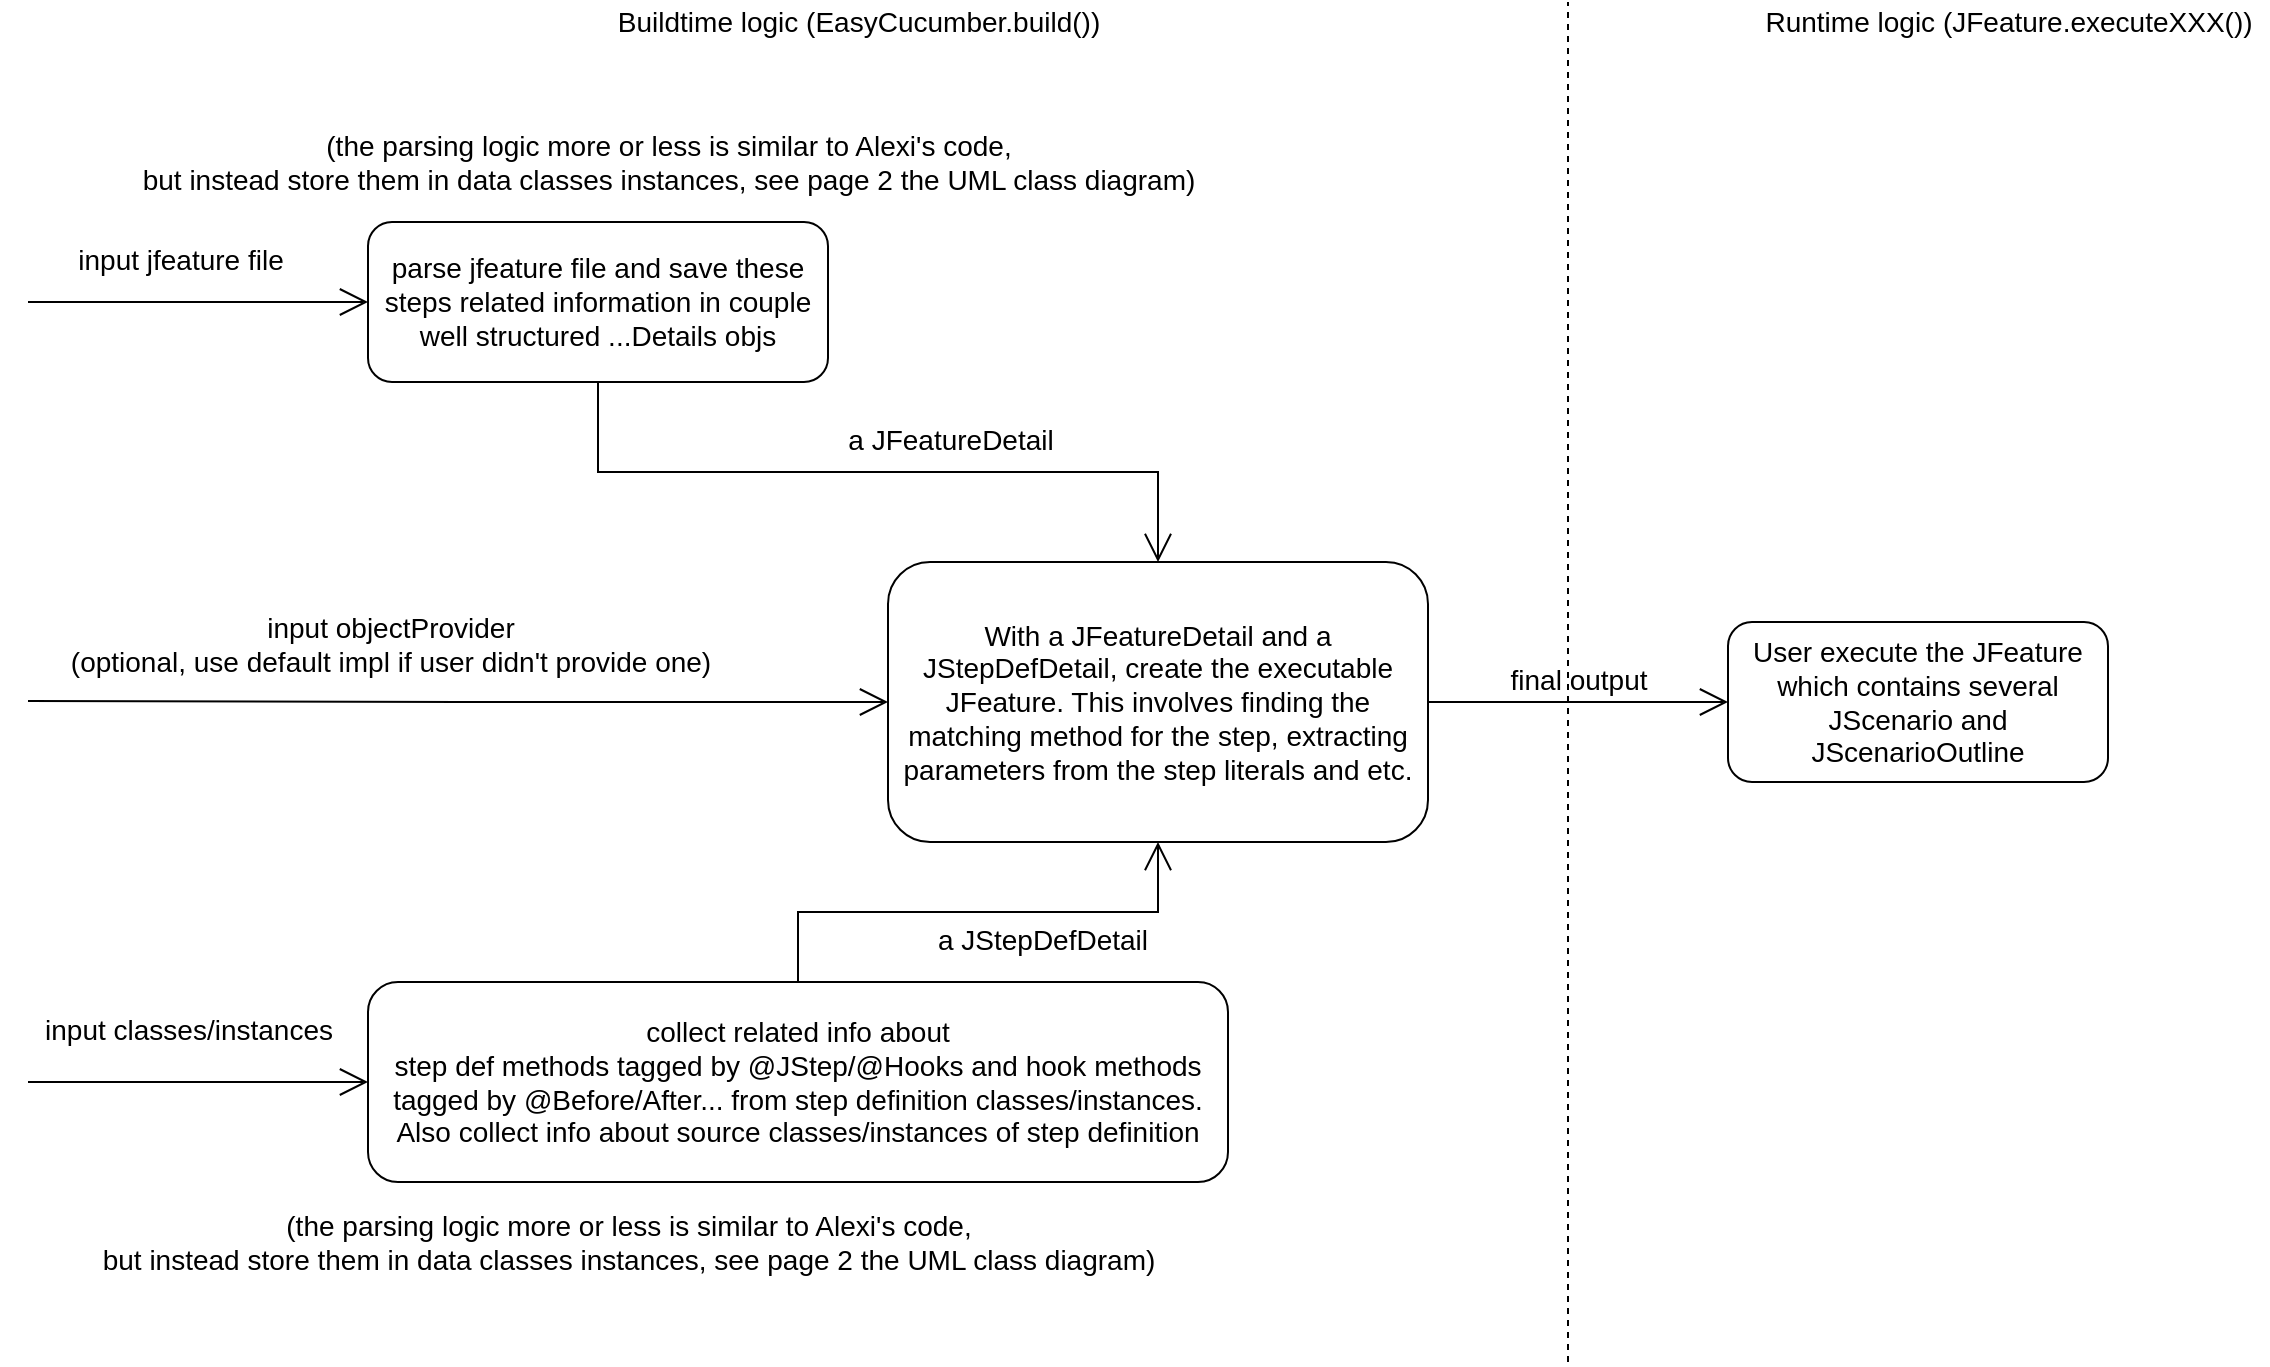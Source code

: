 <mxfile version="20.8.20" type="device" pages="5"><diagram id="XZTmqhsSidT4fcL47a7t" name="Overall Flow"><mxGraphModel dx="1377" dy="821" grid="1" gridSize="10" guides="1" tooltips="1" connect="1" arrows="1" fold="1" page="1" pageScale="1" pageWidth="1100" pageHeight="850" math="0" shadow="0"><root><mxCell id="0"/><mxCell id="1" parent="0"/><mxCell id="sjS-n9B35-yxYgUOXuyF-13" value="input jfeature file" style="edgeStyle=elbowEdgeStyle;html=1;elbow=horizontal;startArrow=open;rounded=0;endArrow=none;verticalAlign=bottom;startSize=12;fontSize=14;" parent="1" source="7HDm_3yFGlajeXFn7TkZ-11" edge="1"><mxGeometry x="0.111" y="-10" relative="1" as="geometry"><mxPoint x="20" y="170" as="targetPoint"/><mxPoint x="190" y="290" as="sourcePoint"/><mxPoint as="offset"/></mxGeometry></mxCell><mxCell id="sjS-n9B35-yxYgUOXuyF-14" value="a JFeatureDetail" style="edgeStyle=elbowEdgeStyle;html=1;elbow=vertical;endArrow=open;rounded=0;verticalAlign=bottom;endSize=12;fontSize=14;" parent="1" source="7HDm_3yFGlajeXFn7TkZ-11" target="7HDm_3yFGlajeXFn7TkZ-9" edge="1"><mxGeometry x="0.191" y="5" relative="1" as="geometry"><mxPoint x="575" y="350" as="targetPoint"/><mxPoint x="380" y="290" as="sourcePoint"/><mxPoint as="offset"/></mxGeometry></mxCell><mxCell id="7HDm_3yFGlajeXFn7TkZ-2" value="input classes/instances" style="edgeStyle=elbowEdgeStyle;html=1;elbow=horizontal;startArrow=open;rounded=0;endArrow=none;verticalAlign=bottom;startSize=12;fontSize=14;" parent="1" source="7HDm_3yFGlajeXFn7TkZ-10" edge="1"><mxGeometry x="0.059" y="-15" relative="1" as="geometry"><mxPoint x="20" y="560" as="targetPoint"/><mxPoint as="offset"/><mxPoint x="240" y="500" as="sourcePoint"/></mxGeometry></mxCell><mxCell id="7HDm_3yFGlajeXFn7TkZ-3" value="a JStepDefDetail" style="edgeStyle=elbowEdgeStyle;html=1;elbow=vertical;endArrow=open;rounded=0;verticalAlign=bottom;endSize=12;fontSize=14;" parent="1" source="7HDm_3yFGlajeXFn7TkZ-10" target="7HDm_3yFGlajeXFn7TkZ-9" edge="1"><mxGeometry x="0.25" y="-25" relative="1" as="geometry"><mxPoint x="575" y="450" as="targetPoint"/><mxPoint x="430" y="500" as="sourcePoint"/><mxPoint as="offset"/></mxGeometry></mxCell><mxCell id="7HDm_3yFGlajeXFn7TkZ-7" value="final output" style="edgeStyle=elbowEdgeStyle;html=1;elbow=vertical;endArrow=open;rounded=0;verticalAlign=bottom;endSize=12;fontSize=14;exitX=1;exitY=0.5;exitDx=0;exitDy=0;" parent="1" source="7HDm_3yFGlajeXFn7TkZ-9" target="7HDm_3yFGlajeXFn7TkZ-8" edge="1"><mxGeometry relative="1" as="geometry"><mxPoint x="870" y="405" as="targetPoint"/><mxPoint x="740" y="400" as="sourcePoint"/></mxGeometry></mxCell><mxCell id="7HDm_3yFGlajeXFn7TkZ-8" value="User execute the JFeature which contains several JScenario and JScenarioOutline" style="shape=rect;html=1;rounded=1;whiteSpace=wrap;align=center;fontSize=14;" parent="1" vertex="1"><mxGeometry x="870" y="330" width="190" height="80" as="geometry"/></mxCell><mxCell id="7HDm_3yFGlajeXFn7TkZ-9" value="With&amp;nbsp;&lt;span&gt;a JFeatureDetail&amp;nbsp;&lt;/span&gt;and a JStepDefDetail, create the executable JFeature. This involves finding the matching method for the step, extracting parameters from the step literals and etc." style="shape=rect;html=1;rounded=1;whiteSpace=wrap;align=center;fontSize=14;" parent="1" vertex="1"><mxGeometry x="450" y="300" width="270" height="140" as="geometry"/></mxCell><mxCell id="7HDm_3yFGlajeXFn7TkZ-10" value="collect related info about&lt;br&gt;step def methods tagged by @JStep/@Hooks and hook methods tagged by @Before/After... from step definition classes/instances.&lt;br&gt;Also collect info about source classes/instances of step definition" style="shape=rect;html=1;rounded=1;whiteSpace=wrap;align=center;fontSize=14;" parent="1" vertex="1"><mxGeometry x="190" y="510" width="430" height="100" as="geometry"/></mxCell><mxCell id="7HDm_3yFGlajeXFn7TkZ-11" value="parse jfeature file and save these steps related information in couple well structured ...Details objs" style="shape=rect;html=1;rounded=1;whiteSpace=wrap;align=center;fontSize=14;" parent="1" vertex="1"><mxGeometry x="190" y="130" width="230" height="80" as="geometry"/></mxCell><mxCell id="JIP0lpjrAdv9Ra7_uTt8-2" value="" style="endArrow=none;dashed=1;html=1;rounded=0;fontSize=14;" parent="1" edge="1"><mxGeometry width="50" height="50" relative="1" as="geometry"><mxPoint x="790" y="700" as="sourcePoint"/><mxPoint x="790" y="20" as="targetPoint"/></mxGeometry></mxCell><mxCell id="JIP0lpjrAdv9Ra7_uTt8-3" value="Buildtime logic (EasyCucumber.build())" style="text;html=1;align=center;verticalAlign=middle;resizable=0;points=[];autosize=1;strokeColor=none;fillColor=none;fontSize=14;" parent="1" vertex="1"><mxGeometry x="305" y="20" width="260" height="20" as="geometry"/></mxCell><mxCell id="JIP0lpjrAdv9Ra7_uTt8-4" value="Runtime logic (JFeature.executeXXX())" style="text;html=1;align=center;verticalAlign=middle;resizable=0;points=[];autosize=1;strokeColor=none;fillColor=none;fontSize=14;" parent="1" vertex="1"><mxGeometry x="880" y="20" width="260" height="20" as="geometry"/></mxCell><mxCell id="M1UPOMJ5BZzUDJZbZPFO-1" value="(the parsing logic more or less is similar to Alexi's code, &lt;br&gt;but instead store them in data classes instances, see page 2 the UML class diagram)" style="text;html=1;align=center;verticalAlign=middle;resizable=0;points=[];autosize=1;strokeColor=none;fillColor=none;fontSize=14;" parent="1" vertex="1"><mxGeometry x="70" y="80" width="540" height="40" as="geometry"/></mxCell><mxCell id="M1UPOMJ5BZzUDJZbZPFO-2" value="(the parsing logic more or less is similar to Alexi's code, &lt;br&gt;but instead store them in data classes instances, see page 2 the UML class diagram)" style="text;html=1;align=center;verticalAlign=middle;resizable=0;points=[];autosize=1;strokeColor=none;fillColor=none;fontSize=14;" parent="1" vertex="1"><mxGeometry x="50" y="620" width="540" height="40" as="geometry"/></mxCell><mxCell id="hIC4mN_ymbUii0uVUXiF-1" value="input objectProvider &lt;br&gt;(optional, use default impl if user didn't provide one)" style="edgeStyle=elbowEdgeStyle;html=1;elbow=horizontal;startArrow=open;rounded=0;endArrow=none;verticalAlign=bottom;startSize=12;fontSize=14;" parent="1" source="7HDm_3yFGlajeXFn7TkZ-9" edge="1"><mxGeometry x="0.164" y="-9" relative="1" as="geometry"><mxPoint x="20" y="369.5" as="targetPoint"/><mxPoint x="1" as="offset"/><mxPoint x="190" y="369.5" as="sourcePoint"/></mxGeometry></mxCell></root></mxGraphModel></diagram><diagram name="UML Class Diagram before 0.5.0" id="929967ad-93f9-6ef4-fab6-5d389245f69c"><mxGraphModel dx="1377" dy="821" grid="1" gridSize="10" guides="1" tooltips="1" connect="1" arrows="1" fold="1" page="1" pageScale="1.5" pageWidth="1169" pageHeight="826" background="none" math="0" shadow="0"><root><mxCell id="0" style=";html=1;"/><mxCell id="1" style=";html=1;" parent="0"/><mxCell id="siLybOBEUU1NM1Dc4eDs-2" value="" style="html=1;dropTarget=0;fontSize=14;fillColor=none;" parent="1" vertex="1"><mxGeometry x="20" y="41" width="1350" height="939" as="geometry"/></mxCell><mxCell id="siLybOBEUU1NM1Dc4eDs-3" value="" style="shape=module;jettyWidth=8;jettyHeight=4;fontSize=14;" parent="siLybOBEUU1NM1Dc4eDs-2" vertex="1"><mxGeometry x="1" width="20" height="20" relative="1" as="geometry"><mxPoint x="-27" y="7" as="offset"/></mxGeometry></mxCell><mxCell id="siLybOBEUU1NM1Dc4eDs-5" value="" style="html=1;dropTarget=0;fontSize=14;fillColor=none;" parent="1" vertex="1"><mxGeometry x="20.0" y="1020" width="1160" height="940" as="geometry"/></mxCell><mxCell id="siLybOBEUU1NM1Dc4eDs-6" value="" style="shape=module;jettyWidth=8;jettyHeight=4;fontSize=14;" parent="siLybOBEUU1NM1Dc4eDs-5" vertex="1"><mxGeometry x="1" width="20" height="20" relative="1" as="geometry"><mxPoint x="-27" y="7" as="offset"/></mxGeometry></mxCell><mxCell id="_W_DsquaBqsfkgBV494g-3" value="" style="html=1;dropTarget=0;fontSize=14;fillColor=none;" parent="1" vertex="1"><mxGeometry x="1400" y="530" width="990" height="450" as="geometry"/></mxCell><mxCell id="_W_DsquaBqsfkgBV494g-4" value="" style="shape=module;jettyWidth=8;jettyHeight=4;fontSize=14;" parent="_W_DsquaBqsfkgBV494g-3" vertex="1"><mxGeometry x="1" width="20" height="20" relative="1" as="geometry"><mxPoint x="-27" y="7" as="offset"/></mxGeometry></mxCell><mxCell id="sR5fuztAtTY3QZYFWuLl-10" style="edgeStyle=orthogonalEdgeStyle;rounded=0;orthogonalLoop=1;jettySize=auto;html=1;fontSize=14;" parent="1" source="sR5fuztAtTY3QZYFWuLl-6" target="sR5fuztAtTY3QZYFWuLl-12" edge="1"><mxGeometry relative="1" as="geometry"><mxPoint x="450" y="146" as="targetPoint"/></mxGeometry></mxCell><mxCell id="sR5fuztAtTY3QZYFWuLl-11" value="1..*" style="edgeLabel;html=1;align=center;verticalAlign=middle;resizable=0;points=[];fontSize=14;" parent="sR5fuztAtTY3QZYFWuLl-10" connectable="0" vertex="1"><mxGeometry x="0.654" y="1" relative="1" as="geometry"><mxPoint x="-41" y="-10" as="offset"/></mxGeometry></mxCell><mxCell id="sR5fuztAtTY3QZYFWuLl-28" style="edgeStyle=orthogonalEdgeStyle;rounded=0;orthogonalLoop=1;jettySize=auto;html=1;fontSize=14;" parent="1" source="sR5fuztAtTY3QZYFWuLl-6" target="sR5fuztAtTY3QZYFWuLl-22" edge="1"><mxGeometry relative="1" as="geometry"/></mxCell><mxCell id="sR5fuztAtTY3QZYFWuLl-29" value="1..*" style="edgeLabel;html=1;align=center;verticalAlign=middle;resizable=0;points=[];fontSize=14;" parent="sR5fuztAtTY3QZYFWuLl-28" connectable="0" vertex="1"><mxGeometry x="0.339" y="-2" relative="1" as="geometry"><mxPoint x="7" y="29" as="offset"/></mxGeometry></mxCell><mxCell id="sR5fuztAtTY3QZYFWuLl-6" value="JFeatureDetail" style="swimlane;fontStyle=0;childLayout=stackLayout;horizontal=1;startSize=26;fillColor=none;horizontalStack=0;resizeParent=1;resizeParentMax=0;resizeLast=0;collapsible=1;marginBottom=0;fontSize=14;" parent="1" vertex="1"><mxGeometry x="90" y="70" width="280" height="170" as="geometry"/></mxCell><mxCell id="sR5fuztAtTY3QZYFWuLl-16" value="+ title: String" style="text;strokeColor=none;fillColor=none;align=left;verticalAlign=top;spacingLeft=4;spacingRight=4;overflow=hidden;rotatable=0;points=[[0,0.5],[1,0.5]];portConstraint=eastwest;fontSize=14;" parent="sR5fuztAtTY3QZYFWuLl-6" vertex="1"><mxGeometry y="26" width="280" height="26" as="geometry"/></mxCell><mxCell id="sR5fuztAtTY3QZYFWuLl-17" value="+ tags: List&lt;String&gt;" style="text;strokeColor=none;fillColor=none;align=left;verticalAlign=top;spacingLeft=4;spacingRight=4;overflow=hidden;rotatable=0;points=[[0,0.5],[1,0.5]];portConstraint=eastwest;fontSize=14;" parent="sR5fuztAtTY3QZYFWuLl-6" vertex="1"><mxGeometry y="52" width="280" height="26" as="geometry"/></mxCell><mxCell id="-OqTSoezhylnxOobH5Nx-2" value="+ scenarioOrders: List&lt;Int&gt;" style="text;strokeColor=none;fillColor=none;align=left;verticalAlign=top;spacingLeft=4;spacingRight=4;overflow=hidden;rotatable=0;points=[[0,0.5],[1,0.5]];portConstraint=eastwest;fontSize=14;" parent="sR5fuztAtTY3QZYFWuLl-6" vertex="1"><mxGeometry y="78" width="280" height="26" as="geometry"/></mxCell><mxCell id="-OqTSoezhylnxOobH5Nx-1" value="+ scenarioOutlineOrders: List&lt;Int&gt;&#10;(these two order lists help remember &#10;which scenario or outline goes first)" style="text;strokeColor=none;fillColor=none;align=left;verticalAlign=top;spacingLeft=4;spacingRight=4;overflow=hidden;rotatable=0;points=[[0,0.5],[1,0.5]];portConstraint=eastwest;fontSize=14;" parent="sR5fuztAtTY3QZYFWuLl-6" vertex="1"><mxGeometry y="104" width="280" height="66" as="geometry"/></mxCell><mxCell id="vcQmQjNFYbKj1KRwqDo2-39" style="edgeStyle=orthogonalEdgeStyle;rounded=0;orthogonalLoop=1;jettySize=auto;html=1;fontSize=14;startArrow=none;startFill=0;endArrow=classic;endFill=1;" parent="1" source="sR5fuztAtTY3QZYFWuLl-12" target="vcQmQjNFYbKj1KRwqDo2-21" edge="1"><mxGeometry relative="1" as="geometry"/></mxCell><mxCell id="vcQmQjNFYbKj1KRwqDo2-40" value="1..*" style="edgeLabel;html=1;align=center;verticalAlign=middle;resizable=0;points=[];fontSize=14;" parent="vcQmQjNFYbKj1KRwqDo2-39" connectable="0" vertex="1"><mxGeometry x="0.284" y="1" relative="1" as="geometry"><mxPoint x="-4" y="-16" as="offset"/></mxGeometry></mxCell><mxCell id="sR5fuztAtTY3QZYFWuLl-12" value="JScenarioDetail" style="swimlane;fontStyle=0;childLayout=stackLayout;horizontal=1;startSize=26;fillColor=none;horizontalStack=0;resizeParent=1;resizeParentMax=0;resizeLast=0;collapsible=1;marginBottom=0;fontSize=14;" parent="1" vertex="1"><mxGeometry x="490" y="91" width="230" height="78" as="geometry"/></mxCell><mxCell id="sR5fuztAtTY3QZYFWuLl-13" value="+ title: String" style="text;strokeColor=none;fillColor=none;align=left;verticalAlign=top;spacingLeft=4;spacingRight=4;overflow=hidden;rotatable=0;points=[[0,0.5],[1,0.5]];portConstraint=eastwest;fontSize=14;" parent="sR5fuztAtTY3QZYFWuLl-12" vertex="1"><mxGeometry y="26" width="230" height="26" as="geometry"/></mxCell><mxCell id="ivuC6BEx9TsKBJKYuj1_-1" value="+ tags: List&lt;String&gt;" style="text;strokeColor=none;fillColor=none;align=left;verticalAlign=top;spacingLeft=4;spacingRight=4;overflow=hidden;rotatable=0;points=[[0,0.5],[1,0.5]];portConstraint=eastwest;fontSize=14;" parent="sR5fuztAtTY3QZYFWuLl-12" vertex="1"><mxGeometry y="52" width="230" height="26" as="geometry"/></mxCell><mxCell id="sR5fuztAtTY3QZYFWuLl-18" value="JExamples&lt;br&gt;(May not needed)&lt;br style=&quot;font-size: 14px;&quot;&gt;(simply a 2D table with titles&lt;br style=&quot;font-size: 14px;&quot;&gt;and some convience functions)" style="html=1;fontSize=14;" parent="1" vertex="1"><mxGeometry x="1060" y="100" width="200" height="80" as="geometry"/></mxCell><mxCell id="sR5fuztAtTY3QZYFWuLl-22" value="JScenarioOutlineDetail" style="swimlane;fontStyle=0;childLayout=stackLayout;horizontal=1;startSize=26;fillColor=none;horizontalStack=0;resizeParent=1;resizeParentMax=0;resizeLast=0;collapsible=1;marginBottom=0;fontSize=14;" parent="1" vertex="1"><mxGeometry x="240" y="340" width="300" height="78" as="geometry"><mxRectangle x="240" y="300" width="170" height="26" as="alternateBounds"/></mxGeometry></mxCell><mxCell id="sR5fuztAtTY3QZYFWuLl-27" value="+ title: String" style="text;strokeColor=none;fillColor=none;align=left;verticalAlign=top;spacingLeft=4;spacingRight=4;overflow=hidden;rotatable=0;points=[[0,0.5],[1,0.5]];portConstraint=eastwest;fontSize=14;" parent="sR5fuztAtTY3QZYFWuLl-22" vertex="1"><mxGeometry y="26" width="300" height="26" as="geometry"/></mxCell><mxCell id="ivuC6BEx9TsKBJKYuj1_-5" value="+ tags: List&lt;String&gt;" style="text;strokeColor=none;fillColor=none;align=left;verticalAlign=top;spacingLeft=4;spacingRight=4;overflow=hidden;rotatable=0;points=[[0,0.5],[1,0.5]];portConstraint=eastwest;fontSize=14;" parent="sR5fuztAtTY3QZYFWuLl-22" vertex="1"><mxGeometry y="52" width="300" height="26" as="geometry"/></mxCell><mxCell id="sR5fuztAtTY3QZYFWuLl-30" style="edgeStyle=orthogonalEdgeStyle;rounded=0;orthogonalLoop=1;jettySize=auto;html=1;fontSize=14;" parent="1" source="sR5fuztAtTY3QZYFWuLl-27" target="sR5fuztAtTY3QZYFWuLl-12" edge="1"><mxGeometry relative="1" as="geometry"/></mxCell><mxCell id="sR5fuztAtTY3QZYFWuLl-31" value="1..*" style="edgeLabel;html=1;align=center;verticalAlign=middle;resizable=0;points=[];fontSize=14;" parent="sR5fuztAtTY3QZYFWuLl-30" connectable="0" vertex="1"><mxGeometry x="0.622" y="-1" relative="1" as="geometry"><mxPoint x="14" y="-5" as="offset"/></mxGeometry></mxCell><mxCell id="vcQmQjNFYbKj1KRwqDo2-41" style="edgeStyle=orthogonalEdgeStyle;rounded=0;orthogonalLoop=1;jettySize=auto;html=1;fontSize=14;startArrow=none;startFill=0;endArrow=classic;endFill=1;" parent="1" source="TBeYfV_hiMUtZMuU-4zD-1" target="fe9_nct0JMd9n4NnYjBM-1" edge="1"><mxGeometry relative="1" as="geometry"><mxPoint x="627" y="710" as="targetPoint"/></mxGeometry></mxCell><mxCell id="vcQmQjNFYbKj1KRwqDo2-42" value="1..1" style="edgeLabel;html=1;align=center;verticalAlign=middle;resizable=0;points=[];fontSize=14;" parent="vcQmQjNFYbKj1KRwqDo2-41" connectable="0" vertex="1"><mxGeometry x="0.274" y="1" relative="1" as="geometry"><mxPoint x="36" y="-12" as="offset"/></mxGeometry></mxCell><mxCell id="TBeYfV_hiMUtZMuU-4zD-1" value="JStepDefMethodDetail" style="swimlane;fontStyle=0;childLayout=stackLayout;horizontal=1;startSize=26;fillColor=none;horizontalStack=0;resizeParent=1;resizeParentMax=0;resizeLast=0;collapsible=1;marginBottom=0;fontSize=14;" parent="1" vertex="1"><mxGeometry x="60" y="605" width="300" height="70" as="geometry"><mxRectangle x="90" y="530" width="170" height="26" as="alternateBounds"/></mxGeometry></mxCell><mxCell id="TBeYfV_hiMUtZMuU-4zD-2" value="+ method: Method  &#10;(the actual Method class from Java reflection)" style="text;strokeColor=none;fillColor=none;align=left;verticalAlign=top;spacingLeft=4;spacingRight=4;overflow=hidden;rotatable=0;points=[[0,0.5],[1,0.5]];portConstraint=eastwest;fontSize=14;" parent="TBeYfV_hiMUtZMuU-4zD-1" vertex="1"><mxGeometry y="26" width="300" height="44" as="geometry"/></mxCell><mxCell id="TBeYfV_hiMUtZMuU-4zD-9" value="@JStep" style="swimlane;fontStyle=0;childLayout=stackLayout;horizontal=1;startSize=26;fillColor=none;horizontalStack=0;resizeParent=1;resizeParentMax=0;resizeLast=0;collapsible=1;marginBottom=0;fontSize=14;" parent="1" vertex="1"><mxGeometry x="820" y="410" width="200" height="78" as="geometry"><mxRectangle x="850" y="560" width="80" height="26" as="alternateBounds"/></mxGeometry></mxCell><mxCell id="TBeYfV_hiMUtZMuU-4zD-10" value="+ keyword: JStepKeyword" style="text;strokeColor=none;fillColor=none;align=left;verticalAlign=top;spacingLeft=4;spacingRight=4;overflow=hidden;rotatable=0;points=[[0,0.5],[1,0.5]];portConstraint=eastwest;fontSize=14;" parent="TBeYfV_hiMUtZMuU-4zD-9" vertex="1"><mxGeometry y="26" width="200" height="26" as="geometry"/></mxCell><mxCell id="TBeYfV_hiMUtZMuU-4zD-11" value="+ value: String" style="text;strokeColor=none;fillColor=none;align=left;verticalAlign=top;spacingLeft=4;spacingRight=4;overflow=hidden;rotatable=0;points=[[0,0.5],[1,0.5]];portConstraint=eastwest;fontSize=14;" parent="TBeYfV_hiMUtZMuU-4zD-9" vertex="1"><mxGeometry y="52" width="200" height="26" as="geometry"/></mxCell><mxCell id="TBeYfV_hiMUtZMuU-4zD-13" value="enum JStepKeyword" style="swimlane;fontStyle=0;childLayout=stackLayout;horizontal=1;startSize=26;fillColor=none;horizontalStack=0;resizeParent=1;resizeParentMax=0;resizeLast=0;collapsible=1;marginBottom=0;fontSize=14;" parent="1" vertex="1"><mxGeometry x="1130" y="410" width="190" height="190" as="geometry"/></mxCell><mxCell id="1Yoi8ZDx9mWTfHsJpBup-15" value="+ keyword: String" style="text;strokeColor=none;fillColor=none;align=left;verticalAlign=top;spacingLeft=4;spacingRight=4;overflow=hidden;rotatable=0;points=[[0,0.5],[1,0.5]];portConstraint=eastwest;fontSize=14;" parent="TBeYfV_hiMUtZMuU-4zD-13" vertex="1"><mxGeometry y="26" width="190" height="26" as="geometry"/></mxCell><mxCell id="1Yoi8ZDx9mWTfHsJpBup-13" value="" style="line;strokeWidth=1;fillColor=none;align=left;verticalAlign=middle;spacingTop=-1;spacingLeft=3;spacingRight=3;rotatable=0;labelPosition=right;points=[];portConstraint=eastwest;strokeColor=inherit;fontSize=14;" parent="TBeYfV_hiMUtZMuU-4zD-13" vertex="1"><mxGeometry y="52" width="190" height="8" as="geometry"/></mxCell><mxCell id="TBeYfV_hiMUtZMuU-4zD-14" value="Given(&quot;Given&quot;)" style="text;strokeColor=none;fillColor=none;align=left;verticalAlign=top;spacingLeft=4;spacingRight=4;overflow=hidden;rotatable=0;points=[[0,0.5],[1,0.5]];portConstraint=eastwest;fontSize=14;" parent="TBeYfV_hiMUtZMuU-4zD-13" vertex="1"><mxGeometry y="60" width="190" height="26" as="geometry"/></mxCell><mxCell id="TBeYfV_hiMUtZMuU-4zD-15" value="When(&quot;When&quot;)" style="text;strokeColor=none;fillColor=none;align=left;verticalAlign=top;spacingLeft=4;spacingRight=4;overflow=hidden;rotatable=0;points=[[0,0.5],[1,0.5]];portConstraint=eastwest;fontSize=14;" parent="TBeYfV_hiMUtZMuU-4zD-13" vertex="1"><mxGeometry y="86" width="190" height="26" as="geometry"/></mxCell><mxCell id="TBeYfV_hiMUtZMuU-4zD-16" value="Then(&quot;Then&quot;)" style="text;strokeColor=none;fillColor=none;align=left;verticalAlign=top;spacingLeft=4;spacingRight=4;overflow=hidden;rotatable=0;points=[[0,0.5],[1,0.5]];portConstraint=eastwest;fontSize=14;" parent="TBeYfV_hiMUtZMuU-4zD-13" vertex="1"><mxGeometry y="112" width="190" height="26" as="geometry"/></mxCell><mxCell id="TBeYfV_hiMUtZMuU-4zD-18" value="And(&quot;And&quot;)" style="text;strokeColor=none;fillColor=none;align=left;verticalAlign=top;spacingLeft=4;spacingRight=4;overflow=hidden;rotatable=0;points=[[0,0.5],[1,0.5]];portConstraint=eastwest;fontSize=14;" parent="TBeYfV_hiMUtZMuU-4zD-13" vertex="1"><mxGeometry y="138" width="190" height="26" as="geometry"/></mxCell><mxCell id="TBeYfV_hiMUtZMuU-4zD-17" value="But(&quot;But&quot;)" style="text;strokeColor=none;fillColor=none;align=left;verticalAlign=top;spacingLeft=4;spacingRight=4;overflow=hidden;rotatable=0;points=[[0,0.5],[1,0.5]];portConstraint=eastwest;fontSize=14;" parent="TBeYfV_hiMUtZMuU-4zD-13" vertex="1"><mxGeometry y="164" width="190" height="26" as="geometry"/></mxCell><mxCell id="vcQmQjNFYbKj1KRwqDo2-9" value="JStepDefMethodExecution" style="swimlane;fontStyle=1;align=center;verticalAlign=top;childLayout=stackLayout;horizontal=1;startSize=26;horizontalStack=0;resizeParent=1;resizeParentMax=0;resizeLast=0;collapsible=1;marginBottom=0;fontSize=14;" parent="1" vertex="1"><mxGeometry x="800.01" y="1520" width="310" height="154" as="geometry"/></mxCell><mxCell id="vcQmQjNFYbKj1KRwqDo2-13" value="+ method: Method  &#10;(the actual Method class from Java reflection)" style="text;strokeColor=none;fillColor=none;align=left;verticalAlign=top;spacingLeft=4;spacingRight=4;overflow=hidden;rotatable=0;points=[[0,0.5],[1,0.5]];portConstraint=eastwest;fontSize=14;" parent="vcQmQjNFYbKj1KRwqDo2-9" vertex="1"><mxGeometry y="26" width="310" height="44" as="geometry"/></mxCell><mxCell id="vcQmQjNFYbKj1KRwqDo2-14" value="+ instance: Object" style="text;strokeColor=none;fillColor=none;align=left;verticalAlign=top;spacingLeft=4;spacingRight=4;overflow=hidden;rotatable=0;points=[[0,0.5],[1,0.5]];portConstraint=eastwest;fontSize=14;" parent="vcQmQjNFYbKj1KRwqDo2-9" vertex="1"><mxGeometry y="70" width="310" height="25" as="geometry"/></mxCell><mxCell id="vcQmQjNFYbKj1KRwqDo2-15" value="+ param: List&lt;Object&gt;" style="text;strokeColor=none;fillColor=none;align=left;verticalAlign=top;spacingLeft=4;spacingRight=4;overflow=hidden;rotatable=0;points=[[0,0.5],[1,0.5]];portConstraint=eastwest;fontSize=14;" parent="vcQmQjNFYbKj1KRwqDo2-9" vertex="1"><mxGeometry y="95" width="310" height="25" as="geometry"/></mxCell><mxCell id="vcQmQjNFYbKj1KRwqDo2-11" value="" style="line;strokeWidth=1;fillColor=none;align=left;verticalAlign=middle;spacingTop=-1;spacingLeft=3;spacingRight=3;rotatable=0;labelPosition=right;points=[];portConstraint=eastwest;fontSize=14;" parent="vcQmQjNFYbKj1KRwqDo2-9" vertex="1"><mxGeometry y="120" width="310" height="8" as="geometry"/></mxCell><mxCell id="vcQmQjNFYbKj1KRwqDo2-12" value="+ execute(): void" style="text;strokeColor=none;fillColor=none;align=left;verticalAlign=top;spacingLeft=4;spacingRight=4;overflow=hidden;rotatable=0;points=[[0,0.5],[1,0.5]];portConstraint=eastwest;fontSize=14;" parent="vcQmQjNFYbKj1KRwqDo2-9" vertex="1"><mxGeometry y="128" width="310" height="26" as="geometry"/></mxCell><mxCell id="vcQmQjNFYbKj1KRwqDo2-37" style="edgeStyle=orthogonalEdgeStyle;rounded=0;orthogonalLoop=1;jettySize=auto;html=1;fontSize=14;startArrow=none;startFill=0;endArrow=classic;endFill=1;" parent="1" source="YOx6pEqo87FScYYLUbgW-18" target="vcQmQjNFYbKj1KRwqDo2-9" edge="1"><mxGeometry relative="1" as="geometry"><mxPoint x="925" y="1332" as="sourcePoint"/></mxGeometry></mxCell><mxCell id="vcQmQjNFYbKj1KRwqDo2-38" value="1..*" style="edgeLabel;html=1;align=center;verticalAlign=middle;resizable=0;points=[];fontSize=14;" parent="vcQmQjNFYbKj1KRwqDo2-37" connectable="0" vertex="1"><mxGeometry x="0.306" y="3" relative="1" as="geometry"><mxPoint x="-1" y="-14" as="offset"/></mxGeometry></mxCell><mxCell id="vcQmQjNFYbKj1KRwqDo2-25" style="edgeStyle=orthogonalEdgeStyle;rounded=0;orthogonalLoop=1;jettySize=auto;html=1;fontSize=14;startArrow=block;startFill=0;endArrow=none;endFill=0;" parent="1" source="vcQmQjNFYbKj1KRwqDo2-21" target="vcQmQjNFYbKj1KRwqDo2-26" edge="1"><mxGeometry relative="1" as="geometry"><mxPoint x="880" y="210" as="targetPoint"/></mxGeometry></mxCell><mxCell id="vcQmQjNFYbKj1KRwqDo2-21" value="AbstractJStep" style="swimlane;fontStyle=0;childLayout=stackLayout;horizontal=1;startSize=26;fillColor=none;horizontalStack=0;resizeParent=1;resizeParentMax=0;resizeLast=0;collapsible=1;marginBottom=0;fontSize=14;" parent="1" vertex="1"><mxGeometry x="820" y="91" width="140" height="52" as="geometry"/></mxCell><mxCell id="vcQmQjNFYbKj1KRwqDo2-22" value="+ step: String" style="text;strokeColor=none;fillColor=none;align=left;verticalAlign=top;spacingLeft=4;spacingRight=4;overflow=hidden;rotatable=0;points=[[0,0.5],[1,0.5]];portConstraint=eastwest;fontSize=14;" parent="vcQmQjNFYbKj1KRwqDo2-21" vertex="1"><mxGeometry y="26" width="140" height="26" as="geometry"/></mxCell><mxCell id="vcQmQjNFYbKj1KRwqDo2-26" value="(5 subclasses)&lt;br&gt;Given ... But" style="html=1;fontSize=14;" parent="1" vertex="1"><mxGeometry x="835" y="210" width="110" height="50" as="geometry"/></mxCell><mxCell id="vcQmQjNFYbKj1KRwqDo2-28" style="edgeStyle=orthogonalEdgeStyle;rounded=0;orthogonalLoop=1;jettySize=auto;html=1;fontSize=14;startArrow=none;startFill=0;endArrow=classic;endFill=1;" parent="1" source="TBeYfV_hiMUtZMuU-4zD-10" target="TBeYfV_hiMUtZMuU-4zD-13" edge="1"><mxGeometry relative="1" as="geometry"/></mxCell><mxCell id="fe9_nct0JMd9n4NnYjBM-11" value="1..1" style="edgeLabel;html=1;align=center;verticalAlign=middle;resizable=0;points=[];fontSize=14;" parent="vcQmQjNFYbKj1KRwqDo2-28" vertex="1" connectable="0"><mxGeometry x="-0.406" y="1" relative="1" as="geometry"><mxPoint as="offset"/></mxGeometry></mxCell><mxCell id="vcQmQjNFYbKj1KRwqDo2-29" style="edgeStyle=orthogonalEdgeStyle;rounded=0;orthogonalLoop=1;jettySize=auto;html=1;fontSize=14;startArrow=block;startFill=0;endArrow=none;endFill=0;" parent="1" source="fe9_nct0JMd9n4NnYjBM-1" target="vcQmQjNFYbKj1KRwqDo2-32" edge="1"><mxGeometry relative="1" as="geometry"><mxPoint x="762" y="799" as="targetPoint"/><mxPoint x="762" y="740" as="sourcePoint"/></mxGeometry></mxCell><mxCell id="vcQmQjNFYbKj1KRwqDo2-32" value="(5 subclasses)&lt;br&gt;Given ... But" style="html=1;fontSize=14;" parent="1" vertex="1"><mxGeometry x="155" y="849" width="110" height="50" as="geometry"/></mxCell><mxCell id="YOx6pEqo87FScYYLUbgW-22" style="edgeStyle=orthogonalEdgeStyle;rounded=0;orthogonalLoop=1;jettySize=auto;html=1;fontSize=14;" parent="1" source="YOx6pEqo87FScYYLUbgW-10" target="YOx6pEqo87FScYYLUbgW-18" edge="1"><mxGeometry relative="1" as="geometry"/></mxCell><mxCell id="YOx6pEqo87FScYYLUbgW-23" value="1..*" style="edgeLabel;html=1;align=center;verticalAlign=middle;resizable=0;points=[];fontSize=14;" parent="YOx6pEqo87FScYYLUbgW-22" connectable="0" vertex="1"><mxGeometry x="0.725" y="-1" relative="1" as="geometry"><mxPoint y="-14" as="offset"/></mxGeometry></mxCell><mxCell id="YOx6pEqo87FScYYLUbgW-24" style="edgeStyle=orthogonalEdgeStyle;rounded=0;orthogonalLoop=1;jettySize=auto;html=1;fontSize=14;" parent="1" source="YOx6pEqo87FScYYLUbgW-10" target="YOx6pEqo87FScYYLUbgW-14" edge="1"><mxGeometry relative="1" as="geometry"/></mxCell><mxCell id="YOx6pEqo87FScYYLUbgW-25" value="1..*" style="edgeLabel;html=1;align=center;verticalAlign=middle;resizable=0;points=[];fontSize=14;" parent="YOx6pEqo87FScYYLUbgW-24" connectable="0" vertex="1"><mxGeometry x="0.723" y="2" relative="1" as="geometry"><mxPoint x="-2" y="-18" as="offset"/></mxGeometry></mxCell><mxCell id="5DYWUEAN1dc4Tgn7GXRb-8" style="edgeStyle=orthogonalEdgeStyle;rounded=0;orthogonalLoop=1;jettySize=auto;html=1;entryX=0;entryY=0.5;entryDx=0;entryDy=0;exitX=0.163;exitY=1.005;exitDx=0;exitDy=0;exitPerimeter=0;" parent="1" source="ivuC6BEx9TsKBJKYuj1_-3" target="5DYWUEAN1dc4Tgn7GXRb-2" edge="1"><mxGeometry relative="1" as="geometry"/></mxCell><mxCell id="5DYWUEAN1dc4Tgn7GXRb-10" value="0..* (as feature hook)" style="edgeLabel;html=1;align=center;verticalAlign=middle;resizable=0;points=[];fontSize=14;" parent="5DYWUEAN1dc4Tgn7GXRb-8" vertex="1" connectable="0"><mxGeometry x="-0.34" y="1" relative="1" as="geometry"><mxPoint as="offset"/></mxGeometry></mxCell><mxCell id="YOx6pEqo87FScYYLUbgW-10" value="JFeature" style="swimlane;fontStyle=1;align=center;verticalAlign=top;childLayout=stackLayout;horizontal=1;startSize=26;horizontalStack=0;resizeParent=1;resizeParentMax=0;resizeLast=0;collapsible=1;marginBottom=0;fontSize=14;" parent="1" vertex="1"><mxGeometry x="90" y="1081.5" width="310" height="138" as="geometry"/></mxCell><mxCell id="YOx6pEqo87FScYYLUbgW-2" value="+ title: String" style="text;strokeColor=none;fillColor=none;align=left;verticalAlign=top;spacingLeft=4;spacingRight=4;overflow=hidden;rotatable=0;points=[[0,0.5],[1,0.5]];portConstraint=eastwest;fontSize=14;" parent="YOx6pEqo87FScYYLUbgW-10" vertex="1"><mxGeometry y="26" width="310" height="26" as="geometry"/></mxCell><mxCell id="YOx6pEqo87FScYYLUbgW-3" value="+ tags: List&lt;String&gt;" style="text;strokeColor=none;fillColor=none;align=left;verticalAlign=top;spacingLeft=4;spacingRight=4;overflow=hidden;rotatable=0;points=[[0,0.5],[1,0.5]];portConstraint=eastwest;fontSize=14;" parent="YOx6pEqo87FScYYLUbgW-10" vertex="1"><mxGeometry y="52" width="310" height="26" as="geometry"/></mxCell><mxCell id="YOx6pEqo87FScYYLUbgW-12" value="" style="line;strokeWidth=1;fillColor=none;align=left;verticalAlign=middle;spacingTop=-1;spacingLeft=3;spacingRight=3;rotatable=0;labelPosition=right;points=[];portConstraint=eastwest;fontSize=14;" parent="YOx6pEqo87FScYYLUbgW-10" vertex="1"><mxGeometry y="78" width="310" height="8" as="geometry"/></mxCell><mxCell id="YOx6pEqo87FScYYLUbgW-13" value="+ executeAll()" style="text;strokeColor=none;fillColor=none;align=left;verticalAlign=top;spacingLeft=4;spacingRight=4;overflow=hidden;rotatable=0;points=[[0,0.5],[1,0.5]];portConstraint=eastwest;fontSize=14;" parent="YOx6pEqo87FScYYLUbgW-10" vertex="1"><mxGeometry y="86" width="310" height="26" as="geometry"/></mxCell><mxCell id="ivuC6BEx9TsKBJKYuj1_-3" value="+ executeByTag(tag: BaseFilteringTag): void" style="text;strokeColor=none;fillColor=none;align=left;verticalAlign=top;spacingLeft=4;spacingRight=4;overflow=hidden;rotatable=0;points=[[0,0.5],[1,0.5]];portConstraint=eastwest;fontSize=14;" parent="YOx6pEqo87FScYYLUbgW-10" vertex="1"><mxGeometry y="112" width="310" height="26" as="geometry"/></mxCell><mxCell id="YOx6pEqo87FScYYLUbgW-26" style="edgeStyle=orthogonalEdgeStyle;rounded=0;orthogonalLoop=1;jettySize=auto;html=1;fontSize=14;" parent="1" source="YOx6pEqo87FScYYLUbgW-14" target="YOx6pEqo87FScYYLUbgW-18" edge="1"><mxGeometry relative="1" as="geometry"/></mxCell><mxCell id="YOx6pEqo87FScYYLUbgW-28" value="1..*" style="edgeLabel;html=1;align=center;verticalAlign=middle;resizable=0;points=[];fontSize=14;" parent="YOx6pEqo87FScYYLUbgW-26" connectable="0" vertex="1"><mxGeometry x="-0.162" y="2" relative="1" as="geometry"><mxPoint y="-15" as="offset"/></mxGeometry></mxCell><mxCell id="YOx6pEqo87FScYYLUbgW-14" value="JScenarioOutline" style="swimlane;fontStyle=1;align=center;verticalAlign=top;childLayout=stackLayout;horizontal=1;startSize=26;horizontalStack=0;resizeParent=1;resizeParentMax=0;resizeLast=0;collapsible=1;marginBottom=0;fontSize=14;" parent="1" vertex="1"><mxGeometry x="230" y="1290" width="390" height="138" as="geometry"/></mxCell><mxCell id="YOx6pEqo87FScYYLUbgW-5" value="+ title: String" style="text;strokeColor=none;fillColor=none;align=left;verticalAlign=top;spacingLeft=4;spacingRight=4;overflow=hidden;rotatable=0;points=[[0,0.5],[1,0.5]];portConstraint=eastwest;fontSize=14;" parent="YOx6pEqo87FScYYLUbgW-14" vertex="1"><mxGeometry y="26" width="390" height="26" as="geometry"/></mxCell><mxCell id="ivuC6BEx9TsKBJKYuj1_-4" value="+ tags: List&lt;String&gt;" style="text;strokeColor=none;fillColor=none;align=left;verticalAlign=top;spacingLeft=4;spacingRight=4;overflow=hidden;rotatable=0;points=[[0,0.5],[1,0.5]];portConstraint=eastwest;fontSize=14;" parent="YOx6pEqo87FScYYLUbgW-14" vertex="1"><mxGeometry y="52" width="390" height="26" as="geometry"/></mxCell><mxCell id="YOx6pEqo87FScYYLUbgW-16" value="" style="line;strokeWidth=1;fillColor=none;align=left;verticalAlign=middle;spacingTop=-1;spacingLeft=3;spacingRight=3;rotatable=0;labelPosition=right;points=[];portConstraint=eastwest;fontSize=14;" parent="YOx6pEqo87FScYYLUbgW-14" vertex="1"><mxGeometry y="78" width="390" height="8" as="geometry"/></mxCell><mxCell id="YOx6pEqo87FScYYLUbgW-17" value="+ execute(): void" style="text;strokeColor=none;fillColor=none;align=left;verticalAlign=top;spacingLeft=4;spacingRight=4;overflow=hidden;rotatable=0;points=[[0,0.5],[1,0.5]];portConstraint=eastwest;fontSize=14;" parent="YOx6pEqo87FScYYLUbgW-14" vertex="1"><mxGeometry y="86" width="390" height="26" as="geometry"/></mxCell><mxCell id="l0QXsXJP0UhDWH5q7zVn-1" value="+ executeConditionallyBy(tag: BaseFilteringTag): void" style="text;strokeColor=none;fillColor=none;align=left;verticalAlign=top;spacingLeft=4;spacingRight=4;overflow=hidden;rotatable=0;points=[[0,0.5],[1,0.5]];portConstraint=eastwest;fontSize=14;" parent="YOx6pEqo87FScYYLUbgW-14" vertex="1"><mxGeometry y="112" width="390" height="26" as="geometry"/></mxCell><mxCell id="5DYWUEAN1dc4Tgn7GXRb-7" style="edgeStyle=orthogonalEdgeStyle;rounded=0;orthogonalLoop=1;jettySize=auto;html=1;entryX=0.5;entryY=0;entryDx=0;entryDy=0;exitX=0.494;exitY=0.986;exitDx=0;exitDy=0;exitPerimeter=0;" parent="1" source="l0QXsXJP0UhDWH5q7zVn-2" target="5DYWUEAN1dc4Tgn7GXRb-1" edge="1"><mxGeometry relative="1" as="geometry"><mxPoint x="940" y="1460" as="sourcePoint"/></mxGeometry></mxCell><mxCell id="5DYWUEAN1dc4Tgn7GXRb-9" value="&lt;font style=&quot;font-size: 14px;&quot;&gt;0..* (as scenario hook and step hook)&lt;/font&gt;" style="edgeLabel;html=1;align=center;verticalAlign=middle;resizable=0;points=[];" parent="5DYWUEAN1dc4Tgn7GXRb-7" vertex="1" connectable="0"><mxGeometry x="-0.423" relative="1" as="geometry"><mxPoint x="-91" y="14" as="offset"/></mxGeometry></mxCell><mxCell id="YOx6pEqo87FScYYLUbgW-18" value="JScenario" style="swimlane;fontStyle=1;align=center;verticalAlign=top;childLayout=stackLayout;horizontal=1;startSize=26;horizontalStack=0;resizeParent=1;resizeParentMax=0;resizeLast=0;collapsible=1;marginBottom=0;fontSize=14;" parent="1" vertex="1"><mxGeometry x="740" y="1290" width="400" height="138" as="geometry"/></mxCell><mxCell id="YOx6pEqo87FScYYLUbgW-19" value="+ title: String" style="text;strokeColor=none;fillColor=none;align=left;verticalAlign=top;spacingLeft=4;spacingRight=4;overflow=hidden;rotatable=0;points=[[0,0.5],[1,0.5]];portConstraint=eastwest;fontSize=14;" parent="YOx6pEqo87FScYYLUbgW-18" vertex="1"><mxGeometry y="26" width="400" height="26" as="geometry"/></mxCell><mxCell id="ivuC6BEx9TsKBJKYuj1_-2" value="+ tags: List&lt;String&gt;" style="text;strokeColor=none;fillColor=none;align=left;verticalAlign=top;spacingLeft=4;spacingRight=4;overflow=hidden;rotatable=0;points=[[0,0.5],[1,0.5]];portConstraint=eastwest;fontSize=14;" parent="YOx6pEqo87FScYYLUbgW-18" vertex="1"><mxGeometry y="52" width="400" height="26" as="geometry"/></mxCell><mxCell id="YOx6pEqo87FScYYLUbgW-20" value="" style="line;strokeWidth=1;fillColor=none;align=left;verticalAlign=middle;spacingTop=-1;spacingLeft=3;spacingRight=3;rotatable=0;labelPosition=right;points=[];portConstraint=eastwest;fontSize=14;" parent="YOx6pEqo87FScYYLUbgW-18" vertex="1"><mxGeometry y="78" width="400" height="8" as="geometry"/></mxCell><mxCell id="YOx6pEqo87FScYYLUbgW-21" value="+ execute(): void" style="text;strokeColor=none;fillColor=none;align=left;verticalAlign=top;spacingLeft=4;spacingRight=4;overflow=hidden;rotatable=0;points=[[0,0.5],[1,0.5]];portConstraint=eastwest;fontSize=14;" parent="YOx6pEqo87FScYYLUbgW-18" vertex="1"><mxGeometry y="86" width="400" height="26" as="geometry"/></mxCell><mxCell id="l0QXsXJP0UhDWH5q7zVn-2" value="+ executeConditionallyBy(tag: BaseFilteringTag): void" style="text;strokeColor=none;fillColor=none;align=left;verticalAlign=top;spacingLeft=4;spacingRight=4;overflow=hidden;rotatable=0;points=[[0,0.5],[1,0.5]];portConstraint=eastwest;fontSize=14;" parent="YOx6pEqo87FScYYLUbgW-18" vertex="1"><mxGeometry y="112" width="400" height="26" as="geometry"/></mxCell><mxCell id="siLybOBEUU1NM1Dc4eDs-4" value="models" style="text;html=1;align=center;verticalAlign=middle;resizable=0;points=[];autosize=1;strokeColor=none;fillColor=none;fontSize=14;" parent="1" vertex="1"><mxGeometry x="1270" y="50" width="60" height="20" as="geometry"/></mxCell><mxCell id="siLybOBEUU1NM1Dc4eDs-11" value="execution" style="text;html=1;align=center;verticalAlign=middle;resizable=0;points=[];autosize=1;strokeColor=none;fillColor=none;fontSize=14;" parent="1" vertex="1"><mxGeometry x="1060" y="1030" width="80" height="20" as="geometry"/></mxCell><mxCell id="fe9_nct0JMd9n4NnYjBM-1" value="AbstractJStepMatcher" style="swimlane;fontStyle=0;childLayout=stackLayout;horizontal=1;startSize=26;fillColor=none;horizontalStack=0;resizeParent=1;resizeParentMax=0;resizeLast=0;collapsible=1;marginBottom=0;labelBackgroundColor=none;fontSize=14;" parent="1" vertex="1"><mxGeometry x="115" y="740" width="190" height="52" as="geometry"/></mxCell><mxCell id="fe9_nct0JMd9n4NnYjBM-4" value="+ matchingString: String" style="text;strokeColor=none;fillColor=none;align=left;verticalAlign=top;spacingLeft=4;spacingRight=4;overflow=hidden;rotatable=0;points=[[0,0.5],[1,0.5]];portConstraint=eastwest;labelBackgroundColor=none;fontSize=14;" parent="fe9_nct0JMd9n4NnYjBM-1" vertex="1"><mxGeometry y="26" width="190" height="26" as="geometry"/></mxCell><mxCell id="L-LXKJ2BV7JLq8FY5iER-11" style="edgeStyle=orthogonalEdgeStyle;rounded=0;orthogonalLoop=1;jettySize=auto;html=1;fontSize=14;" parent="1" source="fe9_nct0JMd9n4NnYjBM-7" target="L-LXKJ2BV7JLq8FY5iER-7" edge="1"><mxGeometry relative="1" as="geometry"/></mxCell><mxCell id="7wAdUKvD49lnHzRwlXxg-2" style="edgeStyle=orthogonalEdgeStyle;rounded=0;orthogonalLoop=1;jettySize=auto;html=1;dashed=1;" parent="1" source="fe9_nct0JMd9n4NnYjBM-7" target="rIFfduCq619WtznapJ5H-14" edge="1"><mxGeometry relative="1" as="geometry"/></mxCell><mxCell id="fe9_nct0JMd9n4NnYjBM-7" value="JFeatureBuilder" style="swimlane;fontStyle=1;align=center;verticalAlign=top;childLayout=stackLayout;horizontal=1;startSize=26;horizontalStack=0;resizeParent=1;resizeParentMax=0;resizeLast=0;collapsible=1;marginBottom=0;labelBackgroundColor=none;fontSize=14;fillColor=none;" parent="1" vertex="1"><mxGeometry x="1440" y="567" width="450" height="74" as="geometry"/></mxCell><mxCell id="L-LXKJ2BV7JLq8FY5iER-1" style="line;strokeWidth=1;fillColor=none;align=left;verticalAlign=middle;spacingTop=-1;spacingLeft=3;spacingRight=3;rotatable=0;labelPosition=right;points=[];portConstraint=eastwest;labelBackgroundColor=none;fontSize=14;" parent="fe9_nct0JMd9n4NnYjBM-7" vertex="1"><mxGeometry y="26" width="450" height="8" as="geometry"/></mxCell><mxCell id="L-LXKJ2BV7JLq8FY5iER-3" value="+ build(featureDetail: JFeatureDetail, stepDefDetail: JStepDefDetail, &#10;objectProvider: BaseObjectProvider): JFeature" style="text;strokeColor=none;fillColor=none;align=left;verticalAlign=top;spacingLeft=4;spacingRight=4;overflow=hidden;rotatable=0;points=[[0,0.5],[1,0.5]];portConstraint=eastwest;labelBackgroundColor=none;fontSize=14;" parent="fe9_nct0JMd9n4NnYjBM-7" vertex="1"><mxGeometry y="34" width="450" height="40" as="geometry"/></mxCell><mxCell id="rIFfduCq619WtznapJ5H-7" value="EasyCachingObjectProvider" style="swimlane;fontStyle=1;align=center;verticalAlign=top;childLayout=stackLayout;horizontal=1;startSize=26;horizontalStack=0;resizeParent=1;resizeParentMax=0;resizeLast=0;collapsible=1;marginBottom=0;fontSize=14;" parent="1" vertex="1"><mxGeometry x="2020" y="781" width="300" height="150" as="geometry"/></mxCell><mxCell id="rIFfduCq619WtznapJ5H-18" value="- objects: Map&lt;Class, Object&gt;" style="text;strokeColor=none;fillColor=none;align=left;verticalAlign=top;spacingLeft=4;spacingRight=4;overflow=hidden;rotatable=0;points=[[0,0.5],[1,0.5]];portConstraint=eastwest;fontSize=14;" parent="rIFfduCq619WtznapJ5H-7" vertex="1"><mxGeometry y="26" width="300" height="26" as="geometry"/></mxCell><mxCell id="rIFfduCq619WtznapJ5H-9" value="" style="line;strokeWidth=1;fillColor=none;align=left;verticalAlign=middle;spacingTop=-1;spacingLeft=3;spacingRight=3;rotatable=0;labelPosition=right;points=[];portConstraint=eastwest;fontSize=14;" parent="rIFfduCq619WtznapJ5H-7" vertex="1"><mxGeometry y="52" width="300" height="8" as="geometry"/></mxCell><mxCell id="rIFfduCq619WtznapJ5H-10" value="+ get(clazz: Class&lt;T&gt;): T&#10;(simply retrive from the map objects, &#10;or create one from sourceClasses and &#10;added it to the map objects)" style="text;strokeColor=none;fillColor=none;align=left;verticalAlign=top;spacingLeft=4;spacingRight=4;overflow=hidden;rotatable=0;points=[[0,0.5],[1,0.5]];portConstraint=eastwest;fontSize=14;" parent="rIFfduCq619WtznapJ5H-7" vertex="1"><mxGeometry y="60" width="300" height="90" as="geometry"/></mxCell><mxCell id="rIFfduCq619WtznapJ5H-20" style="edgeStyle=orthogonalEdgeStyle;rounded=0;orthogonalLoop=1;jettySize=auto;html=1;fontSize=14;startArrow=block;startFill=0;endArrow=none;endFill=0;" parent="1" source="rIFfduCq619WtznapJ5H-14" target="rIFfduCq619WtznapJ5H-7" edge="1"><mxGeometry relative="1" as="geometry"/></mxCell><mxCell id="rIFfduCq619WtznapJ5H-14" value="&lt;&lt;Interface&gt;&gt;&#10;BaseObjectProvider" style="swimlane;fontStyle=0;childLayout=stackLayout;horizontal=1;startSize=45;fillColor=none;horizontalStack=0;resizeParent=1;resizeParentMax=0;resizeLast=0;collapsible=1;marginBottom=0;fontSize=14;" parent="1" vertex="1"><mxGeometry x="2030" y="567" width="280" height="123" as="geometry"/></mxCell><mxCell id="rIFfduCq619WtznapJ5H-15" value="+ initialize(): void" style="text;strokeColor=none;fillColor=none;align=left;verticalAlign=top;spacingLeft=4;spacingRight=4;overflow=hidden;rotatable=0;points=[[0,0.5],[1,0.5]];portConstraint=eastwest;fontSize=14;" parent="rIFfduCq619WtznapJ5H-14" vertex="1"><mxGeometry y="45" width="280" height="26" as="geometry"/></mxCell><mxCell id="rIFfduCq619WtznapJ5H-16" value="+ get(clazz: Class&lt;T&gt;): T" style="text;strokeColor=none;fillColor=none;align=left;verticalAlign=top;spacingLeft=4;spacingRight=4;overflow=hidden;rotatable=0;points=[[0,0.5],[1,0.5]];portConstraint=eastwest;fontSize=14;" parent="rIFfduCq619WtznapJ5H-14" vertex="1"><mxGeometry y="71" width="280" height="26" as="geometry"/></mxCell><mxCell id="rIFfduCq619WtznapJ5H-17" value="+ shutDown(): void" style="text;strokeColor=none;fillColor=none;align=left;verticalAlign=top;spacingLeft=4;spacingRight=4;overflow=hidden;rotatable=0;points=[[0,0.5],[1,0.5]];portConstraint=eastwest;fontSize=14;" parent="rIFfduCq619WtznapJ5H-14" vertex="1"><mxGeometry y="97" width="280" height="26" as="geometry"/></mxCell><mxCell id="AgZsfn-MMLhvtzlFqchV-9" style="edgeStyle=orthogonalEdgeStyle;rounded=0;orthogonalLoop=1;jettySize=auto;html=1;fontSize=14;" parent="1" source="AgZsfn-MMLhvtzlFqchV-5" target="TBeYfV_hiMUtZMuU-4zD-1" edge="1"><mxGeometry relative="1" as="geometry"/></mxCell><mxCell id="AgZsfn-MMLhvtzlFqchV-10" value="1..*" style="edgeLabel;html=1;align=center;verticalAlign=middle;resizable=0;points=[];fontSize=14;" parent="AgZsfn-MMLhvtzlFqchV-9" vertex="1" connectable="0"><mxGeometry x="0.18" relative="1" as="geometry"><mxPoint x="10" y="10" as="offset"/></mxGeometry></mxCell><mxCell id="KVIWu5bltZkFnPbZ6FBL-4" style="edgeStyle=orthogonalEdgeStyle;rounded=0;orthogonalLoop=1;jettySize=auto;html=1;fontSize=14;" parent="1" source="AgZsfn-MMLhvtzlFqchV-5" target="KVIWu5bltZkFnPbZ6FBL-2" edge="1"><mxGeometry relative="1" as="geometry"/></mxCell><mxCell id="KVIWu5bltZkFnPbZ6FBL-5" value="1..*" style="edgeLabel;html=1;align=center;verticalAlign=middle;resizable=0;points=[];fontSize=14;" parent="KVIWu5bltZkFnPbZ6FBL-4" vertex="1" connectable="0"><mxGeometry x="0.21" y="-2" relative="1" as="geometry"><mxPoint x="1" y="10" as="offset"/></mxGeometry></mxCell><mxCell id="AgZsfn-MMLhvtzlFqchV-5" value="JStepDefDetail" style="swimlane;fontStyle=0;childLayout=stackLayout;horizontal=1;startSize=26;fillColor=none;horizontalStack=0;resizeParent=1;resizeParentMax=0;resizeLast=0;collapsible=1;marginBottom=0;fontSize=14;" parent="1" vertex="1"><mxGeometry x="305" y="484.5" width="300" height="52" as="geometry"/></mxCell><mxCell id="L-LXKJ2BV7JLq8FY5iER-7" value="JStepParameterExtractor" style="swimlane;fontStyle=1;align=center;verticalAlign=top;childLayout=stackLayout;horizontal=1;startSize=26;horizontalStack=0;resizeParent=1;resizeParentMax=0;resizeLast=0;collapsible=1;marginBottom=0;fontSize=14;" parent="1" vertex="1"><mxGeometry x="1480" y="737.5" width="370" height="114" as="geometry"/></mxCell><mxCell id="L-LXKJ2BV7JLq8FY5iER-9" value="" style="line;strokeWidth=1;fillColor=none;align=left;verticalAlign=middle;spacingTop=-1;spacingLeft=3;spacingRight=3;rotatable=0;labelPosition=right;points=[];portConstraint=eastwest;fontSize=14;" parent="L-LXKJ2BV7JLq8FY5iER-7" vertex="1"><mxGeometry y="26" width="370" height="8" as="geometry"/></mxCell><mxCell id="fe9_nct0JMd9n4NnYjBM-10" value="+ match(jStepLiteral: AbstractJStep, &#10;jStepMatcher: AbstractJStepMatcher): boolean" style="text;strokeColor=none;fillColor=none;align=left;verticalAlign=top;spacingLeft=4;spacingRight=4;overflow=hidden;rotatable=0;points=[[0,0.5],[1,0.5]];portConstraint=eastwest;labelBackgroundColor=none;fontSize=14;" parent="L-LXKJ2BV7JLq8FY5iER-7" vertex="1"><mxGeometry y="34" width="370" height="40" as="geometry"/></mxCell><mxCell id="umWrQVnrWF-r_OTi0CvD-1" value="+ extractParameters(jStepLiteral: AbstractJStep,&#10;jStepMatcher: AbstractJStepMatcher): List&lt;Object&gt;" style="text;strokeColor=none;fillColor=none;align=left;verticalAlign=top;spacingLeft=4;spacingRight=4;overflow=hidden;rotatable=0;points=[[0,0.5],[1,0.5]];portConstraint=eastwest;labelBackgroundColor=none;fontSize=14;" parent="L-LXKJ2BV7JLq8FY5iER-7" vertex="1"><mxGeometry y="74" width="370" height="40" as="geometry"/></mxCell><mxCell id="L-LXKJ2BV7JLq8FY5iER-13" value="builder" style="text;html=1;strokeColor=none;fillColor=none;align=center;verticalAlign=middle;whiteSpace=wrap;rounded=0;fontSize=14;" parent="1" vertex="1"><mxGeometry x="2300" y="530" width="60" height="30" as="geometry"/></mxCell><mxCell id="L-LXKJ2BV7JLq8FY5iER-14" value="" style="html=1;dropTarget=0;fontSize=14;fillColor=none;strokeColor=default;" parent="1" vertex="1"><mxGeometry x="1400" y="41" width="1190" height="459" as="geometry"/></mxCell><mxCell id="L-LXKJ2BV7JLq8FY5iER-15" value="" style="shape=module;jettyWidth=8;jettyHeight=4;fontSize=14;" parent="L-LXKJ2BV7JLq8FY5iER-14" vertex="1"><mxGeometry x="1" width="20" height="20" relative="1" as="geometry"><mxPoint x="-27" y="7" as="offset"/></mxGeometry></mxCell><mxCell id="L-LXKJ2BV7JLq8FY5iER-16" value="JFeatureFileParser" style="swimlane;fontStyle=1;align=center;verticalAlign=top;childLayout=stackLayout;horizontal=1;startSize=26;horizontalStack=0;resizeParent=1;resizeParentMax=0;resizeLast=0;collapsible=1;marginBottom=0;fontSize=14;strokeColor=default;fillColor=none;" parent="1" vertex="1"><mxGeometry x="1450" y="83" width="330" height="60" as="geometry"/></mxCell><mxCell id="L-LXKJ2BV7JLq8FY5iER-18" value="" style="line;strokeWidth=1;fillColor=none;align=left;verticalAlign=middle;spacingTop=-1;spacingLeft=3;spacingRight=3;rotatable=0;labelPosition=right;points=[];portConstraint=eastwest;fontSize=14;" parent="L-LXKJ2BV7JLq8FY5iER-16" vertex="1"><mxGeometry y="26" width="330" height="8" as="geometry"/></mxCell><mxCell id="L-LXKJ2BV7JLq8FY5iER-19" value="+ parse(featureFile: Path): JFeatureDetail" style="text;strokeColor=none;fillColor=none;align=left;verticalAlign=top;spacingLeft=4;spacingRight=4;overflow=hidden;rotatable=0;points=[[0,0.5],[1,0.5]];portConstraint=eastwest;fontSize=14;" parent="L-LXKJ2BV7JLq8FY5iER-16" vertex="1"><mxGeometry y="34" width="330" height="26" as="geometry"/></mxCell><mxCell id="L-LXKJ2BV7JLq8FY5iER-21" value="DetailBuilder" style="swimlane;fontStyle=1;align=center;verticalAlign=top;childLayout=stackLayout;horizontal=1;startSize=26;horizontalStack=0;resizeParent=1;resizeParentMax=0;resizeLast=0;collapsible=1;marginBottom=0;fontSize=14;strokeColor=default;fillColor=none;" parent="1" vertex="1"><mxGeometry x="1950" y="214" width="620" height="126" as="geometry"/></mxCell><mxCell id="L-LXKJ2BV7JLq8FY5iER-22" value="" style="line;strokeWidth=1;fillColor=none;align=left;verticalAlign=middle;spacingTop=-1;spacingLeft=3;spacingRight=3;rotatable=0;labelPosition=right;points=[];portConstraint=eastwest;fontSize=14;" parent="L-LXKJ2BV7JLq8FY5iER-21" vertex="1"><mxGeometry y="26" width="620" height="8" as="geometry"/></mxCell><mxCell id="L-LXKJ2BV7JLq8FY5iER-23" value="+ buildJScenarioOutlineDetail(title: String, stepsLiteral: List&lt;String&gt;, &#10;examplesLiteral: List&lt;String&gt;, scenarioOutlineTagsLiteral: List&lt;String&gt;): JScenarioOutlineDetail" style="text;strokeColor=none;fillColor=none;align=left;verticalAlign=top;spacingLeft=4;spacingRight=4;overflow=hidden;rotatable=0;points=[[0,0.5],[1,0.5]];portConstraint=eastwest;fontSize=14;" parent="L-LXKJ2BV7JLq8FY5iER-21" vertex="1"><mxGeometry y="34" width="620" height="46" as="geometry"/></mxCell><mxCell id="L-LXKJ2BV7JLq8FY5iER-25" value="+ buildJScenarioDetail(title: String, stepsLiteral: List&lt;String&gt;, &#10;tagsLiteral: List&lt;String&gt;): JScenarioDetail" style="text;strokeColor=none;fillColor=none;align=left;verticalAlign=top;spacingLeft=4;spacingRight=4;overflow=hidden;rotatable=0;points=[[0,0.5],[1,0.5]];portConstraint=eastwest;fontSize=14;" parent="L-LXKJ2BV7JLq8FY5iER-21" vertex="1"><mxGeometry y="80" width="620" height="46" as="geometry"/></mxCell><mxCell id="L-LXKJ2BV7JLq8FY5iER-26" value="parser" style="text;html=1;strokeColor=none;fillColor=none;align=center;verticalAlign=middle;whiteSpace=wrap;rounded=0;fontSize=14;" parent="1" vertex="1"><mxGeometry x="2490" y="45" width="60" height="30" as="geometry"/></mxCell><mxCell id="rc6xHTn8eK8BHhvCm82I-9" value="JStepDefinitionParser" style="swimlane;fontStyle=1;align=center;verticalAlign=top;childLayout=stackLayout;horizontal=1;startSize=26;horizontalStack=0;resizeParent=1;resizeParentMax=0;resizeLast=0;collapsible=1;marginBottom=0;fontSize=14;" parent="1" vertex="1"><mxGeometry x="1480" y="200" width="380" height="60" as="geometry"/></mxCell><mxCell id="rc6xHTn8eK8BHhvCm82I-11" value="" style="line;strokeWidth=1;fillColor=none;align=left;verticalAlign=middle;spacingTop=-1;spacingLeft=3;spacingRight=3;rotatable=0;labelPosition=right;points=[];portConstraint=eastwest;fontSize=14;" parent="rc6xHTn8eK8BHhvCm82I-9" vertex="1"><mxGeometry y="26" width="380" height="8" as="geometry"/></mxCell><mxCell id="rc6xHTn8eK8BHhvCm82I-12" value="+ parse(stepDefinitionClass: Class...): JStepDefDetail" style="text;strokeColor=none;fillColor=none;align=left;verticalAlign=top;spacingLeft=4;spacingRight=4;overflow=hidden;rotatable=0;points=[[0,0.5],[1,0.5]];portConstraint=eastwest;fontSize=14;" parent="rc6xHTn8eK8BHhvCm82I-9" vertex="1"><mxGeometry y="34" width="380" height="26" as="geometry"/></mxCell><mxCell id="d-It__MnvthCrCJ7Uwu9-5" value="JFeatureFileLineByLineParser" style="swimlane;fontStyle=1;align=center;verticalAlign=top;childLayout=stackLayout;horizontal=1;startSize=26;horizontalStack=0;resizeParent=1;resizeParentMax=0;resizeLast=0;collapsible=1;marginBottom=0;fontSize=14;" parent="1" vertex="1"><mxGeometry x="2095" y="83" width="330" height="60" as="geometry"/></mxCell><mxCell id="d-It__MnvthCrCJ7Uwu9-7" value="" style="line;strokeWidth=1;fillColor=none;align=left;verticalAlign=middle;spacingTop=-1;spacingLeft=3;spacingRight=3;rotatable=0;labelPosition=right;points=[];portConstraint=eastwest;fontSize=14;" parent="d-It__MnvthCrCJ7Uwu9-5" vertex="1"><mxGeometry y="26" width="330" height="8" as="geometry"/></mxCell><mxCell id="d-It__MnvthCrCJ7Uwu9-8" value="+ acceptThrow(line: String): void" style="text;strokeColor=none;fillColor=none;align=left;verticalAlign=top;spacingLeft=4;spacingRight=4;overflow=hidden;rotatable=0;points=[[0,0.5],[1,0.5]];portConstraint=eastwest;fontSize=14;" parent="d-It__MnvthCrCJ7Uwu9-5" vertex="1"><mxGeometry y="34" width="330" height="26" as="geometry"/></mxCell><mxCell id="d-It__MnvthCrCJ7Uwu9-10" style="edgeStyle=orthogonalEdgeStyle;rounded=0;orthogonalLoop=1;jettySize=auto;html=1;fontSize=14;" parent="1" source="d-It__MnvthCrCJ7Uwu9-5" target="L-LXKJ2BV7JLq8FY5iER-21" edge="1"><mxGeometry relative="1" as="geometry"/></mxCell><mxCell id="7wAdUKvD49lnHzRwlXxg-1" style="edgeStyle=orthogonalEdgeStyle;rounded=0;orthogonalLoop=1;jettySize=auto;html=1;" parent="1" source="L-LXKJ2BV7JLq8FY5iER-16" target="d-It__MnvthCrCJ7Uwu9-5" edge="1"><mxGeometry relative="1" as="geometry"/></mxCell><mxCell id="l0QXsXJP0UhDWH5q7zVn-9" style="edgeStyle=orthogonalEdgeStyle;rounded=0;orthogonalLoop=1;jettySize=auto;html=1;fontSize=14;startArrow=block;startFill=0;endArrow=none;endFill=0;entryX=0.5;entryY=0;entryDx=0;entryDy=0;" parent="1" source="l0QXsXJP0UhDWH5q7zVn-4" target="3zrLQBE2PNQSowMt7nZE-1" edge="1"><mxGeometry relative="1" as="geometry"><mxPoint x="530" y="1880" as="targetPoint"/></mxGeometry></mxCell><mxCell id="l0QXsXJP0UhDWH5q7zVn-4" value="&lt;p style=&quot;margin: 4px 0px 0px ; text-align: center ; font-size: 14px&quot;&gt;&lt;i style=&quot;font-size: 14px&quot;&gt;&amp;lt;&amp;lt;Interface&amp;gt;&amp;gt;&lt;/i&gt;&lt;br style=&quot;font-size: 14px&quot;&gt;&lt;b&gt;&lt;span style=&quot;text-align: left&quot;&gt;BaseFilteringTag&lt;/span&gt;&lt;br&gt;&lt;/b&gt;&lt;/p&gt;&lt;p style=&quot;margin: 0px 0px 0px 4px ; font-size: 14px&quot;&gt;&lt;br&gt;&lt;/p&gt;&lt;hr style=&quot;font-size: 14px&quot;&gt;&lt;p style=&quot;margin: 0px 0px 0px 4px ; font-size: 14px&quot;&gt;+ isTagMatch(container: TagsContainer): boolean&lt;/p&gt;" style="verticalAlign=top;align=left;overflow=fill;fontSize=14;fontFamily=Helvetica;html=1;fillColor=none;" parent="1" vertex="1"><mxGeometry x="45.0" y="1770" width="340" height="100" as="geometry"/></mxCell><mxCell id="l0QXsXJP0UhDWH5q7zVn-6" style="edgeStyle=orthogonalEdgeStyle;rounded=0;orthogonalLoop=1;jettySize=auto;html=1;fontSize=14;startArrow=block;startFill=0;endArrow=none;endFill=0;exitX=0.5;exitY=1;exitDx=0;exitDy=0;entryX=0.75;entryY=0;entryDx=0;entryDy=0;" parent="1" source="l0QXsXJP0UhDWH5q7zVn-5" target="YOx6pEqo87FScYYLUbgW-14" edge="1"><mxGeometry relative="1" as="geometry"/></mxCell><mxCell id="l0QXsXJP0UhDWH5q7zVn-7" style="edgeStyle=orthogonalEdgeStyle;rounded=0;orthogonalLoop=1;jettySize=auto;html=1;fontSize=14;startArrow=block;startFill=0;endArrow=none;endFill=0;entryX=0.25;entryY=0;entryDx=0;entryDy=0;" parent="1" source="l0QXsXJP0UhDWH5q7zVn-5" target="YOx6pEqo87FScYYLUbgW-18" edge="1"><mxGeometry relative="1" as="geometry"/></mxCell><mxCell id="l0QXsXJP0UhDWH5q7zVn-5" value="&lt;p style=&quot;margin: 4px 0px 0px ; text-align: center ; font-size: 14px&quot;&gt;&lt;i style=&quot;font-size: 14px&quot;&gt;&amp;lt;&amp;lt;Interface&amp;gt;&amp;gt;&lt;/i&gt;&lt;br style=&quot;font-size: 14px&quot;&gt;&lt;b style=&quot;font-size: 14px&quot;&gt;TagsContainer&lt;/b&gt;&lt;/p&gt;&lt;hr style=&quot;font-size: 14px&quot;&gt;&lt;p style=&quot;margin: 0px 0px 0px 4px ; font-size: 14px&quot;&gt;+ getTags(): List&amp;lt;String&amp;gt;&lt;/p&gt;" style="verticalAlign=top;align=left;overflow=fill;fontSize=14;fontFamily=Helvetica;html=1;fillColor=none;" parent="1" vertex="1"><mxGeometry x="580" y="1050" width="190" height="79" as="geometry"/></mxCell><mxCell id="l0QXsXJP0UhDWH5q7zVn-8" style="edgeStyle=orthogonalEdgeStyle;rounded=0;orthogonalLoop=1;jettySize=auto;html=1;exitX=0.5;exitY=1;exitDx=0;exitDy=0;fontSize=14;startArrow=block;startFill=0;endArrow=none;endFill=0;" parent="1" source="l0QXsXJP0UhDWH5q7zVn-4" target="l0QXsXJP0UhDWH5q7zVn-4" edge="1"><mxGeometry relative="1" as="geometry"/></mxCell><mxCell id="3zrLQBE2PNQSowMt7nZE-1" value="&lt;font style=&quot;font-size: 14px&quot;&gt;SingleTag&lt;/font&gt;" style="html=1;" parent="1" vertex="1"><mxGeometry x="400" y="1879" width="110" height="50" as="geometry"/></mxCell><mxCell id="3zrLQBE2PNQSowMt7nZE-2" style="edgeStyle=orthogonalEdgeStyle;rounded=0;orthogonalLoop=1;jettySize=auto;html=1;fontSize=14;startArrow=block;startFill=0;endArrow=none;endFill=0;entryX=0.5;entryY=0;entryDx=0;entryDy=0;exitX=1;exitY=0.5;exitDx=0;exitDy=0;" parent="1" source="l0QXsXJP0UhDWH5q7zVn-4" target="3zrLQBE2PNQSowMt7nZE-3" edge="1"><mxGeometry relative="1" as="geometry"><mxPoint x="670" y="1880" as="targetPoint"/><mxPoint x="530" y="1800" as="sourcePoint"/></mxGeometry></mxCell><mxCell id="3zrLQBE2PNQSowMt7nZE-3" value="&lt;font style=&quot;font-size: 14px&quot;&gt;OrTags&lt;/font&gt;" style="html=1;" parent="1" vertex="1"><mxGeometry x="540" y="1879" width="110" height="50" as="geometry"/></mxCell><mxCell id="3zrLQBE2PNQSowMt7nZE-5" style="edgeStyle=orthogonalEdgeStyle;rounded=0;orthogonalLoop=1;jettySize=auto;html=1;fontSize=14;startArrow=block;startFill=0;endArrow=none;endFill=0;entryX=0.5;entryY=0;entryDx=0;entryDy=0;exitX=1;exitY=0.5;exitDx=0;exitDy=0;" parent="1" source="l0QXsXJP0UhDWH5q7zVn-4" target="3zrLQBE2PNQSowMt7nZE-6" edge="1"><mxGeometry relative="1" as="geometry"><mxPoint x="810" y="1880" as="targetPoint"/><mxPoint x="530" y="1800" as="sourcePoint"/></mxGeometry></mxCell><mxCell id="3zrLQBE2PNQSowMt7nZE-6" value="&lt;font style=&quot;font-size: 14px&quot;&gt;AndTags&lt;/font&gt;" style="html=1;" parent="1" vertex="1"><mxGeometry x="680" y="1879" width="110" height="50" as="geometry"/></mxCell><mxCell id="3zrLQBE2PNQSowMt7nZE-7" style="edgeStyle=orthogonalEdgeStyle;rounded=0;orthogonalLoop=1;jettySize=auto;html=1;fontSize=14;startArrow=block;startFill=0;endArrow=none;endFill=0;entryX=0.5;entryY=0;entryDx=0;entryDy=0;exitX=1;exitY=0.5;exitDx=0;exitDy=0;" parent="1" source="l0QXsXJP0UhDWH5q7zVn-4" target="3zrLQBE2PNQSowMt7nZE-8" edge="1"><mxGeometry relative="1" as="geometry"><mxPoint x="950" y="1880" as="targetPoint"/><mxPoint x="530" y="1800" as="sourcePoint"/></mxGeometry></mxCell><mxCell id="3zrLQBE2PNQSowMt7nZE-8" value="&lt;font style=&quot;font-size: 14px&quot;&gt;NotTag&lt;/font&gt;" style="html=1;" parent="1" vertex="1"><mxGeometry x="820" y="1879" width="110" height="50" as="geometry"/></mxCell><mxCell id="3zrLQBE2PNQSowMt7nZE-9" value="&lt;font style=&quot;font-size: 14px&quot;&gt;AlwaysTrueTag&lt;/font&gt;" style="html=1;" parent="1" vertex="1"><mxGeometry x="960" y="1879" width="150" height="50" as="geometry"/></mxCell><mxCell id="3zrLQBE2PNQSowMt7nZE-10" style="edgeStyle=orthogonalEdgeStyle;rounded=0;orthogonalLoop=1;jettySize=auto;html=1;fontSize=14;startArrow=block;startFill=0;endArrow=none;endFill=0;exitX=1;exitY=0.5;exitDx=0;exitDy=0;" parent="1" source="l0QXsXJP0UhDWH5q7zVn-4" target="3zrLQBE2PNQSowMt7nZE-9" edge="1"><mxGeometry relative="1" as="geometry"><mxPoint x="885" y="1889" as="targetPoint"/><mxPoint x="400" y="1810" as="sourcePoint"/></mxGeometry></mxCell><mxCell id="kxRaGenJDG7b15LeOZU--16" style="edgeStyle=orthogonalEdgeStyle;rounded=0;orthogonalLoop=1;jettySize=auto;html=1;fontSize=14;" parent="1" source="KVIWu5bltZkFnPbZ6FBL-2" target="1Yoi8ZDx9mWTfHsJpBup-2" edge="1"><mxGeometry relative="1" as="geometry"><mxPoint x="650" y="740" as="targetPoint"/></mxGeometry></mxCell><mxCell id="KVIWu5bltZkFnPbZ6FBL-2" value="JStepHookDetail" style="swimlane;fontStyle=0;childLayout=stackLayout;horizontal=1;startSize=26;fillColor=none;horizontalStack=0;resizeParent=1;resizeParentMax=0;resizeLast=0;collapsible=1;marginBottom=0;fontSize=14;" parent="1" vertex="1"><mxGeometry x="500.01" y="605" width="300" height="100" as="geometry"><mxRectangle x="90" y="530" width="170" height="26" as="alternateBounds"/></mxGeometry></mxCell><mxCell id="l-zUHpCweyLAz8VovSpN-1" value="+ method: Method  &#10;(the actual Method class from Java reflection)" style="text;strokeColor=none;fillColor=none;align=left;verticalAlign=top;spacingLeft=4;spacingRight=4;overflow=hidden;rotatable=0;points=[[0,0.5],[1,0.5]];portConstraint=eastwest;fontSize=14;" parent="KVIWu5bltZkFnPbZ6FBL-2" vertex="1"><mxGeometry y="26" width="300" height="44" as="geometry"/></mxCell><mxCell id="kxRaGenJDG7b15LeOZU--17" value="+ order: Int" style="text;strokeColor=none;fillColor=none;align=left;verticalAlign=top;spacingLeft=4;spacingRight=4;overflow=hidden;rotatable=0;points=[[0,0.5],[1,0.5]];portConstraint=eastwest;fontSize=14;" parent="KVIWu5bltZkFnPbZ6FBL-2" vertex="1"><mxGeometry y="70" width="300" height="30" as="geometry"/></mxCell><mxCell id="kxRaGenJDG7b15LeOZU--11" value="ScenarioStatus" style="swimlane;fontStyle=1;align=center;verticalAlign=top;childLayout=stackLayout;horizontal=1;startSize=26;horizontalStack=0;resizeParent=1;resizeParentMax=0;resizeLast=0;collapsible=1;marginBottom=0;fontSize=14;" parent="1" vertex="1"><mxGeometry x="45.0" y="1610" width="220" height="138" as="geometry"/></mxCell><mxCell id="kxRaGenJDG7b15LeOZU--6" value="+ stepDefObj: Object" style="text;strokeColor=none;fillColor=none;align=left;verticalAlign=top;spacingLeft=4;spacingRight=4;overflow=hidden;rotatable=0;points=[[0,0.5],[1,0.5]];portConstraint=eastwest;fontSize=14;" parent="kxRaGenJDG7b15LeOZU--11" vertex="1"><mxGeometry y="26" width="220" height="26" as="geometry"/></mxCell><mxCell id="9xZeHUF8BBhnRR5rypzf-1" value="+ stepIndex: Int" style="text;strokeColor=none;fillColor=none;align=left;verticalAlign=top;spacingLeft=4;spacingRight=4;overflow=hidden;rotatable=0;points=[[0,0.5],[1,0.5]];portConstraint=eastwest;fontSize=14;" parent="kxRaGenJDG7b15LeOZU--11" vertex="1"><mxGeometry y="52" width="220" height="26" as="geometry"/></mxCell><mxCell id="kxRaGenJDG7b15LeOZU--7" value="+ failure: Optional&lt;Exception&gt;" style="text;strokeColor=none;fillColor=none;align=left;verticalAlign=top;spacingLeft=4;spacingRight=4;overflow=hidden;rotatable=0;points=[[0,0.5],[1,0.5]];portConstraint=eastwest;fontSize=14;" parent="kxRaGenJDG7b15LeOZU--11" vertex="1"><mxGeometry y="78" width="220" height="26" as="geometry"/></mxCell><mxCell id="kxRaGenJDG7b15LeOZU--13" value="" style="line;strokeWidth=1;fillColor=none;align=left;verticalAlign=middle;spacingTop=-1;spacingLeft=3;spacingRight=3;rotatable=0;labelPosition=right;points=[];portConstraint=eastwest;fontSize=14;" parent="kxRaGenJDG7b15LeOZU--11" vertex="1"><mxGeometry y="104" width="220" height="8" as="geometry"/></mxCell><mxCell id="kxRaGenJDG7b15LeOZU--14" value="+ hasFailure(): Boolean" style="text;strokeColor=none;fillColor=none;align=left;verticalAlign=top;spacingLeft=4;spacingRight=4;overflow=hidden;rotatable=0;points=[[0,0.5],[1,0.5]];portConstraint=eastwest;fontSize=14;" parent="kxRaGenJDG7b15LeOZU--11" vertex="1"><mxGeometry y="112" width="220" height="26" as="geometry"/></mxCell><mxCell id="5DYWUEAN1dc4Tgn7GXRb-1" value="JHookMethodExecution" style="swimlane;fontStyle=1;align=center;verticalAlign=top;childLayout=stackLayout;horizontal=1;startSize=26;horizontalStack=0;resizeParent=1;resizeParentMax=0;resizeLast=0;collapsible=1;marginBottom=0;fontSize=14;" parent="1" vertex="1"><mxGeometry x="295" y="1520" width="325" height="170" as="geometry"/></mxCell><mxCell id="5DYWUEAN1dc4Tgn7GXRb-2" value="+ method: Method  &#10;(the actual Method class from Java reflection)" style="text;strokeColor=none;fillColor=none;align=left;verticalAlign=top;spacingLeft=4;spacingRight=4;overflow=hidden;rotatable=0;points=[[0,0.5],[1,0.5]];portConstraint=eastwest;fontSize=14;" parent="5DYWUEAN1dc4Tgn7GXRb-1" vertex="1"><mxGeometry y="26" width="325" height="44" as="geometry"/></mxCell><mxCell id="5DYWUEAN1dc4Tgn7GXRb-3" value="+ instance: Object" style="text;strokeColor=none;fillColor=none;align=left;verticalAlign=top;spacingLeft=4;spacingRight=4;overflow=hidden;rotatable=0;points=[[0,0.5],[1,0.5]];portConstraint=eastwest;fontSize=14;" parent="5DYWUEAN1dc4Tgn7GXRb-1" vertex="1"><mxGeometry y="70" width="325" height="25" as="geometry"/></mxCell><mxCell id="5DYWUEAN1dc4Tgn7GXRb-5" value="" style="line;strokeWidth=1;fillColor=none;align=left;verticalAlign=middle;spacingTop=-1;spacingLeft=3;spacingRight=3;rotatable=0;labelPosition=right;points=[];portConstraint=eastwest;fontSize=14;" parent="5DYWUEAN1dc4Tgn7GXRb-1" vertex="1"><mxGeometry y="95" width="325" height="8" as="geometry"/></mxCell><mxCell id="5DYWUEAN1dc4Tgn7GXRb-6" value="+ executeWith(arg: ScenarioStatus): void&#10;(the scenario status argument is computed &#10;by JScenario in real-time)" style="text;strokeColor=none;fillColor=none;align=left;verticalAlign=top;spacingLeft=4;spacingRight=4;overflow=hidden;rotatable=0;points=[[0,0.5],[1,0.5]];portConstraint=eastwest;fontSize=14;" parent="5DYWUEAN1dc4Tgn7GXRb-1" vertex="1"><mxGeometry y="103" width="325" height="67" as="geometry"/></mxCell><mxCell id="1Yoi8ZDx9mWTfHsJpBup-2" value="enum HookType" style="swimlane;fontStyle=1;align=center;verticalAlign=top;childLayout=stackLayout;horizontal=1;startSize=26;horizontalStack=0;resizeParent=1;resizeParentMax=0;resizeLast=0;collapsible=1;marginBottom=0;fontSize=14;" parent="1" vertex="1"><mxGeometry x="500.01" y="740" width="359.99" height="216" as="geometry"/></mxCell><mxCell id="1Yoi8ZDx9mWTfHsJpBup-3" value="+ optionalParameters: List&lt;Class&gt; &lt;- might not needed" style="text;strokeColor=none;fillColor=none;align=left;verticalAlign=top;spacingLeft=4;spacingRight=4;overflow=hidden;rotatable=0;points=[[0,0.5],[1,0.5]];portConstraint=eastwest;fontSize=14;" parent="1Yoi8ZDx9mWTfHsJpBup-2" vertex="1"><mxGeometry y="26" width="359.99" height="26" as="geometry"/></mxCell><mxCell id="1Yoi8ZDx9mWTfHsJpBup-4" value="" style="line;strokeWidth=1;fillColor=none;align=left;verticalAlign=middle;spacingTop=-1;spacingLeft=3;spacingRight=3;rotatable=0;labelPosition=right;points=[];portConstraint=eastwest;strokeColor=inherit;fontSize=14;" parent="1Yoi8ZDx9mWTfHsJpBup-2" vertex="1"><mxGeometry y="52" width="359.99" height="8" as="geometry"/></mxCell><mxCell id="1Yoi8ZDx9mWTfHsJpBup-5" value="BeforeAllJScenariosHook()" style="text;strokeColor=none;fillColor=none;align=left;verticalAlign=top;spacingLeft=4;spacingRight=4;overflow=hidden;rotatable=0;points=[[0,0.5],[1,0.5]];portConstraint=eastwest;fontSize=14;" parent="1Yoi8ZDx9mWTfHsJpBup-2" vertex="1"><mxGeometry y="60" width="359.99" height="26" as="geometry"/></mxCell><mxCell id="1Yoi8ZDx9mWTfHsJpBup-11" value="AfterAllJScenariosHook()" style="text;strokeColor=none;fillColor=none;align=left;verticalAlign=top;spacingLeft=4;spacingRight=4;overflow=hidden;rotatable=0;points=[[0,0.5],[1,0.5]];portConstraint=eastwest;fontSize=14;" parent="1Yoi8ZDx9mWTfHsJpBup-2" vertex="1"><mxGeometry y="86" width="359.99" height="26" as="geometry"/></mxCell><mxCell id="1Yoi8ZDx9mWTfHsJpBup-10" value="BeforeEachJScenarioHook(list(ScenarioStatus))" style="text;strokeColor=none;fillColor=none;align=left;verticalAlign=top;spacingLeft=4;spacingRight=4;overflow=hidden;rotatable=0;points=[[0,0.5],[1,0.5]];portConstraint=eastwest;fontSize=14;" parent="1Yoi8ZDx9mWTfHsJpBup-2" vertex="1"><mxGeometry y="112" width="359.99" height="26" as="geometry"/></mxCell><mxCell id="1Yoi8ZDx9mWTfHsJpBup-9" value="AfterEachJScenarioHook(list(ScenarioStatus))" style="text;strokeColor=none;fillColor=none;align=left;verticalAlign=top;spacingLeft=4;spacingRight=4;overflow=hidden;rotatable=0;points=[[0,0.5],[1,0.5]];portConstraint=eastwest;fontSize=14;" parent="1Yoi8ZDx9mWTfHsJpBup-2" vertex="1"><mxGeometry y="138" width="359.99" height="26" as="geometry"/></mxCell><mxCell id="1Yoi8ZDx9mWTfHsJpBup-8" value="BeforeEachJStepHook(list(ScenarioStatus))" style="text;strokeColor=none;fillColor=none;align=left;verticalAlign=top;spacingLeft=4;spacingRight=4;overflow=hidden;rotatable=0;points=[[0,0.5],[1,0.5]];portConstraint=eastwest;fontSize=14;" parent="1Yoi8ZDx9mWTfHsJpBup-2" vertex="1"><mxGeometry y="164" width="359.99" height="26" as="geometry"/></mxCell><mxCell id="1Yoi8ZDx9mWTfHsJpBup-7" value="AfterEachJStepHook(list(ScenarioStatus))" style="text;strokeColor=none;fillColor=none;align=left;verticalAlign=top;spacingLeft=4;spacingRight=4;overflow=hidden;rotatable=0;points=[[0,0.5],[1,0.5]];portConstraint=eastwest;fontSize=14;" parent="1Yoi8ZDx9mWTfHsJpBup-2" vertex="1"><mxGeometry y="190" width="359.99" height="26" as="geometry"/></mxCell><mxCell id="KjewCMrPLDo9SuPjw5ml-1" value="Also has 5 alias annotations" style="text;html=1;strokeColor=none;fillColor=none;align=center;verticalAlign=middle;whiteSpace=wrap;rounded=0;fontSize=14;" parent="1" vertex="1"><mxGeometry x="890" y="493.5" width="140" height="34" as="geometry"/></mxCell><mxCell id="KjewCMrPLDo9SuPjw5ml-2" value="@JHook" style="swimlane;fontStyle=0;childLayout=stackLayout;horizontal=1;startSize=26;fillColor=none;horizontalStack=0;resizeParent=1;resizeParentMax=0;resizeLast=0;collapsible=1;marginBottom=0;fontSize=14;" parent="1" vertex="1"><mxGeometry x="880" y="615" width="140" height="52" as="geometry"/></mxCell><mxCell id="KjewCMrPLDo9SuPjw5ml-5" value="+ order: Int" style="text;strokeColor=none;fillColor=none;align=left;verticalAlign=top;spacingLeft=4;spacingRight=4;overflow=hidden;rotatable=0;points=[[0,0.5],[1,0.5]];portConstraint=eastwest;fontSize=14;" parent="KjewCMrPLDo9SuPjw5ml-2" vertex="1"><mxGeometry y="26" width="140" height="26" as="geometry"/></mxCell><mxCell id="KjewCMrPLDo9SuPjw5ml-6" value="Are 6 annotations.&amp;nbsp;&lt;br&gt;The actual names are similar to HookType enum" style="text;html=1;strokeColor=none;fillColor=none;align=center;verticalAlign=middle;whiteSpace=wrap;rounded=0;fontSize=14;" parent="1" vertex="1"><mxGeometry x="890" y="675" width="140" height="65" as="geometry"/></mxCell><mxCell id="Hq6ZTEE2lBMc3l9wBCsl-4" style="edgeStyle=orthogonalEdgeStyle;rounded=0;orthogonalLoop=1;jettySize=auto;html=1;" parent="1" source="Hq6ZTEE2lBMc3l9wBCsl-1" target="rc6xHTn8eK8BHhvCm82I-9" edge="1"><mxGeometry relative="1" as="geometry"/></mxCell><mxCell id="Hq6ZTEE2lBMc3l9wBCsl-1" value="JStepDefinitionMethodParser" style="swimlane;fontStyle=1;align=center;verticalAlign=top;childLayout=stackLayout;horizontal=1;startSize=26;horizontalStack=0;resizeParent=1;resizeParentMax=0;resizeLast=0;collapsible=1;marginBottom=0;fontSize=14;" parent="1" vertex="1"><mxGeometry x="1445" y="310" width="450" height="60" as="geometry"/></mxCell><mxCell id="Hq6ZTEE2lBMc3l9wBCsl-2" value="" style="line;strokeWidth=1;fillColor=none;align=left;verticalAlign=middle;spacingTop=-1;spacingLeft=3;spacingRight=3;rotatable=0;labelPosition=right;points=[];portConstraint=eastwest;fontSize=14;" parent="Hq6ZTEE2lBMc3l9wBCsl-1" vertex="1"><mxGeometry y="26" width="450" height="8" as="geometry"/></mxCell><mxCell id="Hq6ZTEE2lBMc3l9wBCsl-3" value="+ extractOneClass(stepDefinitionClass: Class): JStepDefMethodDetail" style="text;strokeColor=none;fillColor=none;align=left;verticalAlign=top;spacingLeft=4;spacingRight=4;overflow=hidden;rotatable=0;points=[[0,0.5],[1,0.5]];portConstraint=eastwest;fontSize=14;" parent="Hq6ZTEE2lBMc3l9wBCsl-1" vertex="1"><mxGeometry y="34" width="450" height="26" as="geometry"/></mxCell><mxCell id="Hq6ZTEE2lBMc3l9wBCsl-8" style="edgeStyle=orthogonalEdgeStyle;rounded=0;orthogonalLoop=1;jettySize=auto;html=1;entryX=1;entryY=0.25;entryDx=0;entryDy=0;exitX=1;exitY=0.25;exitDx=0;exitDy=0;" parent="1" source="Hq6ZTEE2lBMc3l9wBCsl-5" target="rc6xHTn8eK8BHhvCm82I-9" edge="1"><mxGeometry relative="1" as="geometry"/></mxCell><mxCell id="Hq6ZTEE2lBMc3l9wBCsl-5" value="JStepDefinitionHookParser" style="swimlane;fontStyle=1;align=center;verticalAlign=top;childLayout=stackLayout;horizontal=1;startSize=26;horizontalStack=0;resizeParent=1;resizeParentMax=0;resizeLast=0;collapsible=1;marginBottom=0;fontSize=14;" parent="1" vertex="1"><mxGeometry x="1445" y="400" width="450" height="60" as="geometry"/></mxCell><mxCell id="Hq6ZTEE2lBMc3l9wBCsl-6" value="" style="line;strokeWidth=1;fillColor=none;align=left;verticalAlign=middle;spacingTop=-1;spacingLeft=3;spacingRight=3;rotatable=0;labelPosition=right;points=[];portConstraint=eastwest;fontSize=14;" parent="Hq6ZTEE2lBMc3l9wBCsl-5" vertex="1"><mxGeometry y="26" width="450" height="8" as="geometry"/></mxCell><mxCell id="Hq6ZTEE2lBMc3l9wBCsl-7" value="+ extractOneClass(stepDefinitionClass: Class): JStepDefHookDetail" style="text;strokeColor=none;fillColor=none;align=left;verticalAlign=top;spacingLeft=4;spacingRight=4;overflow=hidden;rotatable=0;points=[[0,0.5],[1,0.5]];portConstraint=eastwest;fontSize=14;" parent="Hq6ZTEE2lBMc3l9wBCsl-5" vertex="1"><mxGeometry y="34" width="450" height="26" as="geometry"/></mxCell></root></mxGraphModel></diagram><diagram name="Class only UML Class Diagram before 0.5.0" id="-EKpJqIG-U8oMQ3PTKOG"><mxGraphModel dx="1377" dy="821" grid="1" gridSize="10" guides="1" tooltips="1" connect="1" arrows="1" fold="1" page="1" pageScale="1.5" pageWidth="1169" pageHeight="826" background="none" math="0" shadow="0"><root><mxCell id="S6r9sgIj04yN6kdm-aRs-0" style=";html=1;"/><mxCell id="S6r9sgIj04yN6kdm-aRs-1" style=";html=1;" parent="S6r9sgIj04yN6kdm-aRs-0"/><mxCell id="S6r9sgIj04yN6kdm-aRs-2" value="" style="html=1;dropTarget=0;fontSize=14;fillColor=none;" vertex="1" parent="S6r9sgIj04yN6kdm-aRs-1"><mxGeometry x="20" y="41" width="630" height="599" as="geometry"/></mxCell><mxCell id="S6r9sgIj04yN6kdm-aRs-3" value="" style="shape=module;jettyWidth=8;jettyHeight=4;fontSize=14;" vertex="1" parent="S6r9sgIj04yN6kdm-aRs-2"><mxGeometry x="1" width="20" height="20" relative="1" as="geometry"><mxPoint x="-27" y="7" as="offset"/></mxGeometry></mxCell><mxCell id="S6r9sgIj04yN6kdm-aRs-4" value="" style="html=1;dropTarget=0;fontSize=14;fillColor=none;" vertex="1" parent="S6r9sgIj04yN6kdm-aRs-1"><mxGeometry x="17" y="730" width="860" height="530" as="geometry"/></mxCell><mxCell id="S6r9sgIj04yN6kdm-aRs-5" value="" style="shape=module;jettyWidth=8;jettyHeight=4;fontSize=14;" vertex="1" parent="S6r9sgIj04yN6kdm-aRs-4"><mxGeometry x="1" width="20" height="20" relative="1" as="geometry"><mxPoint x="-27" y="7" as="offset"/></mxGeometry></mxCell><mxCell id="S6r9sgIj04yN6kdm-aRs-6" value="" style="html=1;dropTarget=0;fontSize=14;fillColor=none;" vertex="1" parent="S6r9sgIj04yN6kdm-aRs-1"><mxGeometry x="670" y="530" width="510" height="170" as="geometry"/></mxCell><mxCell id="S6r9sgIj04yN6kdm-aRs-7" value="" style="shape=module;jettyWidth=8;jettyHeight=4;fontSize=14;" vertex="1" parent="S6r9sgIj04yN6kdm-aRs-6"><mxGeometry x="1" width="20" height="20" relative="1" as="geometry"><mxPoint x="-27" y="7" as="offset"/></mxGeometry></mxCell><mxCell id="S6r9sgIj04yN6kdm-aRs-8" style="edgeStyle=orthogonalEdgeStyle;rounded=0;orthogonalLoop=1;jettySize=auto;html=1;fontSize=14;" edge="1" parent="S6r9sgIj04yN6kdm-aRs-1" source="S6r9sgIj04yN6kdm-aRs-12" target="S6r9sgIj04yN6kdm-aRs-19"><mxGeometry relative="1" as="geometry"><mxPoint x="450" y="146" as="targetPoint"/></mxGeometry></mxCell><mxCell id="S6r9sgIj04yN6kdm-aRs-9" value="1..*" style="edgeLabel;html=1;align=center;verticalAlign=middle;resizable=0;points=[];fontSize=14;" connectable="0" vertex="1" parent="S6r9sgIj04yN6kdm-aRs-8"><mxGeometry x="0.654" y="1" relative="1" as="geometry"><mxPoint x="-41" y="-10" as="offset"/></mxGeometry></mxCell><mxCell id="S6r9sgIj04yN6kdm-aRs-10" style="edgeStyle=orthogonalEdgeStyle;rounded=0;orthogonalLoop=1;jettySize=auto;html=1;fontSize=14;" edge="1" parent="S6r9sgIj04yN6kdm-aRs-1" source="S6r9sgIj04yN6kdm-aRs-12" target="S6r9sgIj04yN6kdm-aRs-23"><mxGeometry relative="1" as="geometry"/></mxCell><mxCell id="S6r9sgIj04yN6kdm-aRs-11" value="1..*" style="edgeLabel;html=1;align=center;verticalAlign=middle;resizable=0;points=[];fontSize=14;" connectable="0" vertex="1" parent="S6r9sgIj04yN6kdm-aRs-10"><mxGeometry x="0.339" y="-2" relative="1" as="geometry"><mxPoint x="7" y="29" as="offset"/></mxGeometry></mxCell><mxCell id="S6r9sgIj04yN6kdm-aRs-12" value="JFeatureDetail" style="swimlane;fontStyle=0;childLayout=stackLayout;horizontal=1;startSize=26;fillColor=none;horizontalStack=0;resizeParent=1;resizeParentMax=0;resizeLast=0;collapsible=1;marginBottom=0;fontSize=14;" vertex="1" collapsed="1" parent="S6r9sgIj04yN6kdm-aRs-1"><mxGeometry x="90" y="70" width="130" height="30" as="geometry"><mxRectangle x="90" y="70" width="280" height="170" as="alternateBounds"/></mxGeometry></mxCell><mxCell id="S6r9sgIj04yN6kdm-aRs-13" value="+ title: String" style="text;strokeColor=none;fillColor=none;align=left;verticalAlign=top;spacingLeft=4;spacingRight=4;overflow=hidden;rotatable=0;points=[[0,0.5],[1,0.5]];portConstraint=eastwest;fontSize=14;" vertex="1" parent="S6r9sgIj04yN6kdm-aRs-12"><mxGeometry y="26" width="280" height="26" as="geometry"/></mxCell><mxCell id="S6r9sgIj04yN6kdm-aRs-14" value="+ tags: List&lt;String&gt;" style="text;strokeColor=none;fillColor=none;align=left;verticalAlign=top;spacingLeft=4;spacingRight=4;overflow=hidden;rotatable=0;points=[[0,0.5],[1,0.5]];portConstraint=eastwest;fontSize=14;" vertex="1" parent="S6r9sgIj04yN6kdm-aRs-12"><mxGeometry y="52" width="280" height="26" as="geometry"/></mxCell><mxCell id="S6r9sgIj04yN6kdm-aRs-15" value="+ scenarioOrders: List&lt;Int&gt;" style="text;strokeColor=none;fillColor=none;align=left;verticalAlign=top;spacingLeft=4;spacingRight=4;overflow=hidden;rotatable=0;points=[[0,0.5],[1,0.5]];portConstraint=eastwest;fontSize=14;" vertex="1" parent="S6r9sgIj04yN6kdm-aRs-12"><mxGeometry y="78" width="280" height="26" as="geometry"/></mxCell><mxCell id="S6r9sgIj04yN6kdm-aRs-16" value="+ scenarioOutlineOrders: List&lt;Int&gt;&#10;(these two order lists help remember &#10;which scenario or outline goes first)" style="text;strokeColor=none;fillColor=none;align=left;verticalAlign=top;spacingLeft=4;spacingRight=4;overflow=hidden;rotatable=0;points=[[0,0.5],[1,0.5]];portConstraint=eastwest;fontSize=14;" vertex="1" parent="S6r9sgIj04yN6kdm-aRs-12"><mxGeometry y="104" width="280" height="66" as="geometry"/></mxCell><mxCell id="S6r9sgIj04yN6kdm-aRs-17" style="edgeStyle=orthogonalEdgeStyle;rounded=0;orthogonalLoop=1;jettySize=auto;html=1;fontSize=14;startArrow=none;startFill=0;endArrow=classic;endFill=1;" edge="1" parent="S6r9sgIj04yN6kdm-aRs-1" source="S6r9sgIj04yN6kdm-aRs-19" target="S6r9sgIj04yN6kdm-aRs-52"><mxGeometry relative="1" as="geometry"/></mxCell><mxCell id="S6r9sgIj04yN6kdm-aRs-18" value="1..*" style="edgeLabel;html=1;align=center;verticalAlign=middle;resizable=0;points=[];fontSize=14;" connectable="0" vertex="1" parent="S6r9sgIj04yN6kdm-aRs-17"><mxGeometry x="0.284" y="1" relative="1" as="geometry"><mxPoint x="-4" y="-16" as="offset"/></mxGeometry></mxCell><mxCell id="S6r9sgIj04yN6kdm-aRs-19" value="JScenarioDetail" style="swimlane;fontStyle=0;childLayout=stackLayout;horizontal=1;startSize=26;fillColor=none;horizontalStack=0;resizeParent=1;resizeParentMax=0;resizeLast=0;collapsible=1;marginBottom=0;fontSize=14;" vertex="1" collapsed="1" parent="S6r9sgIj04yN6kdm-aRs-1"><mxGeometry x="310" y="125" width="140" height="30" as="geometry"><mxRectangle x="490" y="91" width="230" height="78" as="alternateBounds"/></mxGeometry></mxCell><mxCell id="S6r9sgIj04yN6kdm-aRs-20" value="+ title: String" style="text;strokeColor=none;fillColor=none;align=left;verticalAlign=top;spacingLeft=4;spacingRight=4;overflow=hidden;rotatable=0;points=[[0,0.5],[1,0.5]];portConstraint=eastwest;fontSize=14;" vertex="1" parent="S6r9sgIj04yN6kdm-aRs-19"><mxGeometry y="26" width="230" height="26" as="geometry"/></mxCell><mxCell id="S6r9sgIj04yN6kdm-aRs-21" value="+ tags: List&lt;String&gt;" style="text;strokeColor=none;fillColor=none;align=left;verticalAlign=top;spacingLeft=4;spacingRight=4;overflow=hidden;rotatable=0;points=[[0,0.5],[1,0.5]];portConstraint=eastwest;fontSize=14;" vertex="1" parent="S6r9sgIj04yN6kdm-aRs-19"><mxGeometry y="52" width="230" height="26" as="geometry"/></mxCell><mxCell id="S6r9sgIj04yN6kdm-aRs-23" value="JScenarioOutlineDetail" style="swimlane;fontStyle=0;childLayout=stackLayout;horizontal=1;startSize=26;fillColor=none;horizontalStack=0;resizeParent=1;resizeParentMax=0;resizeLast=0;collapsible=1;marginBottom=0;fontSize=14;" vertex="1" collapsed="1" parent="S6r9sgIj04yN6kdm-aRs-1"><mxGeometry x="125" y="174" width="170" height="26" as="geometry"><mxRectangle x="240" y="340" width="300" height="78" as="alternateBounds"/></mxGeometry></mxCell><mxCell id="S6r9sgIj04yN6kdm-aRs-24" value="+ title: String" style="text;strokeColor=none;fillColor=none;align=left;verticalAlign=top;spacingLeft=4;spacingRight=4;overflow=hidden;rotatable=0;points=[[0,0.5],[1,0.5]];portConstraint=eastwest;fontSize=14;" vertex="1" parent="S6r9sgIj04yN6kdm-aRs-23"><mxGeometry y="26" width="300" height="26" as="geometry"/></mxCell><mxCell id="S6r9sgIj04yN6kdm-aRs-25" value="+ tags: List&lt;String&gt;" style="text;strokeColor=none;fillColor=none;align=left;verticalAlign=top;spacingLeft=4;spacingRight=4;overflow=hidden;rotatable=0;points=[[0,0.5],[1,0.5]];portConstraint=eastwest;fontSize=14;" vertex="1" parent="S6r9sgIj04yN6kdm-aRs-23"><mxGeometry y="52" width="300" height="26" as="geometry"/></mxCell><mxCell id="S6r9sgIj04yN6kdm-aRs-26" style="edgeStyle=orthogonalEdgeStyle;rounded=0;orthogonalLoop=1;jettySize=auto;html=1;fontSize=14;" edge="1" parent="S6r9sgIj04yN6kdm-aRs-1" source="S6r9sgIj04yN6kdm-aRs-24" target="S6r9sgIj04yN6kdm-aRs-19"><mxGeometry relative="1" as="geometry"/></mxCell><mxCell id="S6r9sgIj04yN6kdm-aRs-27" value="1..*" style="edgeLabel;html=1;align=center;verticalAlign=middle;resizable=0;points=[];fontSize=14;" connectable="0" vertex="1" parent="S6r9sgIj04yN6kdm-aRs-26"><mxGeometry x="0.622" y="-1" relative="1" as="geometry"><mxPoint x="14" y="-5" as="offset"/></mxGeometry></mxCell><mxCell id="S6r9sgIj04yN6kdm-aRs-28" style="edgeStyle=orthogonalEdgeStyle;rounded=0;orthogonalLoop=1;jettySize=auto;html=1;fontSize=14;startArrow=none;startFill=0;endArrow=classic;endFill=1;" edge="1" parent="S6r9sgIj04yN6kdm-aRs-1" source="S6r9sgIj04yN6kdm-aRs-30" target="S6r9sgIj04yN6kdm-aRs-89"><mxGeometry relative="1" as="geometry"><mxPoint x="606.99" y="551" as="targetPoint"/></mxGeometry></mxCell><mxCell id="S6r9sgIj04yN6kdm-aRs-29" value="1..1" style="edgeLabel;html=1;align=center;verticalAlign=middle;resizable=0;points=[];fontSize=14;" connectable="0" vertex="1" parent="S6r9sgIj04yN6kdm-aRs-28"><mxGeometry x="0.274" y="1" relative="1" as="geometry"><mxPoint x="36" y="-12" as="offset"/></mxGeometry></mxCell><mxCell id="S6r9sgIj04yN6kdm-aRs-30" value="JStepDefMethodDetail" style="swimlane;fontStyle=0;childLayout=stackLayout;horizontal=1;startSize=26;fillColor=none;horizontalStack=0;resizeParent=1;resizeParentMax=0;resizeLast=0;collapsible=1;marginBottom=0;fontSize=14;" vertex="1" collapsed="1" parent="S6r9sgIj04yN6kdm-aRs-1"><mxGeometry x="90" y="410" width="170" height="26" as="geometry"><mxRectangle x="60" y="605" width="300" height="70" as="alternateBounds"/></mxGeometry></mxCell><mxCell id="S6r9sgIj04yN6kdm-aRs-31" value="+ method: Method  &#10;(the actual Method class from Java reflection)" style="text;strokeColor=none;fillColor=none;align=left;verticalAlign=top;spacingLeft=4;spacingRight=4;overflow=hidden;rotatable=0;points=[[0,0.5],[1,0.5]];portConstraint=eastwest;fontSize=14;" vertex="1" parent="S6r9sgIj04yN6kdm-aRs-30"><mxGeometry y="26" width="300" height="44" as="geometry"/></mxCell><mxCell id="S6r9sgIj04yN6kdm-aRs-32" value="@JStep" style="swimlane;fontStyle=0;childLayout=stackLayout;horizontal=1;startSize=26;fillColor=none;horizontalStack=0;resizeParent=1;resizeParentMax=0;resizeLast=0;collapsible=1;marginBottom=0;fontSize=14;" vertex="1" collapsed="1" parent="S6r9sgIj04yN6kdm-aRs-1"><mxGeometry x="115" y="262" width="80" height="26" as="geometry"><mxRectangle x="820" y="410" width="200" height="78" as="alternateBounds"/></mxGeometry></mxCell><mxCell id="S6r9sgIj04yN6kdm-aRs-33" value="+ keyword: JStepKeyword" style="text;strokeColor=none;fillColor=none;align=left;verticalAlign=top;spacingLeft=4;spacingRight=4;overflow=hidden;rotatable=0;points=[[0,0.5],[1,0.5]];portConstraint=eastwest;fontSize=14;" vertex="1" parent="S6r9sgIj04yN6kdm-aRs-32"><mxGeometry y="26" width="200" height="26" as="geometry"/></mxCell><mxCell id="S6r9sgIj04yN6kdm-aRs-34" value="+ value: String" style="text;strokeColor=none;fillColor=none;align=left;verticalAlign=top;spacingLeft=4;spacingRight=4;overflow=hidden;rotatable=0;points=[[0,0.5],[1,0.5]];portConstraint=eastwest;fontSize=14;" vertex="1" parent="S6r9sgIj04yN6kdm-aRs-32"><mxGeometry y="52" width="200" height="26" as="geometry"/></mxCell><mxCell id="S6r9sgIj04yN6kdm-aRs-35" value="enum JStepKeyword" style="swimlane;fontStyle=0;childLayout=stackLayout;horizontal=1;startSize=26;fillColor=none;horizontalStack=0;resizeParent=1;resizeParentMax=0;resizeLast=0;collapsible=1;marginBottom=0;fontSize=14;" vertex="1" collapsed="1" parent="S6r9sgIj04yN6kdm-aRs-1"><mxGeometry x="295" y="260" width="170" height="30" as="geometry"><mxRectangle x="1130" y="410" width="190" height="190" as="alternateBounds"/></mxGeometry></mxCell><mxCell id="S6r9sgIj04yN6kdm-aRs-36" value="+ keyword: String" style="text;strokeColor=none;fillColor=none;align=left;verticalAlign=top;spacingLeft=4;spacingRight=4;overflow=hidden;rotatable=0;points=[[0,0.5],[1,0.5]];portConstraint=eastwest;fontSize=14;" vertex="1" parent="S6r9sgIj04yN6kdm-aRs-35"><mxGeometry y="26" width="190" height="26" as="geometry"/></mxCell><mxCell id="S6r9sgIj04yN6kdm-aRs-37" value="" style="line;strokeWidth=1;fillColor=none;align=left;verticalAlign=middle;spacingTop=-1;spacingLeft=3;spacingRight=3;rotatable=0;labelPosition=right;points=[];portConstraint=eastwest;strokeColor=inherit;fontSize=14;" vertex="1" parent="S6r9sgIj04yN6kdm-aRs-35"><mxGeometry y="52" width="190" height="8" as="geometry"/></mxCell><mxCell id="S6r9sgIj04yN6kdm-aRs-38" value="Given(&quot;Given&quot;)" style="text;strokeColor=none;fillColor=none;align=left;verticalAlign=top;spacingLeft=4;spacingRight=4;overflow=hidden;rotatable=0;points=[[0,0.5],[1,0.5]];portConstraint=eastwest;fontSize=14;" vertex="1" parent="S6r9sgIj04yN6kdm-aRs-35"><mxGeometry y="60" width="190" height="26" as="geometry"/></mxCell><mxCell id="S6r9sgIj04yN6kdm-aRs-39" value="When(&quot;When&quot;)" style="text;strokeColor=none;fillColor=none;align=left;verticalAlign=top;spacingLeft=4;spacingRight=4;overflow=hidden;rotatable=0;points=[[0,0.5],[1,0.5]];portConstraint=eastwest;fontSize=14;" vertex="1" parent="S6r9sgIj04yN6kdm-aRs-35"><mxGeometry y="86" width="190" height="26" as="geometry"/></mxCell><mxCell id="S6r9sgIj04yN6kdm-aRs-40" value="Then(&quot;Then&quot;)" style="text;strokeColor=none;fillColor=none;align=left;verticalAlign=top;spacingLeft=4;spacingRight=4;overflow=hidden;rotatable=0;points=[[0,0.5],[1,0.5]];portConstraint=eastwest;fontSize=14;" vertex="1" parent="S6r9sgIj04yN6kdm-aRs-35"><mxGeometry y="112" width="190" height="26" as="geometry"/></mxCell><mxCell id="S6r9sgIj04yN6kdm-aRs-41" value="And(&quot;And&quot;)" style="text;strokeColor=none;fillColor=none;align=left;verticalAlign=top;spacingLeft=4;spacingRight=4;overflow=hidden;rotatable=0;points=[[0,0.5],[1,0.5]];portConstraint=eastwest;fontSize=14;" vertex="1" parent="S6r9sgIj04yN6kdm-aRs-35"><mxGeometry y="138" width="190" height="26" as="geometry"/></mxCell><mxCell id="S6r9sgIj04yN6kdm-aRs-42" value="But(&quot;But&quot;)" style="text;strokeColor=none;fillColor=none;align=left;verticalAlign=top;spacingLeft=4;spacingRight=4;overflow=hidden;rotatable=0;points=[[0,0.5],[1,0.5]];portConstraint=eastwest;fontSize=14;" vertex="1" parent="S6r9sgIj04yN6kdm-aRs-35"><mxGeometry y="164" width="190" height="26" as="geometry"/></mxCell><mxCell id="S6r9sgIj04yN6kdm-aRs-43" value="JStepDefMethodExecution" style="swimlane;fontStyle=1;align=center;verticalAlign=top;childLayout=stackLayout;horizontal=1;startSize=26;horizontalStack=0;resizeParent=1;resizeParentMax=0;resizeLast=0;collapsible=1;marginBottom=0;fontSize=14;" vertex="1" collapsed="1" parent="S6r9sgIj04yN6kdm-aRs-1"><mxGeometry x="452" y="1020" width="220" height="30" as="geometry"><mxRectangle x="800.01" y="1520" width="310" height="154" as="alternateBounds"/></mxGeometry></mxCell><mxCell id="S6r9sgIj04yN6kdm-aRs-44" value="+ method: Method  &#10;(the actual Method class from Java reflection)" style="text;strokeColor=none;fillColor=none;align=left;verticalAlign=top;spacingLeft=4;spacingRight=4;overflow=hidden;rotatable=0;points=[[0,0.5],[1,0.5]];portConstraint=eastwest;fontSize=14;" vertex="1" parent="S6r9sgIj04yN6kdm-aRs-43"><mxGeometry y="26" width="310" height="44" as="geometry"/></mxCell><mxCell id="S6r9sgIj04yN6kdm-aRs-45" value="+ instance: Object" style="text;strokeColor=none;fillColor=none;align=left;verticalAlign=top;spacingLeft=4;spacingRight=4;overflow=hidden;rotatable=0;points=[[0,0.5],[1,0.5]];portConstraint=eastwest;fontSize=14;" vertex="1" parent="S6r9sgIj04yN6kdm-aRs-43"><mxGeometry y="70" width="310" height="25" as="geometry"/></mxCell><mxCell id="S6r9sgIj04yN6kdm-aRs-46" value="+ param: List&lt;Object&gt;" style="text;strokeColor=none;fillColor=none;align=left;verticalAlign=top;spacingLeft=4;spacingRight=4;overflow=hidden;rotatable=0;points=[[0,0.5],[1,0.5]];portConstraint=eastwest;fontSize=14;" vertex="1" parent="S6r9sgIj04yN6kdm-aRs-43"><mxGeometry y="95" width="310" height="25" as="geometry"/></mxCell><mxCell id="S6r9sgIj04yN6kdm-aRs-47" value="" style="line;strokeWidth=1;fillColor=none;align=left;verticalAlign=middle;spacingTop=-1;spacingLeft=3;spacingRight=3;rotatable=0;labelPosition=right;points=[];portConstraint=eastwest;fontSize=14;" vertex="1" parent="S6r9sgIj04yN6kdm-aRs-43"><mxGeometry y="120" width="310" height="8" as="geometry"/></mxCell><mxCell id="S6r9sgIj04yN6kdm-aRs-48" value="+ execute(): void" style="text;strokeColor=none;fillColor=none;align=left;verticalAlign=top;spacingLeft=4;spacingRight=4;overflow=hidden;rotatable=0;points=[[0,0.5],[1,0.5]];portConstraint=eastwest;fontSize=14;" vertex="1" parent="S6r9sgIj04yN6kdm-aRs-43"><mxGeometry y="128" width="310" height="26" as="geometry"/></mxCell><mxCell id="S6r9sgIj04yN6kdm-aRs-49" style="edgeStyle=orthogonalEdgeStyle;rounded=0;orthogonalLoop=1;jettySize=auto;html=1;fontSize=14;startArrow=none;startFill=0;endArrow=classic;endFill=1;" edge="1" parent="S6r9sgIj04yN6kdm-aRs-1" source="S6r9sgIj04yN6kdm-aRs-81" target="S6r9sgIj04yN6kdm-aRs-43"><mxGeometry relative="1" as="geometry"><mxPoint x="912" y="1052" as="sourcePoint"/></mxGeometry></mxCell><mxCell id="S6r9sgIj04yN6kdm-aRs-50" value="1..*" style="edgeLabel;html=1;align=center;verticalAlign=middle;resizable=0;points=[];fontSize=14;" connectable="0" vertex="1" parent="S6r9sgIj04yN6kdm-aRs-49"><mxGeometry x="0.306" y="3" relative="1" as="geometry"><mxPoint x="-1" y="-14" as="offset"/></mxGeometry></mxCell><mxCell id="S6r9sgIj04yN6kdm-aRs-51" style="edgeStyle=orthogonalEdgeStyle;rounded=0;orthogonalLoop=1;jettySize=auto;html=1;fontSize=14;startArrow=block;startFill=0;endArrow=none;endFill=0;" edge="1" parent="S6r9sgIj04yN6kdm-aRs-1" source="S6r9sgIj04yN6kdm-aRs-52" target="S6r9sgIj04yN6kdm-aRs-54"><mxGeometry relative="1" as="geometry"><mxPoint x="880" y="210" as="targetPoint"/></mxGeometry></mxCell><mxCell id="S6r9sgIj04yN6kdm-aRs-52" value="AbstractJStep" style="swimlane;fontStyle=0;childLayout=stackLayout;horizontal=1;startSize=26;fillColor=none;horizontalStack=0;resizeParent=1;resizeParentMax=0;resizeLast=0;collapsible=1;marginBottom=0;fontSize=14;" vertex="1" collapsed="1" parent="S6r9sgIj04yN6kdm-aRs-1"><mxGeometry x="500.01" y="125" width="130" height="30" as="geometry"><mxRectangle x="820" y="91" width="140" height="52" as="alternateBounds"/></mxGeometry></mxCell><mxCell id="S6r9sgIj04yN6kdm-aRs-53" value="+ step: String" style="text;strokeColor=none;fillColor=none;align=left;verticalAlign=top;spacingLeft=4;spacingRight=4;overflow=hidden;rotatable=0;points=[[0,0.5],[1,0.5]];portConstraint=eastwest;fontSize=14;" vertex="1" parent="S6r9sgIj04yN6kdm-aRs-52"><mxGeometry y="26" width="140" height="26" as="geometry"/></mxCell><mxCell id="S6r9sgIj04yN6kdm-aRs-54" value="(5 subclasses)&lt;br&gt;Given ... But" style="html=1;fontSize=14;" vertex="1" parent="S6r9sgIj04yN6kdm-aRs-1"><mxGeometry x="510.01" y="190" width="110" height="50" as="geometry"/></mxCell><mxCell id="S6r9sgIj04yN6kdm-aRs-55" style="edgeStyle=orthogonalEdgeStyle;rounded=0;orthogonalLoop=1;jettySize=auto;html=1;fontSize=14;startArrow=none;startFill=0;endArrow=classic;endFill=1;" edge="1" parent="S6r9sgIj04yN6kdm-aRs-1" source="S6r9sgIj04yN6kdm-aRs-33" target="S6r9sgIj04yN6kdm-aRs-35"><mxGeometry relative="1" as="geometry"/></mxCell><mxCell id="S6r9sgIj04yN6kdm-aRs-56" value="1..1" style="edgeLabel;html=1;align=center;verticalAlign=middle;resizable=0;points=[];fontSize=14;" vertex="1" connectable="0" parent="S6r9sgIj04yN6kdm-aRs-55"><mxGeometry x="-0.406" y="1" relative="1" as="geometry"><mxPoint as="offset"/></mxGeometry></mxCell><mxCell id="S6r9sgIj04yN6kdm-aRs-57" style="edgeStyle=orthogonalEdgeStyle;rounded=0;orthogonalLoop=1;jettySize=auto;html=1;fontSize=14;startArrow=block;startFill=0;endArrow=none;endFill=0;" edge="1" parent="S6r9sgIj04yN6kdm-aRs-1" source="S6r9sgIj04yN6kdm-aRs-89" target="S6r9sgIj04yN6kdm-aRs-58"><mxGeometry relative="1" as="geometry"><mxPoint x="741.99" y="640" as="targetPoint"/><mxPoint x="741.99" y="581" as="sourcePoint"/></mxGeometry></mxCell><mxCell id="S6r9sgIj04yN6kdm-aRs-58" value="(5 subclasses)&lt;br&gt;Given ... But" style="html=1;fontSize=14;" vertex="1" parent="S6r9sgIj04yN6kdm-aRs-1"><mxGeometry x="120.0" y="579" width="110" height="50" as="geometry"/></mxCell><mxCell id="S6r9sgIj04yN6kdm-aRs-59" style="edgeStyle=orthogonalEdgeStyle;rounded=0;orthogonalLoop=1;jettySize=auto;html=1;fontSize=14;" edge="1" parent="S6r9sgIj04yN6kdm-aRs-1" source="S6r9sgIj04yN6kdm-aRs-65" target="S6r9sgIj04yN6kdm-aRs-81"><mxGeometry relative="1" as="geometry"/></mxCell><mxCell id="S6r9sgIj04yN6kdm-aRs-60" value="1..*" style="edgeLabel;html=1;align=center;verticalAlign=middle;resizable=0;points=[];fontSize=14;" connectable="0" vertex="1" parent="S6r9sgIj04yN6kdm-aRs-59"><mxGeometry x="0.725" y="-1" relative="1" as="geometry"><mxPoint y="-14" as="offset"/></mxGeometry></mxCell><mxCell id="S6r9sgIj04yN6kdm-aRs-61" style="edgeStyle=orthogonalEdgeStyle;rounded=0;orthogonalLoop=1;jettySize=auto;html=1;fontSize=14;" edge="1" parent="S6r9sgIj04yN6kdm-aRs-1" source="S6r9sgIj04yN6kdm-aRs-65" target="S6r9sgIj04yN6kdm-aRs-73"><mxGeometry relative="1" as="geometry"/></mxCell><mxCell id="S6r9sgIj04yN6kdm-aRs-62" value="1..*" style="edgeLabel;html=1;align=center;verticalAlign=middle;resizable=0;points=[];fontSize=14;" connectable="0" vertex="1" parent="S6r9sgIj04yN6kdm-aRs-61"><mxGeometry x="0.723" y="2" relative="1" as="geometry"><mxPoint x="-2" y="-18" as="offset"/></mxGeometry></mxCell><mxCell id="S6r9sgIj04yN6kdm-aRs-63" style="edgeStyle=orthogonalEdgeStyle;rounded=0;orthogonalLoop=1;jettySize=auto;html=1;entryX=0;entryY=0.5;entryDx=0;entryDy=0;exitX=0.163;exitY=1.005;exitDx=0;exitDy=0;exitPerimeter=0;" edge="1" parent="S6r9sgIj04yN6kdm-aRs-1" source="S6r9sgIj04yN6kdm-aRs-70" target="S6r9sgIj04yN6kdm-aRs-159"><mxGeometry relative="1" as="geometry"/></mxCell><mxCell id="S6r9sgIj04yN6kdm-aRs-64" value="0..* (as feature hook)" style="edgeLabel;html=1;align=center;verticalAlign=middle;resizable=0;points=[];fontSize=14;" vertex="1" connectable="0" parent="S6r9sgIj04yN6kdm-aRs-63"><mxGeometry x="-0.34" y="1" relative="1" as="geometry"><mxPoint x="-7" y="-14" as="offset"/></mxGeometry></mxCell><mxCell id="S6r9sgIj04yN6kdm-aRs-65" value="JFeature" style="swimlane;fontStyle=1;align=center;verticalAlign=top;childLayout=stackLayout;horizontal=1;startSize=26;horizontalStack=0;resizeParent=1;resizeParentMax=0;resizeLast=0;collapsible=1;marginBottom=0;fontSize=14;" vertex="1" collapsed="1" parent="S6r9sgIj04yN6kdm-aRs-1"><mxGeometry x="77" y="801.5" width="100" height="30" as="geometry"><mxRectangle x="90" y="1081.5" width="310" height="138" as="alternateBounds"/></mxGeometry></mxCell><mxCell id="S6r9sgIj04yN6kdm-aRs-66" value="+ title: String" style="text;strokeColor=none;fillColor=none;align=left;verticalAlign=top;spacingLeft=4;spacingRight=4;overflow=hidden;rotatable=0;points=[[0,0.5],[1,0.5]];portConstraint=eastwest;fontSize=14;" vertex="1" parent="S6r9sgIj04yN6kdm-aRs-65"><mxGeometry y="26" width="310" height="26" as="geometry"/></mxCell><mxCell id="S6r9sgIj04yN6kdm-aRs-67" value="+ tags: List&lt;String&gt;" style="text;strokeColor=none;fillColor=none;align=left;verticalAlign=top;spacingLeft=4;spacingRight=4;overflow=hidden;rotatable=0;points=[[0,0.5],[1,0.5]];portConstraint=eastwest;fontSize=14;" vertex="1" parent="S6r9sgIj04yN6kdm-aRs-65"><mxGeometry y="52" width="310" height="26" as="geometry"/></mxCell><mxCell id="S6r9sgIj04yN6kdm-aRs-68" value="" style="line;strokeWidth=1;fillColor=none;align=left;verticalAlign=middle;spacingTop=-1;spacingLeft=3;spacingRight=3;rotatable=0;labelPosition=right;points=[];portConstraint=eastwest;fontSize=14;" vertex="1" parent="S6r9sgIj04yN6kdm-aRs-65"><mxGeometry y="78" width="310" height="8" as="geometry"/></mxCell><mxCell id="S6r9sgIj04yN6kdm-aRs-69" value="+ executeAll()" style="text;strokeColor=none;fillColor=none;align=left;verticalAlign=top;spacingLeft=4;spacingRight=4;overflow=hidden;rotatable=0;points=[[0,0.5],[1,0.5]];portConstraint=eastwest;fontSize=14;" vertex="1" parent="S6r9sgIj04yN6kdm-aRs-65"><mxGeometry y="86" width="310" height="26" as="geometry"/></mxCell><mxCell id="S6r9sgIj04yN6kdm-aRs-70" value="+ executeByTag(tag: BaseFilteringTag): void" style="text;strokeColor=none;fillColor=none;align=left;verticalAlign=top;spacingLeft=4;spacingRight=4;overflow=hidden;rotatable=0;points=[[0,0.5],[1,0.5]];portConstraint=eastwest;fontSize=14;" vertex="1" parent="S6r9sgIj04yN6kdm-aRs-65"><mxGeometry y="112" width="310" height="26" as="geometry"/></mxCell><mxCell id="S6r9sgIj04yN6kdm-aRs-71" style="edgeStyle=orthogonalEdgeStyle;rounded=0;orthogonalLoop=1;jettySize=auto;html=1;fontSize=14;" edge="1" parent="S6r9sgIj04yN6kdm-aRs-1" source="S6r9sgIj04yN6kdm-aRs-73" target="S6r9sgIj04yN6kdm-aRs-81"><mxGeometry relative="1" as="geometry"/></mxCell><mxCell id="S6r9sgIj04yN6kdm-aRs-72" value="1..*" style="edgeLabel;html=1;align=center;verticalAlign=middle;resizable=0;points=[];fontSize=14;" connectable="0" vertex="1" parent="S6r9sgIj04yN6kdm-aRs-71"><mxGeometry x="-0.162" y="2" relative="1" as="geometry"><mxPoint y="-15" as="offset"/></mxGeometry></mxCell><mxCell id="S6r9sgIj04yN6kdm-aRs-73" value="JScenarioOutline" style="swimlane;fontStyle=1;align=center;verticalAlign=top;childLayout=stackLayout;horizontal=1;startSize=26;horizontalStack=0;resizeParent=1;resizeParentMax=0;resizeLast=0;collapsible=1;marginBottom=0;fontSize=14;" vertex="1" collapsed="1" parent="S6r9sgIj04yN6kdm-aRs-1"><mxGeometry x="107" y="929" width="160" height="30" as="geometry"><mxRectangle x="230" y="1290" width="390" height="138" as="alternateBounds"/></mxGeometry></mxCell><mxCell id="S6r9sgIj04yN6kdm-aRs-74" value="+ title: String" style="text;strokeColor=none;fillColor=none;align=left;verticalAlign=top;spacingLeft=4;spacingRight=4;overflow=hidden;rotatable=0;points=[[0,0.5],[1,0.5]];portConstraint=eastwest;fontSize=14;" vertex="1" parent="S6r9sgIj04yN6kdm-aRs-73"><mxGeometry y="26" width="390" height="26" as="geometry"/></mxCell><mxCell id="S6r9sgIj04yN6kdm-aRs-75" value="+ tags: List&lt;String&gt;" style="text;strokeColor=none;fillColor=none;align=left;verticalAlign=top;spacingLeft=4;spacingRight=4;overflow=hidden;rotatable=0;points=[[0,0.5],[1,0.5]];portConstraint=eastwest;fontSize=14;" vertex="1" parent="S6r9sgIj04yN6kdm-aRs-73"><mxGeometry y="52" width="390" height="26" as="geometry"/></mxCell><mxCell id="S6r9sgIj04yN6kdm-aRs-76" value="" style="line;strokeWidth=1;fillColor=none;align=left;verticalAlign=middle;spacingTop=-1;spacingLeft=3;spacingRight=3;rotatable=0;labelPosition=right;points=[];portConstraint=eastwest;fontSize=14;" vertex="1" parent="S6r9sgIj04yN6kdm-aRs-73"><mxGeometry y="78" width="390" height="8" as="geometry"/></mxCell><mxCell id="S6r9sgIj04yN6kdm-aRs-77" value="+ execute(): void" style="text;strokeColor=none;fillColor=none;align=left;verticalAlign=top;spacingLeft=4;spacingRight=4;overflow=hidden;rotatable=0;points=[[0,0.5],[1,0.5]];portConstraint=eastwest;fontSize=14;" vertex="1" parent="S6r9sgIj04yN6kdm-aRs-73"><mxGeometry y="86" width="390" height="26" as="geometry"/></mxCell><mxCell id="S6r9sgIj04yN6kdm-aRs-78" value="+ executeConditionallyBy(tag: BaseFilteringTag): void" style="text;strokeColor=none;fillColor=none;align=left;verticalAlign=top;spacingLeft=4;spacingRight=4;overflow=hidden;rotatable=0;points=[[0,0.5],[1,0.5]];portConstraint=eastwest;fontSize=14;" vertex="1" parent="S6r9sgIj04yN6kdm-aRs-73"><mxGeometry y="112" width="390" height="26" as="geometry"/></mxCell><mxCell id="S6r9sgIj04yN6kdm-aRs-79" style="edgeStyle=orthogonalEdgeStyle;rounded=0;orthogonalLoop=1;jettySize=auto;html=1;entryX=0.5;entryY=0;entryDx=0;entryDy=0;exitX=0.494;exitY=0.986;exitDx=0;exitDy=0;exitPerimeter=0;" edge="1" parent="S6r9sgIj04yN6kdm-aRs-1" source="S6r9sgIj04yN6kdm-aRs-86" target="S6r9sgIj04yN6kdm-aRs-158"><mxGeometry relative="1" as="geometry"><mxPoint x="927" y="1180" as="sourcePoint"/></mxGeometry></mxCell><mxCell id="S6r9sgIj04yN6kdm-aRs-80" value="&lt;font style=&quot;font-size: 14px;&quot;&gt;0..* (as scenario hook and step hook)&lt;/font&gt;" style="edgeLabel;html=1;align=center;verticalAlign=middle;resizable=0;points=[];" vertex="1" connectable="0" parent="S6r9sgIj04yN6kdm-aRs-79"><mxGeometry x="-0.423" relative="1" as="geometry"><mxPoint x="-58" y="14" as="offset"/></mxGeometry></mxCell><mxCell id="S6r9sgIj04yN6kdm-aRs-81" value="JScenario" style="swimlane;fontStyle=1;align=center;verticalAlign=top;childLayout=stackLayout;horizontal=1;startSize=26;horizontalStack=0;resizeParent=1;resizeParentMax=0;resizeLast=0;collapsible=1;marginBottom=0;fontSize=14;" vertex="1" collapsed="1" parent="S6r9sgIj04yN6kdm-aRs-1"><mxGeometry x="372" y="929" width="110" height="30" as="geometry"><mxRectangle x="740" y="1290" width="400" height="138" as="alternateBounds"/></mxGeometry></mxCell><mxCell id="S6r9sgIj04yN6kdm-aRs-82" value="+ title: String" style="text;strokeColor=none;fillColor=none;align=left;verticalAlign=top;spacingLeft=4;spacingRight=4;overflow=hidden;rotatable=0;points=[[0,0.5],[1,0.5]];portConstraint=eastwest;fontSize=14;" vertex="1" parent="S6r9sgIj04yN6kdm-aRs-81"><mxGeometry y="26" width="400" height="26" as="geometry"/></mxCell><mxCell id="S6r9sgIj04yN6kdm-aRs-83" value="+ tags: List&lt;String&gt;" style="text;strokeColor=none;fillColor=none;align=left;verticalAlign=top;spacingLeft=4;spacingRight=4;overflow=hidden;rotatable=0;points=[[0,0.5],[1,0.5]];portConstraint=eastwest;fontSize=14;" vertex="1" parent="S6r9sgIj04yN6kdm-aRs-81"><mxGeometry y="52" width="400" height="26" as="geometry"/></mxCell><mxCell id="S6r9sgIj04yN6kdm-aRs-84" value="" style="line;strokeWidth=1;fillColor=none;align=left;verticalAlign=middle;spacingTop=-1;spacingLeft=3;spacingRight=3;rotatable=0;labelPosition=right;points=[];portConstraint=eastwest;fontSize=14;" vertex="1" parent="S6r9sgIj04yN6kdm-aRs-81"><mxGeometry y="78" width="400" height="8" as="geometry"/></mxCell><mxCell id="S6r9sgIj04yN6kdm-aRs-85" value="+ execute(): void" style="text;strokeColor=none;fillColor=none;align=left;verticalAlign=top;spacingLeft=4;spacingRight=4;overflow=hidden;rotatable=0;points=[[0,0.5],[1,0.5]];portConstraint=eastwest;fontSize=14;" vertex="1" parent="S6r9sgIj04yN6kdm-aRs-81"><mxGeometry y="86" width="400" height="26" as="geometry"/></mxCell><mxCell id="S6r9sgIj04yN6kdm-aRs-86" value="+ executeConditionallyBy(tag: BaseFilteringTag): void" style="text;strokeColor=none;fillColor=none;align=left;verticalAlign=top;spacingLeft=4;spacingRight=4;overflow=hidden;rotatable=0;points=[[0,0.5],[1,0.5]];portConstraint=eastwest;fontSize=14;" vertex="1" parent="S6r9sgIj04yN6kdm-aRs-81"><mxGeometry y="112" width="400" height="26" as="geometry"/></mxCell><mxCell id="S6r9sgIj04yN6kdm-aRs-87" value="models" style="text;html=1;align=center;verticalAlign=middle;resizable=0;points=[];autosize=1;strokeColor=none;fillColor=none;fontSize=14;" vertex="1" parent="S6r9sgIj04yN6kdm-aRs-1"><mxGeometry x="560" y="50" width="60" height="20" as="geometry"/></mxCell><mxCell id="S6r9sgIj04yN6kdm-aRs-88" value="execution" style="text;html=1;align=center;verticalAlign=middle;resizable=0;points=[];autosize=1;strokeColor=none;fillColor=none;fontSize=14;" vertex="1" parent="S6r9sgIj04yN6kdm-aRs-1"><mxGeometry x="767" y="740" width="80" height="20" as="geometry"/></mxCell><mxCell id="S6r9sgIj04yN6kdm-aRs-89" value="AbstractJStepMatcher" style="swimlane;fontStyle=0;childLayout=stackLayout;horizontal=1;startSize=26;fillColor=none;horizontalStack=0;resizeParent=1;resizeParentMax=0;resizeLast=0;collapsible=1;marginBottom=0;labelBackgroundColor=none;fontSize=14;" vertex="1" collapsed="1" parent="S6r9sgIj04yN6kdm-aRs-1"><mxGeometry x="85" y="493.5" width="180" height="30" as="geometry"><mxRectangle x="115" y="740" width="190" height="52" as="alternateBounds"/></mxGeometry></mxCell><mxCell id="S6r9sgIj04yN6kdm-aRs-90" value="+ matchingString: String" style="text;strokeColor=none;fillColor=none;align=left;verticalAlign=top;spacingLeft=4;spacingRight=4;overflow=hidden;rotatable=0;points=[[0,0.5],[1,0.5]];portConstraint=eastwest;labelBackgroundColor=none;fontSize=14;" vertex="1" parent="S6r9sgIj04yN6kdm-aRs-89"><mxGeometry y="26" width="190" height="26" as="geometry"/></mxCell><mxCell id="S6r9sgIj04yN6kdm-aRs-91" style="edgeStyle=orthogonalEdgeStyle;rounded=0;orthogonalLoop=1;jettySize=auto;html=1;fontSize=14;" edge="1" parent="S6r9sgIj04yN6kdm-aRs-1" source="S6r9sgIj04yN6kdm-aRs-93" target="S6r9sgIj04yN6kdm-aRs-110"><mxGeometry relative="1" as="geometry"/></mxCell><mxCell id="S6r9sgIj04yN6kdm-aRs-92" style="edgeStyle=orthogonalEdgeStyle;rounded=0;orthogonalLoop=1;jettySize=auto;html=1;dashed=1;" edge="1" parent="S6r9sgIj04yN6kdm-aRs-1" source="S6r9sgIj04yN6kdm-aRs-93" target="S6r9sgIj04yN6kdm-aRs-101"><mxGeometry relative="1" as="geometry"/></mxCell><mxCell id="S6r9sgIj04yN6kdm-aRs-93" value="JFeatureBuilder" style="swimlane;fontStyle=1;align=center;verticalAlign=top;childLayout=stackLayout;horizontal=1;startSize=26;horizontalStack=0;resizeParent=1;resizeParentMax=0;resizeLast=0;collapsible=1;marginBottom=0;labelBackgroundColor=none;fontSize=14;fillColor=none;" vertex="1" collapsed="1" parent="S6r9sgIj04yN6kdm-aRs-1"><mxGeometry x="710" y="567" width="150" height="30" as="geometry"><mxRectangle x="710" y="567" width="450" height="74" as="alternateBounds"/></mxGeometry></mxCell><mxCell id="S6r9sgIj04yN6kdm-aRs-94" style="line;strokeWidth=1;fillColor=none;align=left;verticalAlign=middle;spacingTop=-1;spacingLeft=3;spacingRight=3;rotatable=0;labelPosition=right;points=[];portConstraint=eastwest;labelBackgroundColor=none;fontSize=14;" vertex="1" parent="S6r9sgIj04yN6kdm-aRs-93"><mxGeometry y="26" width="450" height="8" as="geometry"/></mxCell><mxCell id="S6r9sgIj04yN6kdm-aRs-95" value="+ build(featureDetail: JFeatureDetail, stepDefDetail: JStepDefDetail, &#10;objectProvider: BaseObjectProvider): JFeature" style="text;strokeColor=none;fillColor=none;align=left;verticalAlign=top;spacingLeft=4;spacingRight=4;overflow=hidden;rotatable=0;points=[[0,0.5],[1,0.5]];portConstraint=eastwest;labelBackgroundColor=none;fontSize=14;" vertex="1" parent="S6r9sgIj04yN6kdm-aRs-93"><mxGeometry y="34" width="450" height="40" as="geometry"/></mxCell><mxCell id="S6r9sgIj04yN6kdm-aRs-96" value="EasyCachingObjectProvider" style="swimlane;fontStyle=1;align=center;verticalAlign=top;childLayout=stackLayout;horizontal=1;startSize=26;horizontalStack=0;resizeParent=1;resizeParentMax=0;resizeLast=0;collapsible=1;marginBottom=0;fontSize=14;" vertex="1" collapsed="1" parent="S6r9sgIj04yN6kdm-aRs-1"><mxGeometry x="930" y="650" width="230" height="30" as="geometry"><mxRectangle x="1290" y="781" width="300" height="150" as="alternateBounds"/></mxGeometry></mxCell><mxCell id="S6r9sgIj04yN6kdm-aRs-97" value="- objects: Map&lt;Class, Object&gt;" style="text;strokeColor=none;fillColor=none;align=left;verticalAlign=top;spacingLeft=4;spacingRight=4;overflow=hidden;rotatable=0;points=[[0,0.5],[1,0.5]];portConstraint=eastwest;fontSize=14;" vertex="1" parent="S6r9sgIj04yN6kdm-aRs-96"><mxGeometry y="26" width="300" height="26" as="geometry"/></mxCell><mxCell id="S6r9sgIj04yN6kdm-aRs-98" value="" style="line;strokeWidth=1;fillColor=none;align=left;verticalAlign=middle;spacingTop=-1;spacingLeft=3;spacingRight=3;rotatable=0;labelPosition=right;points=[];portConstraint=eastwest;fontSize=14;" vertex="1" parent="S6r9sgIj04yN6kdm-aRs-96"><mxGeometry y="52" width="300" height="8" as="geometry"/></mxCell><mxCell id="S6r9sgIj04yN6kdm-aRs-99" value="+ get(clazz: Class&lt;T&gt;): T&#10;(simply retrive from the map objects, &#10;or create one from sourceClasses and &#10;added it to the map objects)" style="text;strokeColor=none;fillColor=none;align=left;verticalAlign=top;spacingLeft=4;spacingRight=4;overflow=hidden;rotatable=0;points=[[0,0.5],[1,0.5]];portConstraint=eastwest;fontSize=14;" vertex="1" parent="S6r9sgIj04yN6kdm-aRs-96"><mxGeometry y="60" width="300" height="90" as="geometry"/></mxCell><mxCell id="S6r9sgIj04yN6kdm-aRs-100" style="edgeStyle=orthogonalEdgeStyle;rounded=0;orthogonalLoop=1;jettySize=auto;html=1;fontSize=14;startArrow=block;startFill=0;endArrow=none;endFill=0;" edge="1" parent="S6r9sgIj04yN6kdm-aRs-1" source="S6r9sgIj04yN6kdm-aRs-101" target="S6r9sgIj04yN6kdm-aRs-96"><mxGeometry relative="1" as="geometry"/></mxCell><mxCell id="S6r9sgIj04yN6kdm-aRs-101" value="&lt;&lt;Interface&gt;&gt;&#10;BaseObjectProvider" style="swimlane;fontStyle=0;childLayout=stackLayout;horizontal=1;startSize=45;fillColor=none;horizontalStack=0;resizeParent=1;resizeParentMax=0;resizeLast=0;collapsible=1;marginBottom=0;fontSize=14;" vertex="1" collapsed="1" parent="S6r9sgIj04yN6kdm-aRs-1"><mxGeometry x="960" y="557" width="170" height="50" as="geometry"><mxRectangle x="1300" y="567" width="280" height="123" as="alternateBounds"/></mxGeometry></mxCell><mxCell id="S6r9sgIj04yN6kdm-aRs-102" value="+ initialize(): void" style="text;strokeColor=none;fillColor=none;align=left;verticalAlign=top;spacingLeft=4;spacingRight=4;overflow=hidden;rotatable=0;points=[[0,0.5],[1,0.5]];portConstraint=eastwest;fontSize=14;" vertex="1" parent="S6r9sgIj04yN6kdm-aRs-101"><mxGeometry y="45" width="280" height="26" as="geometry"/></mxCell><mxCell id="S6r9sgIj04yN6kdm-aRs-103" value="+ get(clazz: Class&lt;T&gt;): T" style="text;strokeColor=none;fillColor=none;align=left;verticalAlign=top;spacingLeft=4;spacingRight=4;overflow=hidden;rotatable=0;points=[[0,0.5],[1,0.5]];portConstraint=eastwest;fontSize=14;" vertex="1" parent="S6r9sgIj04yN6kdm-aRs-101"><mxGeometry y="71" width="280" height="26" as="geometry"/></mxCell><mxCell id="S6r9sgIj04yN6kdm-aRs-104" value="+ shutDown(): void" style="text;strokeColor=none;fillColor=none;align=left;verticalAlign=top;spacingLeft=4;spacingRight=4;overflow=hidden;rotatable=0;points=[[0,0.5],[1,0.5]];portConstraint=eastwest;fontSize=14;" vertex="1" parent="S6r9sgIj04yN6kdm-aRs-101"><mxGeometry y="97" width="280" height="26" as="geometry"/></mxCell><mxCell id="S6r9sgIj04yN6kdm-aRs-105" style="edgeStyle=orthogonalEdgeStyle;rounded=0;orthogonalLoop=1;jettySize=auto;html=1;fontSize=14;" edge="1" parent="S6r9sgIj04yN6kdm-aRs-1" source="S6r9sgIj04yN6kdm-aRs-109" target="S6r9sgIj04yN6kdm-aRs-30"><mxGeometry relative="1" as="geometry"/></mxCell><mxCell id="S6r9sgIj04yN6kdm-aRs-106" value="1..*" style="edgeLabel;html=1;align=center;verticalAlign=middle;resizable=0;points=[];fontSize=14;" vertex="1" connectable="0" parent="S6r9sgIj04yN6kdm-aRs-105"><mxGeometry x="0.18" relative="1" as="geometry"><mxPoint x="10" y="10" as="offset"/></mxGeometry></mxCell><mxCell id="S6r9sgIj04yN6kdm-aRs-107" style="edgeStyle=orthogonalEdgeStyle;rounded=0;orthogonalLoop=1;jettySize=auto;html=1;fontSize=14;" edge="1" parent="S6r9sgIj04yN6kdm-aRs-1" source="S6r9sgIj04yN6kdm-aRs-109" target="S6r9sgIj04yN6kdm-aRs-149"><mxGeometry relative="1" as="geometry"/></mxCell><mxCell id="S6r9sgIj04yN6kdm-aRs-108" value="1..*" style="edgeLabel;html=1;align=center;verticalAlign=middle;resizable=0;points=[];fontSize=14;" vertex="1" connectable="0" parent="S6r9sgIj04yN6kdm-aRs-107"><mxGeometry x="0.21" y="-2" relative="1" as="geometry"><mxPoint x="1" y="10" as="offset"/></mxGeometry></mxCell><mxCell id="S6r9sgIj04yN6kdm-aRs-109" value="JStepDefDetail" style="swimlane;fontStyle=0;childLayout=stackLayout;horizontal=1;startSize=26;fillColor=none;horizontalStack=0;resizeParent=1;resizeParentMax=0;resizeLast=0;collapsible=1;marginBottom=0;fontSize=14;" vertex="1" collapsed="1" parent="S6r9sgIj04yN6kdm-aRs-1"><mxGeometry x="284.99" y="325.5" width="130" height="30" as="geometry"><mxRectangle x="305" y="484.5" width="300" height="52" as="alternateBounds"/></mxGeometry></mxCell><mxCell id="S6r9sgIj04yN6kdm-aRs-110" value="JStepParameterExtractor" style="swimlane;fontStyle=1;align=center;verticalAlign=top;childLayout=stackLayout;horizontal=1;startSize=26;horizontalStack=0;resizeParent=1;resizeParentMax=0;resizeLast=0;collapsible=1;marginBottom=0;fontSize=14;" vertex="1" collapsed="1" parent="S6r9sgIj04yN6kdm-aRs-1"><mxGeometry x="680" y="650" width="210" height="30" as="geometry"><mxRectangle x="750" y="737.5" width="370" height="114" as="alternateBounds"/></mxGeometry></mxCell><mxCell id="S6r9sgIj04yN6kdm-aRs-111" value="" style="line;strokeWidth=1;fillColor=none;align=left;verticalAlign=middle;spacingTop=-1;spacingLeft=3;spacingRight=3;rotatable=0;labelPosition=right;points=[];portConstraint=eastwest;fontSize=14;" vertex="1" parent="S6r9sgIj04yN6kdm-aRs-110"><mxGeometry y="26" width="370" height="8" as="geometry"/></mxCell><mxCell id="S6r9sgIj04yN6kdm-aRs-112" value="+ match(jStepLiteral: AbstractJStep, &#10;jStepMatcher: AbstractJStepMatcher): boolean" style="text;strokeColor=none;fillColor=none;align=left;verticalAlign=top;spacingLeft=4;spacingRight=4;overflow=hidden;rotatable=0;points=[[0,0.5],[1,0.5]];portConstraint=eastwest;labelBackgroundColor=none;fontSize=14;" vertex="1" parent="S6r9sgIj04yN6kdm-aRs-110"><mxGeometry y="34" width="370" height="40" as="geometry"/></mxCell><mxCell id="S6r9sgIj04yN6kdm-aRs-113" value="+ extractParameters(jStepLiteral: AbstractJStep,&#10;jStepMatcher: AbstractJStepMatcher): List&lt;Object&gt;" style="text;strokeColor=none;fillColor=none;align=left;verticalAlign=top;spacingLeft=4;spacingRight=4;overflow=hidden;rotatable=0;points=[[0,0.5],[1,0.5]];portConstraint=eastwest;labelBackgroundColor=none;fontSize=14;" vertex="1" parent="S6r9sgIj04yN6kdm-aRs-110"><mxGeometry y="74" width="370" height="40" as="geometry"/></mxCell><mxCell id="S6r9sgIj04yN6kdm-aRs-114" value="builder" style="text;html=1;strokeColor=none;fillColor=none;align=center;verticalAlign=middle;whiteSpace=wrap;rounded=0;fontSize=14;" vertex="1" parent="S6r9sgIj04yN6kdm-aRs-1"><mxGeometry x="1100" y="530" width="60" height="30" as="geometry"/></mxCell><mxCell id="S6r9sgIj04yN6kdm-aRs-115" value="" style="html=1;dropTarget=0;fontSize=14;fillColor=none;strokeColor=default;" vertex="1" parent="S6r9sgIj04yN6kdm-aRs-1"><mxGeometry x="670" y="41" width="580" height="459" as="geometry"/></mxCell><mxCell id="S6r9sgIj04yN6kdm-aRs-116" value="" style="shape=module;jettyWidth=8;jettyHeight=4;fontSize=14;" vertex="1" parent="S6r9sgIj04yN6kdm-aRs-115"><mxGeometry x="1" width="20" height="20" relative="1" as="geometry"><mxPoint x="-27" y="7" as="offset"/></mxGeometry></mxCell><mxCell id="S6r9sgIj04yN6kdm-aRs-117" value="JFeatureFileParser" style="swimlane;fontStyle=1;align=center;verticalAlign=top;childLayout=stackLayout;horizontal=1;startSize=26;horizontalStack=0;resizeParent=1;resizeParentMax=0;resizeLast=0;collapsible=1;marginBottom=0;fontSize=14;strokeColor=default;fillColor=none;" vertex="1" collapsed="1" parent="S6r9sgIj04yN6kdm-aRs-1"><mxGeometry x="720" y="83" width="170" height="30" as="geometry"><mxRectangle x="720" y="83" width="330" height="60" as="alternateBounds"/></mxGeometry></mxCell><mxCell id="S6r9sgIj04yN6kdm-aRs-118" value="" style="line;strokeWidth=1;fillColor=none;align=left;verticalAlign=middle;spacingTop=-1;spacingLeft=3;spacingRight=3;rotatable=0;labelPosition=right;points=[];portConstraint=eastwest;fontSize=14;" vertex="1" parent="S6r9sgIj04yN6kdm-aRs-117"><mxGeometry y="26" width="330" height="8" as="geometry"/></mxCell><mxCell id="S6r9sgIj04yN6kdm-aRs-119" value="+ parse(featureFile: Path): JFeatureDetail" style="text;strokeColor=none;fillColor=none;align=left;verticalAlign=top;spacingLeft=4;spacingRight=4;overflow=hidden;rotatable=0;points=[[0,0.5],[1,0.5]];portConstraint=eastwest;fontSize=14;" vertex="1" parent="S6r9sgIj04yN6kdm-aRs-117"><mxGeometry y="34" width="330" height="26" as="geometry"/></mxCell><mxCell id="S6r9sgIj04yN6kdm-aRs-120" value="DetailBuilder" style="swimlane;fontStyle=1;align=center;verticalAlign=top;childLayout=stackLayout;horizontal=1;startSize=26;horizontalStack=0;resizeParent=1;resizeParentMax=0;resizeLast=0;collapsible=1;marginBottom=0;fontSize=14;strokeColor=default;fillColor=none;" vertex="1" collapsed="1" parent="S6r9sgIj04yN6kdm-aRs-1"><mxGeometry x="1045" y="210" width="130" height="30" as="geometry"><mxRectangle x="1220" y="214" width="620" height="126" as="alternateBounds"/></mxGeometry></mxCell><mxCell id="S6r9sgIj04yN6kdm-aRs-121" value="" style="line;strokeWidth=1;fillColor=none;align=left;verticalAlign=middle;spacingTop=-1;spacingLeft=3;spacingRight=3;rotatable=0;labelPosition=right;points=[];portConstraint=eastwest;fontSize=14;" vertex="1" parent="S6r9sgIj04yN6kdm-aRs-120"><mxGeometry y="26" width="620" height="8" as="geometry"/></mxCell><mxCell id="S6r9sgIj04yN6kdm-aRs-122" value="+ buildJScenarioOutlineDetail(title: String, stepsLiteral: List&lt;String&gt;, &#10;examplesLiteral: List&lt;String&gt;, scenarioOutlineTagsLiteral: List&lt;String&gt;): JScenarioOutlineDetail" style="text;strokeColor=none;fillColor=none;align=left;verticalAlign=top;spacingLeft=4;spacingRight=4;overflow=hidden;rotatable=0;points=[[0,0.5],[1,0.5]];portConstraint=eastwest;fontSize=14;" vertex="1" parent="S6r9sgIj04yN6kdm-aRs-120"><mxGeometry y="34" width="620" height="46" as="geometry"/></mxCell><mxCell id="S6r9sgIj04yN6kdm-aRs-123" value="+ buildJScenarioDetail(title: String, stepsLiteral: List&lt;String&gt;, &#10;tagsLiteral: List&lt;String&gt;): JScenarioDetail" style="text;strokeColor=none;fillColor=none;align=left;verticalAlign=top;spacingLeft=4;spacingRight=4;overflow=hidden;rotatable=0;points=[[0,0.5],[1,0.5]];portConstraint=eastwest;fontSize=14;" vertex="1" parent="S6r9sgIj04yN6kdm-aRs-120"><mxGeometry y="80" width="620" height="46" as="geometry"/></mxCell><mxCell id="S6r9sgIj04yN6kdm-aRs-124" value="parser" style="text;html=1;strokeColor=none;fillColor=none;align=center;verticalAlign=middle;whiteSpace=wrap;rounded=0;fontSize=14;" vertex="1" parent="S6r9sgIj04yN6kdm-aRs-1"><mxGeometry x="1170" y="40" width="60" height="30" as="geometry"/></mxCell><mxCell id="S6r9sgIj04yN6kdm-aRs-125" value="JStepDefinitionParser" style="swimlane;fontStyle=1;align=center;verticalAlign=top;childLayout=stackLayout;horizontal=1;startSize=26;horizontalStack=0;resizeParent=1;resizeParentMax=0;resizeLast=0;collapsible=1;marginBottom=0;fontSize=14;" vertex="1" collapsed="1" parent="S6r9sgIj04yN6kdm-aRs-1"><mxGeometry x="710" y="143" width="190" height="30" as="geometry"><mxRectangle x="750" y="200" width="380" height="60" as="alternateBounds"/></mxGeometry></mxCell><mxCell id="S6r9sgIj04yN6kdm-aRs-126" value="" style="line;strokeWidth=1;fillColor=none;align=left;verticalAlign=middle;spacingTop=-1;spacingLeft=3;spacingRight=3;rotatable=0;labelPosition=right;points=[];portConstraint=eastwest;fontSize=14;" vertex="1" parent="S6r9sgIj04yN6kdm-aRs-125"><mxGeometry y="26" width="380" height="8" as="geometry"/></mxCell><mxCell id="S6r9sgIj04yN6kdm-aRs-127" value="+ parse(stepDefinitionClass: Class...): JStepDefDetail" style="text;strokeColor=none;fillColor=none;align=left;verticalAlign=top;spacingLeft=4;spacingRight=4;overflow=hidden;rotatable=0;points=[[0,0.5],[1,0.5]];portConstraint=eastwest;fontSize=14;" vertex="1" parent="S6r9sgIj04yN6kdm-aRs-125"><mxGeometry y="34" width="380" height="26" as="geometry"/></mxCell><mxCell id="S6r9sgIj04yN6kdm-aRs-128" value="JFeatureFileLineByLineParser" style="swimlane;fontStyle=1;align=center;verticalAlign=top;childLayout=stackLayout;horizontal=1;startSize=26;horizontalStack=0;resizeParent=1;resizeParentMax=0;resizeLast=0;collapsible=1;marginBottom=0;fontSize=14;" vertex="1" collapsed="1" parent="S6r9sgIj04yN6kdm-aRs-1"><mxGeometry x="990" y="83" width="240" height="30" as="geometry"><mxRectangle x="990" y="68" width="330" height="60" as="alternateBounds"/></mxGeometry></mxCell><mxCell id="S6r9sgIj04yN6kdm-aRs-129" value="" style="line;strokeWidth=1;fillColor=none;align=left;verticalAlign=middle;spacingTop=-1;spacingLeft=3;spacingRight=3;rotatable=0;labelPosition=right;points=[];portConstraint=eastwest;fontSize=14;" vertex="1" parent="S6r9sgIj04yN6kdm-aRs-128"><mxGeometry y="26" width="330" height="8" as="geometry"/></mxCell><mxCell id="S6r9sgIj04yN6kdm-aRs-130" value="+ acceptThrow(line: String): void" style="text;strokeColor=none;fillColor=none;align=left;verticalAlign=top;spacingLeft=4;spacingRight=4;overflow=hidden;rotatable=0;points=[[0,0.5],[1,0.5]];portConstraint=eastwest;fontSize=14;" vertex="1" parent="S6r9sgIj04yN6kdm-aRs-128"><mxGeometry y="34" width="330" height="26" as="geometry"/></mxCell><mxCell id="S6r9sgIj04yN6kdm-aRs-131" style="edgeStyle=orthogonalEdgeStyle;rounded=0;orthogonalLoop=1;jettySize=auto;html=1;fontSize=14;" edge="1" parent="S6r9sgIj04yN6kdm-aRs-1" source="S6r9sgIj04yN6kdm-aRs-128" target="S6r9sgIj04yN6kdm-aRs-120"><mxGeometry relative="1" as="geometry"/></mxCell><mxCell id="S6r9sgIj04yN6kdm-aRs-132" style="edgeStyle=orthogonalEdgeStyle;rounded=0;orthogonalLoop=1;jettySize=auto;html=1;" edge="1" parent="S6r9sgIj04yN6kdm-aRs-1" source="S6r9sgIj04yN6kdm-aRs-117" target="S6r9sgIj04yN6kdm-aRs-128"><mxGeometry relative="1" as="geometry"/></mxCell><mxCell id="S6r9sgIj04yN6kdm-aRs-133" style="edgeStyle=orthogonalEdgeStyle;rounded=0;orthogonalLoop=1;jettySize=auto;html=1;fontSize=14;startArrow=block;startFill=0;endArrow=none;endFill=0;entryX=0.5;entryY=0;entryDx=0;entryDy=0;" edge="1" parent="S6r9sgIj04yN6kdm-aRs-1" source="S6r9sgIj04yN6kdm-aRs-134" target="S6r9sgIj04yN6kdm-aRs-139"><mxGeometry relative="1" as="geometry"><mxPoint x="514" y="1240" as="targetPoint"/></mxGeometry></mxCell><mxCell id="S6r9sgIj04yN6kdm-aRs-134" value="&lt;p style=&quot;margin: 4px 0px 0px ; text-align: center ; font-size: 14px&quot;&gt;&lt;i style=&quot;font-size: 14px&quot;&gt;&amp;lt;&amp;lt;Interface&amp;gt;&amp;gt;&lt;/i&gt;&lt;br style=&quot;font-size: 14px&quot;&gt;&lt;b&gt;&lt;span style=&quot;text-align: left&quot;&gt;BaseFilteringTag&lt;/span&gt;&lt;br&gt;&lt;/b&gt;&lt;/p&gt;&lt;p style=&quot;margin: 0px 0px 0px 4px ; font-size: 14px&quot;&gt;&lt;br&gt;&lt;/p&gt;&lt;hr style=&quot;font-size: 14px&quot;&gt;&lt;p style=&quot;margin: 0px 0px 0px 4px ; font-size: 14px&quot;&gt;+ isTagMatch(container: TagsContainer): boolean&lt;/p&gt;" style="verticalAlign=top;align=left;overflow=fill;fontSize=14;fontFamily=Helvetica;html=1;fillColor=none;" vertex="1" parent="S6r9sgIj04yN6kdm-aRs-1"><mxGeometry x="29" y="1130" width="125" height="40" as="geometry"/></mxCell><mxCell id="S6r9sgIj04yN6kdm-aRs-135" style="edgeStyle=orthogonalEdgeStyle;rounded=0;orthogonalLoop=1;jettySize=auto;html=1;fontSize=14;startArrow=block;startFill=0;endArrow=none;endFill=0;exitX=0.5;exitY=1;exitDx=0;exitDy=0;entryX=0.75;entryY=0;entryDx=0;entryDy=0;" edge="1" parent="S6r9sgIj04yN6kdm-aRs-1" source="S6r9sgIj04yN6kdm-aRs-137" target="S6r9sgIj04yN6kdm-aRs-73"><mxGeometry relative="1" as="geometry"/></mxCell><mxCell id="S6r9sgIj04yN6kdm-aRs-136" style="edgeStyle=orthogonalEdgeStyle;rounded=0;orthogonalLoop=1;jettySize=auto;html=1;fontSize=14;startArrow=block;startFill=0;endArrow=none;endFill=0;entryX=0.25;entryY=0;entryDx=0;entryDy=0;" edge="1" parent="S6r9sgIj04yN6kdm-aRs-1" source="S6r9sgIj04yN6kdm-aRs-137" target="S6r9sgIj04yN6kdm-aRs-81"><mxGeometry relative="1" as="geometry"/></mxCell><mxCell id="S6r9sgIj04yN6kdm-aRs-137" value="&lt;p style=&quot;margin: 4px 0px 0px ; text-align: center ; font-size: 14px&quot;&gt;&lt;i style=&quot;font-size: 14px&quot;&gt;&amp;lt;&amp;lt;Interface&amp;gt;&amp;gt;&lt;/i&gt;&lt;br style=&quot;font-size: 14px&quot;&gt;&lt;b style=&quot;font-size: 14px&quot;&gt;TagsContainer&lt;/b&gt;&lt;/p&gt;&lt;hr style=&quot;font-size: 14px&quot;&gt;&lt;p style=&quot;margin: 0px 0px 0px 4px ; font-size: 14px&quot;&gt;+ getTags(): List&amp;lt;String&amp;gt;&lt;/p&gt;" style="verticalAlign=top;align=left;overflow=fill;fontSize=14;fontFamily=Helvetica;html=1;fillColor=none;" vertex="1" parent="S6r9sgIj04yN6kdm-aRs-1"><mxGeometry x="207" y="751.5" width="190" height="50" as="geometry"/></mxCell><mxCell id="S6r9sgIj04yN6kdm-aRs-138" style="edgeStyle=orthogonalEdgeStyle;rounded=0;orthogonalLoop=1;jettySize=auto;html=1;exitX=0.5;exitY=1;exitDx=0;exitDy=0;fontSize=14;startArrow=block;startFill=0;endArrow=none;endFill=0;" edge="1" parent="S6r9sgIj04yN6kdm-aRs-1" source="S6r9sgIj04yN6kdm-aRs-134" target="S6r9sgIj04yN6kdm-aRs-134"><mxGeometry relative="1" as="geometry"/></mxCell><mxCell id="S6r9sgIj04yN6kdm-aRs-139" value="&lt;font style=&quot;font-size: 14px&quot;&gt;SingleTag&lt;/font&gt;" style="html=1;" vertex="1" parent="S6r9sgIj04yN6kdm-aRs-1"><mxGeometry x="169" y="1200" width="110" height="50" as="geometry"/></mxCell><mxCell id="S6r9sgIj04yN6kdm-aRs-140" style="edgeStyle=orthogonalEdgeStyle;rounded=0;orthogonalLoop=1;jettySize=auto;html=1;fontSize=14;startArrow=block;startFill=0;endArrow=none;endFill=0;entryX=0.5;entryY=0;entryDx=0;entryDy=0;exitX=1;exitY=0.5;exitDx=0;exitDy=0;" edge="1" parent="S6r9sgIj04yN6kdm-aRs-1" source="S6r9sgIj04yN6kdm-aRs-134" target="S6r9sgIj04yN6kdm-aRs-141"><mxGeometry relative="1" as="geometry"><mxPoint x="654" y="1240" as="targetPoint"/><mxPoint x="514" y="1160" as="sourcePoint"/></mxGeometry></mxCell><mxCell id="S6r9sgIj04yN6kdm-aRs-141" value="&lt;font style=&quot;font-size: 14px&quot;&gt;OrTags&lt;/font&gt;" style="html=1;" vertex="1" parent="S6r9sgIj04yN6kdm-aRs-1"><mxGeometry x="309" y="1200" width="110" height="50" as="geometry"/></mxCell><mxCell id="S6r9sgIj04yN6kdm-aRs-142" style="edgeStyle=orthogonalEdgeStyle;rounded=0;orthogonalLoop=1;jettySize=auto;html=1;fontSize=14;startArrow=block;startFill=0;endArrow=none;endFill=0;entryX=0.5;entryY=0;entryDx=0;entryDy=0;exitX=1;exitY=0.5;exitDx=0;exitDy=0;" edge="1" parent="S6r9sgIj04yN6kdm-aRs-1" source="S6r9sgIj04yN6kdm-aRs-134" target="S6r9sgIj04yN6kdm-aRs-143"><mxGeometry relative="1" as="geometry"><mxPoint x="794" y="1240" as="targetPoint"/><mxPoint x="514" y="1160" as="sourcePoint"/></mxGeometry></mxCell><mxCell id="S6r9sgIj04yN6kdm-aRs-143" value="&lt;font style=&quot;font-size: 14px&quot;&gt;AndTags&lt;/font&gt;" style="html=1;" vertex="1" parent="S6r9sgIj04yN6kdm-aRs-1"><mxGeometry x="449" y="1200" width="110" height="50" as="geometry"/></mxCell><mxCell id="S6r9sgIj04yN6kdm-aRs-144" style="edgeStyle=orthogonalEdgeStyle;rounded=0;orthogonalLoop=1;jettySize=auto;html=1;fontSize=14;startArrow=block;startFill=0;endArrow=none;endFill=0;entryX=0.5;entryY=0;entryDx=0;entryDy=0;exitX=1;exitY=0.5;exitDx=0;exitDy=0;" edge="1" parent="S6r9sgIj04yN6kdm-aRs-1" source="S6r9sgIj04yN6kdm-aRs-134" target="S6r9sgIj04yN6kdm-aRs-145"><mxGeometry relative="1" as="geometry"><mxPoint x="934" y="1240" as="targetPoint"/><mxPoint x="514" y="1160" as="sourcePoint"/></mxGeometry></mxCell><mxCell id="S6r9sgIj04yN6kdm-aRs-145" value="&lt;font style=&quot;font-size: 14px&quot;&gt;NotTag&lt;/font&gt;" style="html=1;" vertex="1" parent="S6r9sgIj04yN6kdm-aRs-1"><mxGeometry x="584" y="1200" width="110" height="50" as="geometry"/></mxCell><mxCell id="S6r9sgIj04yN6kdm-aRs-146" value="&lt;font style=&quot;font-size: 14px&quot;&gt;AlwaysTrueTag&lt;/font&gt;" style="html=1;" vertex="1" parent="S6r9sgIj04yN6kdm-aRs-1"><mxGeometry x="714" y="1200" width="150" height="50" as="geometry"/></mxCell><mxCell id="S6r9sgIj04yN6kdm-aRs-147" style="edgeStyle=orthogonalEdgeStyle;rounded=0;orthogonalLoop=1;jettySize=auto;html=1;fontSize=14;startArrow=block;startFill=0;endArrow=none;endFill=0;exitX=1;exitY=0.5;exitDx=0;exitDy=0;" edge="1" parent="S6r9sgIj04yN6kdm-aRs-1" source="S6r9sgIj04yN6kdm-aRs-134" target="S6r9sgIj04yN6kdm-aRs-146"><mxGeometry relative="1" as="geometry"><mxPoint x="869" y="1249" as="targetPoint"/><mxPoint x="384" y="1170" as="sourcePoint"/></mxGeometry></mxCell><mxCell id="S6r9sgIj04yN6kdm-aRs-148" style="edgeStyle=orthogonalEdgeStyle;rounded=0;orthogonalLoop=1;jettySize=auto;html=1;fontSize=14;" edge="1" parent="S6r9sgIj04yN6kdm-aRs-1" source="S6r9sgIj04yN6kdm-aRs-149" target="S6r9sgIj04yN6kdm-aRs-163"><mxGeometry relative="1" as="geometry"><mxPoint x="629.99" y="581" as="targetPoint"/></mxGeometry></mxCell><mxCell id="S6r9sgIj04yN6kdm-aRs-149" value="JStepHookDetail" style="swimlane;fontStyle=0;childLayout=stackLayout;horizontal=1;startSize=26;fillColor=none;horizontalStack=0;resizeParent=1;resizeParentMax=0;resizeLast=0;collapsible=1;marginBottom=0;fontSize=14;" vertex="1" collapsed="1" parent="S6r9sgIj04yN6kdm-aRs-1"><mxGeometry x="450" y="410" width="170" height="26" as="geometry"><mxRectangle x="500.01" y="605" width="300" height="100" as="alternateBounds"/></mxGeometry></mxCell><mxCell id="S6r9sgIj04yN6kdm-aRs-150" value="+ method: Method  &#10;(the actual Method class from Java reflection)" style="text;strokeColor=none;fillColor=none;align=left;verticalAlign=top;spacingLeft=4;spacingRight=4;overflow=hidden;rotatable=0;points=[[0,0.5],[1,0.5]];portConstraint=eastwest;fontSize=14;" vertex="1" parent="S6r9sgIj04yN6kdm-aRs-149"><mxGeometry y="26" width="300" height="44" as="geometry"/></mxCell><mxCell id="S6r9sgIj04yN6kdm-aRs-151" value="+ order: Int" style="text;strokeColor=none;fillColor=none;align=left;verticalAlign=top;spacingLeft=4;spacingRight=4;overflow=hidden;rotatable=0;points=[[0,0.5],[1,0.5]];portConstraint=eastwest;fontSize=14;" vertex="1" parent="S6r9sgIj04yN6kdm-aRs-149"><mxGeometry y="70" width="300" height="30" as="geometry"/></mxCell><mxCell id="S6r9sgIj04yN6kdm-aRs-152" value="ScenarioStatus" style="swimlane;fontStyle=1;align=center;verticalAlign=top;childLayout=stackLayout;horizontal=1;startSize=26;horizontalStack=0;resizeParent=1;resizeParentMax=0;resizeLast=0;collapsible=1;marginBottom=0;fontSize=14;" vertex="1" collapsed="1" parent="S6r9sgIj04yN6kdm-aRs-1"><mxGeometry x="67" y="1080" width="140" height="30" as="geometry"><mxRectangle x="45.0" y="1610" width="220" height="138" as="alternateBounds"/></mxGeometry></mxCell><mxCell id="S6r9sgIj04yN6kdm-aRs-153" value="+ stepDefObj: Object" style="text;strokeColor=none;fillColor=none;align=left;verticalAlign=top;spacingLeft=4;spacingRight=4;overflow=hidden;rotatable=0;points=[[0,0.5],[1,0.5]];portConstraint=eastwest;fontSize=14;" vertex="1" parent="S6r9sgIj04yN6kdm-aRs-152"><mxGeometry y="26" width="220" height="26" as="geometry"/></mxCell><mxCell id="S6r9sgIj04yN6kdm-aRs-154" value="+ stepIndex: Int" style="text;strokeColor=none;fillColor=none;align=left;verticalAlign=top;spacingLeft=4;spacingRight=4;overflow=hidden;rotatable=0;points=[[0,0.5],[1,0.5]];portConstraint=eastwest;fontSize=14;" vertex="1" parent="S6r9sgIj04yN6kdm-aRs-152"><mxGeometry y="52" width="220" height="26" as="geometry"/></mxCell><mxCell id="S6r9sgIj04yN6kdm-aRs-155" value="+ failure: Optional&lt;Exception&gt;" style="text;strokeColor=none;fillColor=none;align=left;verticalAlign=top;spacingLeft=4;spacingRight=4;overflow=hidden;rotatable=0;points=[[0,0.5],[1,0.5]];portConstraint=eastwest;fontSize=14;" vertex="1" parent="S6r9sgIj04yN6kdm-aRs-152"><mxGeometry y="78" width="220" height="26" as="geometry"/></mxCell><mxCell id="S6r9sgIj04yN6kdm-aRs-156" value="" style="line;strokeWidth=1;fillColor=none;align=left;verticalAlign=middle;spacingTop=-1;spacingLeft=3;spacingRight=3;rotatable=0;labelPosition=right;points=[];portConstraint=eastwest;fontSize=14;" vertex="1" parent="S6r9sgIj04yN6kdm-aRs-152"><mxGeometry y="104" width="220" height="8" as="geometry"/></mxCell><mxCell id="S6r9sgIj04yN6kdm-aRs-157" value="+ hasFailure(): Boolean" style="text;strokeColor=none;fillColor=none;align=left;verticalAlign=top;spacingLeft=4;spacingRight=4;overflow=hidden;rotatable=0;points=[[0,0.5],[1,0.5]];portConstraint=eastwest;fontSize=14;" vertex="1" parent="S6r9sgIj04yN6kdm-aRs-152"><mxGeometry y="112" width="220" height="26" as="geometry"/></mxCell><mxCell id="S6r9sgIj04yN6kdm-aRs-158" value="JHookMethodExecution" style="swimlane;fontStyle=1;align=center;verticalAlign=top;childLayout=stackLayout;horizontal=1;startSize=26;horizontalStack=0;resizeParent=1;resizeParentMax=0;resizeLast=0;collapsible=1;marginBottom=0;fontSize=14;" vertex="1" collapsed="1" parent="S6r9sgIj04yN6kdm-aRs-1"><mxGeometry x="87" y="1020" width="200" height="30" as="geometry"><mxRectangle x="295" y="1520" width="325" height="170" as="alternateBounds"/></mxGeometry></mxCell><mxCell id="S6r9sgIj04yN6kdm-aRs-159" value="+ method: Method  &#10;(the actual Method class from Java reflection)" style="text;strokeColor=none;fillColor=none;align=left;verticalAlign=top;spacingLeft=4;spacingRight=4;overflow=hidden;rotatable=0;points=[[0,0.5],[1,0.5]];portConstraint=eastwest;fontSize=14;" vertex="1" parent="S6r9sgIj04yN6kdm-aRs-158"><mxGeometry y="26" width="325" height="44" as="geometry"/></mxCell><mxCell id="S6r9sgIj04yN6kdm-aRs-160" value="+ instance: Object" style="text;strokeColor=none;fillColor=none;align=left;verticalAlign=top;spacingLeft=4;spacingRight=4;overflow=hidden;rotatable=0;points=[[0,0.5],[1,0.5]];portConstraint=eastwest;fontSize=14;" vertex="1" parent="S6r9sgIj04yN6kdm-aRs-158"><mxGeometry y="70" width="325" height="25" as="geometry"/></mxCell><mxCell id="S6r9sgIj04yN6kdm-aRs-161" value="" style="line;strokeWidth=1;fillColor=none;align=left;verticalAlign=middle;spacingTop=-1;spacingLeft=3;spacingRight=3;rotatable=0;labelPosition=right;points=[];portConstraint=eastwest;fontSize=14;" vertex="1" parent="S6r9sgIj04yN6kdm-aRs-158"><mxGeometry y="95" width="325" height="8" as="geometry"/></mxCell><mxCell id="S6r9sgIj04yN6kdm-aRs-162" value="+ executeWith(arg: ScenarioStatus): void&#10;(the scenario status argument is computed &#10;by JScenario in real-time)" style="text;strokeColor=none;fillColor=none;align=left;verticalAlign=top;spacingLeft=4;spacingRight=4;overflow=hidden;rotatable=0;points=[[0,0.5],[1,0.5]];portConstraint=eastwest;fontSize=14;" vertex="1" parent="S6r9sgIj04yN6kdm-aRs-158"><mxGeometry y="103" width="325" height="67" as="geometry"/></mxCell><mxCell id="S6r9sgIj04yN6kdm-aRs-163" value="enum HookType" style="swimlane;fontStyle=1;align=center;verticalAlign=top;childLayout=stackLayout;horizontal=1;startSize=26;horizontalStack=0;resizeParent=1;resizeParentMax=0;resizeLast=0;collapsible=1;marginBottom=0;fontSize=14;" vertex="1" collapsed="1" parent="S6r9sgIj04yN6kdm-aRs-1"><mxGeometry x="460" y="510" width="150" height="30" as="geometry"><mxRectangle x="500.01" y="740" width="359.99" height="216" as="alternateBounds"/></mxGeometry></mxCell><mxCell id="S6r9sgIj04yN6kdm-aRs-164" value="+ optionalParameters: List&lt;Class&gt; &lt;- might not needed" style="text;strokeColor=none;fillColor=none;align=left;verticalAlign=top;spacingLeft=4;spacingRight=4;overflow=hidden;rotatable=0;points=[[0,0.5],[1,0.5]];portConstraint=eastwest;fontSize=14;" vertex="1" parent="S6r9sgIj04yN6kdm-aRs-163"><mxGeometry y="26" width="359.99" height="26" as="geometry"/></mxCell><mxCell id="S6r9sgIj04yN6kdm-aRs-165" value="" style="line;strokeWidth=1;fillColor=none;align=left;verticalAlign=middle;spacingTop=-1;spacingLeft=3;spacingRight=3;rotatable=0;labelPosition=right;points=[];portConstraint=eastwest;strokeColor=inherit;fontSize=14;" vertex="1" parent="S6r9sgIj04yN6kdm-aRs-163"><mxGeometry y="52" width="359.99" height="8" as="geometry"/></mxCell><mxCell id="S6r9sgIj04yN6kdm-aRs-166" value="BeforeAllJScenariosHook()" style="text;strokeColor=none;fillColor=none;align=left;verticalAlign=top;spacingLeft=4;spacingRight=4;overflow=hidden;rotatable=0;points=[[0,0.5],[1,0.5]];portConstraint=eastwest;fontSize=14;" vertex="1" parent="S6r9sgIj04yN6kdm-aRs-163"><mxGeometry y="60" width="359.99" height="26" as="geometry"/></mxCell><mxCell id="S6r9sgIj04yN6kdm-aRs-167" value="AfterAllJScenariosHook()" style="text;strokeColor=none;fillColor=none;align=left;verticalAlign=top;spacingLeft=4;spacingRight=4;overflow=hidden;rotatable=0;points=[[0,0.5],[1,0.5]];portConstraint=eastwest;fontSize=14;" vertex="1" parent="S6r9sgIj04yN6kdm-aRs-163"><mxGeometry y="86" width="359.99" height="26" as="geometry"/></mxCell><mxCell id="S6r9sgIj04yN6kdm-aRs-168" value="BeforeEachJScenarioHook(list(ScenarioStatus))" style="text;strokeColor=none;fillColor=none;align=left;verticalAlign=top;spacingLeft=4;spacingRight=4;overflow=hidden;rotatable=0;points=[[0,0.5],[1,0.5]];portConstraint=eastwest;fontSize=14;" vertex="1" parent="S6r9sgIj04yN6kdm-aRs-163"><mxGeometry y="112" width="359.99" height="26" as="geometry"/></mxCell><mxCell id="S6r9sgIj04yN6kdm-aRs-169" value="AfterEachJScenarioHook(list(ScenarioStatus))" style="text;strokeColor=none;fillColor=none;align=left;verticalAlign=top;spacingLeft=4;spacingRight=4;overflow=hidden;rotatable=0;points=[[0,0.5],[1,0.5]];portConstraint=eastwest;fontSize=14;" vertex="1" parent="S6r9sgIj04yN6kdm-aRs-163"><mxGeometry y="138" width="359.99" height="26" as="geometry"/></mxCell><mxCell id="S6r9sgIj04yN6kdm-aRs-170" value="BeforeEachJStepHook(list(ScenarioStatus))" style="text;strokeColor=none;fillColor=none;align=left;verticalAlign=top;spacingLeft=4;spacingRight=4;overflow=hidden;rotatable=0;points=[[0,0.5],[1,0.5]];portConstraint=eastwest;fontSize=14;" vertex="1" parent="S6r9sgIj04yN6kdm-aRs-163"><mxGeometry y="164" width="359.99" height="26" as="geometry"/></mxCell><mxCell id="S6r9sgIj04yN6kdm-aRs-171" value="AfterEachJStepHook(list(ScenarioStatus))" style="text;strokeColor=none;fillColor=none;align=left;verticalAlign=top;spacingLeft=4;spacingRight=4;overflow=hidden;rotatable=0;points=[[0,0.5],[1,0.5]];portConstraint=eastwest;fontSize=14;" vertex="1" parent="S6r9sgIj04yN6kdm-aRs-163"><mxGeometry y="190" width="359.99" height="26" as="geometry"/></mxCell><mxCell id="S6r9sgIj04yN6kdm-aRs-172" value="Also has 5 alias annotations" style="text;html=1;strokeColor=none;fillColor=none;align=center;verticalAlign=middle;whiteSpace=wrap;rounded=0;fontSize=14;" vertex="1" parent="S6r9sgIj04yN6kdm-aRs-1"><mxGeometry x="500.01" y="240" width="140" height="34" as="geometry"/></mxCell><mxCell id="S6r9sgIj04yN6kdm-aRs-173" value="@JHook" style="swimlane;fontStyle=0;childLayout=stackLayout;horizontal=1;startSize=26;fillColor=none;horizontalStack=0;resizeParent=1;resizeParentMax=0;resizeLast=0;collapsible=1;marginBottom=0;fontSize=14;" vertex="1" collapsed="1" parent="S6r9sgIj04yN6kdm-aRs-1"><mxGeometry x="310" y="510" width="90" height="30" as="geometry"><mxRectangle x="880" y="615" width="140" height="52" as="alternateBounds"/></mxGeometry></mxCell><mxCell id="S6r9sgIj04yN6kdm-aRs-174" value="+ order: Int" style="text;strokeColor=none;fillColor=none;align=left;verticalAlign=top;spacingLeft=4;spacingRight=4;overflow=hidden;rotatable=0;points=[[0,0.5],[1,0.5]];portConstraint=eastwest;fontSize=14;" vertex="1" parent="S6r9sgIj04yN6kdm-aRs-173"><mxGeometry y="26" width="140" height="26" as="geometry"/></mxCell><mxCell id="S6r9sgIj04yN6kdm-aRs-175" value="Are 6 annotations.&amp;nbsp;&lt;br&gt;The actual names are similar to HookType enum" style="text;html=1;strokeColor=none;fillColor=none;align=center;verticalAlign=middle;whiteSpace=wrap;rounded=0;fontSize=14;" vertex="1" parent="S6r9sgIj04yN6kdm-aRs-1"><mxGeometry x="285" y="540" width="140" height="65" as="geometry"/></mxCell><mxCell id="S6r9sgIj04yN6kdm-aRs-176" style="edgeStyle=orthogonalEdgeStyle;rounded=0;orthogonalLoop=1;jettySize=auto;html=1;" edge="1" parent="S6r9sgIj04yN6kdm-aRs-1" source="S6r9sgIj04yN6kdm-aRs-177" target="S6r9sgIj04yN6kdm-aRs-125"><mxGeometry relative="1" as="geometry"/></mxCell><mxCell id="S6r9sgIj04yN6kdm-aRs-177" value="JStepDefinitionMethodParser" style="swimlane;fontStyle=1;align=center;verticalAlign=top;childLayout=stackLayout;horizontal=1;startSize=26;horizontalStack=0;resizeParent=1;resizeParentMax=0;resizeLast=0;collapsible=1;marginBottom=0;fontSize=14;" vertex="1" collapsed="1" parent="S6r9sgIj04yN6kdm-aRs-1"><mxGeometry x="685" y="220" width="240" height="30" as="geometry"><mxRectangle x="715" y="310" width="450" height="60" as="alternateBounds"/></mxGeometry></mxCell><mxCell id="S6r9sgIj04yN6kdm-aRs-178" value="" style="line;strokeWidth=1;fillColor=none;align=left;verticalAlign=middle;spacingTop=-1;spacingLeft=3;spacingRight=3;rotatable=0;labelPosition=right;points=[];portConstraint=eastwest;fontSize=14;" vertex="1" parent="S6r9sgIj04yN6kdm-aRs-177"><mxGeometry y="26" width="450" height="8" as="geometry"/></mxCell><mxCell id="S6r9sgIj04yN6kdm-aRs-179" value="+ extractOneClass(stepDefinitionClass: Class): JStepDefMethodDetail" style="text;strokeColor=none;fillColor=none;align=left;verticalAlign=top;spacingLeft=4;spacingRight=4;overflow=hidden;rotatable=0;points=[[0,0.5],[1,0.5]];portConstraint=eastwest;fontSize=14;" vertex="1" parent="S6r9sgIj04yN6kdm-aRs-177"><mxGeometry y="34" width="450" height="26" as="geometry"/></mxCell><mxCell id="S6r9sgIj04yN6kdm-aRs-180" style="edgeStyle=orthogonalEdgeStyle;rounded=0;orthogonalLoop=1;jettySize=auto;html=1;entryX=1;entryY=0.25;entryDx=0;entryDy=0;exitX=1;exitY=0.25;exitDx=0;exitDy=0;" edge="1" parent="S6r9sgIj04yN6kdm-aRs-1" source="S6r9sgIj04yN6kdm-aRs-181" target="S6r9sgIj04yN6kdm-aRs-125"><mxGeometry relative="1" as="geometry"/></mxCell><mxCell id="S6r9sgIj04yN6kdm-aRs-181" value="JStepDefinitionHookParser" style="swimlane;fontStyle=1;align=center;verticalAlign=top;childLayout=stackLayout;horizontal=1;startSize=26;horizontalStack=0;resizeParent=1;resizeParentMax=0;resizeLast=0;collapsible=1;marginBottom=0;fontSize=14;" vertex="1" collapsed="1" parent="S6r9sgIj04yN6kdm-aRs-1"><mxGeometry x="705" y="290" width="220" height="30" as="geometry"><mxRectangle x="715" y="400" width="450" height="60" as="alternateBounds"/></mxGeometry></mxCell><mxCell id="S6r9sgIj04yN6kdm-aRs-182" value="" style="line;strokeWidth=1;fillColor=none;align=left;verticalAlign=middle;spacingTop=-1;spacingLeft=3;spacingRight=3;rotatable=0;labelPosition=right;points=[];portConstraint=eastwest;fontSize=14;" vertex="1" parent="S6r9sgIj04yN6kdm-aRs-181"><mxGeometry y="26" width="450" height="8" as="geometry"/></mxCell><mxCell id="S6r9sgIj04yN6kdm-aRs-183" value="+ extractOneClass(stepDefinitionClass: Class): JStepDefHookDetail" style="text;strokeColor=none;fillColor=none;align=left;verticalAlign=top;spacingLeft=4;spacingRight=4;overflow=hidden;rotatable=0;points=[[0,0.5],[1,0.5]];portConstraint=eastwest;fontSize=14;" vertex="1" parent="S6r9sgIj04yN6kdm-aRs-181"><mxGeometry y="34" width="450" height="26" as="geometry"/></mxCell></root></mxGraphModel></diagram><diagram name="UML Class Diagram after 0.5.0" id="LK907k_aEPpoxLd0aWeD"><mxGraphModel dx="1377" dy="821" grid="1" gridSize="10" guides="1" tooltips="1" connect="1" arrows="1" fold="1" page="1" pageScale="1.5" pageWidth="1169" pageHeight="826" background="none" math="0" shadow="0"><root><mxCell id="swLHfhMLrLQsZFpPRJaq-0" style=";html=1;"/><mxCell id="swLHfhMLrLQsZFpPRJaq-1" style=";html=1;" parent="swLHfhMLrLQsZFpPRJaq-0"/><mxCell id="swLHfhMLrLQsZFpPRJaq-2" value="" style="html=1;dropTarget=0;fontSize=14;fillColor=none;" vertex="1" parent="swLHfhMLrLQsZFpPRJaq-1"><mxGeometry x="20" y="41" width="1350" height="939" as="geometry"/></mxCell><mxCell id="swLHfhMLrLQsZFpPRJaq-3" value="" style="shape=module;jettyWidth=8;jettyHeight=4;fontSize=14;" vertex="1" parent="swLHfhMLrLQsZFpPRJaq-2"><mxGeometry x="1" width="20" height="20" relative="1" as="geometry"><mxPoint x="-27" y="7" as="offset"/></mxGeometry></mxCell><mxCell id="swLHfhMLrLQsZFpPRJaq-4" value="" style="html=1;dropTarget=0;fontSize=14;fillColor=none;" vertex="1" parent="swLHfhMLrLQsZFpPRJaq-1"><mxGeometry x="20.0" y="1020" width="1160" height="940" as="geometry"/></mxCell><mxCell id="swLHfhMLrLQsZFpPRJaq-5" value="" style="shape=module;jettyWidth=8;jettyHeight=4;fontSize=14;" vertex="1" parent="swLHfhMLrLQsZFpPRJaq-4"><mxGeometry x="1" width="20" height="20" relative="1" as="geometry"><mxPoint x="-27" y="7" as="offset"/></mxGeometry></mxCell><mxCell id="swLHfhMLrLQsZFpPRJaq-6" value="" style="html=1;dropTarget=0;fontSize=14;fillColor=none;" vertex="1" parent="swLHfhMLrLQsZFpPRJaq-1"><mxGeometry x="1420" y="530" width="990" height="450" as="geometry"/></mxCell><mxCell id="swLHfhMLrLQsZFpPRJaq-7" value="" style="shape=module;jettyWidth=8;jettyHeight=4;fontSize=14;" vertex="1" parent="swLHfhMLrLQsZFpPRJaq-6"><mxGeometry x="1" width="20" height="20" relative="1" as="geometry"><mxPoint x="-27" y="7" as="offset"/></mxGeometry></mxCell><mxCell id="swLHfhMLrLQsZFpPRJaq-8" style="edgeStyle=orthogonalEdgeStyle;rounded=0;orthogonalLoop=1;jettySize=auto;html=1;fontSize=14;" edge="1" parent="swLHfhMLrLQsZFpPRJaq-1" source="swLHfhMLrLQsZFpPRJaq-12" target="swLHfhMLrLQsZFpPRJaq-19"><mxGeometry relative="1" as="geometry"><mxPoint x="450" y="146" as="targetPoint"/></mxGeometry></mxCell><mxCell id="swLHfhMLrLQsZFpPRJaq-9" value="1..*" style="edgeLabel;html=1;align=center;verticalAlign=middle;resizable=0;points=[];fontSize=14;" connectable="0" vertex="1" parent="swLHfhMLrLQsZFpPRJaq-8"><mxGeometry x="0.654" y="1" relative="1" as="geometry"><mxPoint x="-41" y="-10" as="offset"/></mxGeometry></mxCell><mxCell id="swLHfhMLrLQsZFpPRJaq-10" style="edgeStyle=orthogonalEdgeStyle;rounded=0;orthogonalLoop=1;jettySize=auto;html=1;fontSize=14;" edge="1" parent="swLHfhMLrLQsZFpPRJaq-1" source="swLHfhMLrLQsZFpPRJaq-12" target="swLHfhMLrLQsZFpPRJaq-23"><mxGeometry relative="1" as="geometry"/></mxCell><mxCell id="swLHfhMLrLQsZFpPRJaq-11" value="1..*" style="edgeLabel;html=1;align=center;verticalAlign=middle;resizable=0;points=[];fontSize=14;" connectable="0" vertex="1" parent="swLHfhMLrLQsZFpPRJaq-10"><mxGeometry x="0.339" y="-2" relative="1" as="geometry"><mxPoint x="7" y="29" as="offset"/></mxGeometry></mxCell><mxCell id="swLHfhMLrLQsZFpPRJaq-12" value="JFeatureDetail" style="swimlane;fontStyle=0;childLayout=stackLayout;horizontal=1;startSize=26;fillColor=none;horizontalStack=0;resizeParent=1;resizeParentMax=0;resizeLast=0;collapsible=1;marginBottom=0;fontSize=14;" vertex="1" parent="swLHfhMLrLQsZFpPRJaq-1"><mxGeometry x="90" y="70" width="280" height="170" as="geometry"/></mxCell><mxCell id="swLHfhMLrLQsZFpPRJaq-13" value="+ title: String" style="text;strokeColor=none;fillColor=none;align=left;verticalAlign=top;spacingLeft=4;spacingRight=4;overflow=hidden;rotatable=0;points=[[0,0.5],[1,0.5]];portConstraint=eastwest;fontSize=14;" vertex="1" parent="swLHfhMLrLQsZFpPRJaq-12"><mxGeometry y="26" width="280" height="26" as="geometry"/></mxCell><mxCell id="swLHfhMLrLQsZFpPRJaq-14" value="+ tags: List&lt;String&gt;" style="text;strokeColor=none;fillColor=none;align=left;verticalAlign=top;spacingLeft=4;spacingRight=4;overflow=hidden;rotatable=0;points=[[0,0.5],[1,0.5]];portConstraint=eastwest;fontSize=14;" vertex="1" parent="swLHfhMLrLQsZFpPRJaq-12"><mxGeometry y="52" width="280" height="26" as="geometry"/></mxCell><mxCell id="swLHfhMLrLQsZFpPRJaq-15" value="+ scenarioOrders: List&lt;Int&gt;" style="text;strokeColor=none;fillColor=none;align=left;verticalAlign=top;spacingLeft=4;spacingRight=4;overflow=hidden;rotatable=0;points=[[0,0.5],[1,0.5]];portConstraint=eastwest;fontSize=14;" vertex="1" parent="swLHfhMLrLQsZFpPRJaq-12"><mxGeometry y="78" width="280" height="26" as="geometry"/></mxCell><mxCell id="swLHfhMLrLQsZFpPRJaq-16" value="+ scenarioOutlineOrders: List&lt;Int&gt;&#10;(these two order lists help remember &#10;which scenario or outline goes first)" style="text;strokeColor=none;fillColor=none;align=left;verticalAlign=top;spacingLeft=4;spacingRight=4;overflow=hidden;rotatable=0;points=[[0,0.5],[1,0.5]];portConstraint=eastwest;fontSize=14;" vertex="1" parent="swLHfhMLrLQsZFpPRJaq-12"><mxGeometry y="104" width="280" height="66" as="geometry"/></mxCell><mxCell id="swLHfhMLrLQsZFpPRJaq-17" style="edgeStyle=orthogonalEdgeStyle;rounded=0;orthogonalLoop=1;jettySize=auto;html=1;fontSize=14;startArrow=none;startFill=0;endArrow=classic;endFill=1;" edge="1" parent="swLHfhMLrLQsZFpPRJaq-1" source="swLHfhMLrLQsZFpPRJaq-19" target="swLHfhMLrLQsZFpPRJaq-52"><mxGeometry relative="1" as="geometry"/></mxCell><mxCell id="swLHfhMLrLQsZFpPRJaq-18" value="1..*" style="edgeLabel;html=1;align=center;verticalAlign=middle;resizable=0;points=[];fontSize=14;" connectable="0" vertex="1" parent="swLHfhMLrLQsZFpPRJaq-17"><mxGeometry x="0.284" y="1" relative="1" as="geometry"><mxPoint x="-4" y="-16" as="offset"/></mxGeometry></mxCell><mxCell id="swLHfhMLrLQsZFpPRJaq-19" value="JScenarioDetail" style="swimlane;fontStyle=0;childLayout=stackLayout;horizontal=1;startSize=26;fillColor=none;horizontalStack=0;resizeParent=1;resizeParentMax=0;resizeLast=0;collapsible=1;marginBottom=0;fontSize=14;" vertex="1" parent="swLHfhMLrLQsZFpPRJaq-1"><mxGeometry x="490" y="91" width="230" height="78" as="geometry"/></mxCell><mxCell id="swLHfhMLrLQsZFpPRJaq-20" value="+ title: String" style="text;strokeColor=none;fillColor=none;align=left;verticalAlign=top;spacingLeft=4;spacingRight=4;overflow=hidden;rotatable=0;points=[[0,0.5],[1,0.5]];portConstraint=eastwest;fontSize=14;" vertex="1" parent="swLHfhMLrLQsZFpPRJaq-19"><mxGeometry y="26" width="230" height="26" as="geometry"/></mxCell><mxCell id="swLHfhMLrLQsZFpPRJaq-21" value="+ tags: List&lt;String&gt;" style="text;strokeColor=none;fillColor=none;align=left;verticalAlign=top;spacingLeft=4;spacingRight=4;overflow=hidden;rotatable=0;points=[[0,0.5],[1,0.5]];portConstraint=eastwest;fontSize=14;" vertex="1" parent="swLHfhMLrLQsZFpPRJaq-19"><mxGeometry y="52" width="230" height="26" as="geometry"/></mxCell><mxCell id="swLHfhMLrLQsZFpPRJaq-22" value="JExamples&lt;br&gt;(May not needed)&lt;br style=&quot;font-size: 14px;&quot;&gt;(simply a 2D table with titles&lt;br style=&quot;font-size: 14px;&quot;&gt;and some convience functions)" style="html=1;fontSize=14;" vertex="1" parent="swLHfhMLrLQsZFpPRJaq-1"><mxGeometry x="1060" y="100" width="200" height="80" as="geometry"/></mxCell><mxCell id="swLHfhMLrLQsZFpPRJaq-23" value="JScenarioOutlineDetail" style="swimlane;fontStyle=0;childLayout=stackLayout;horizontal=1;startSize=26;fillColor=none;horizontalStack=0;resizeParent=1;resizeParentMax=0;resizeLast=0;collapsible=1;marginBottom=0;fontSize=14;" vertex="1" parent="swLHfhMLrLQsZFpPRJaq-1"><mxGeometry x="240" y="340" width="300" height="78" as="geometry"><mxRectangle x="240" y="300" width="170" height="26" as="alternateBounds"/></mxGeometry></mxCell><mxCell id="swLHfhMLrLQsZFpPRJaq-24" value="+ title: String" style="text;strokeColor=none;fillColor=none;align=left;verticalAlign=top;spacingLeft=4;spacingRight=4;overflow=hidden;rotatable=0;points=[[0,0.5],[1,0.5]];portConstraint=eastwest;fontSize=14;" vertex="1" parent="swLHfhMLrLQsZFpPRJaq-23"><mxGeometry y="26" width="300" height="26" as="geometry"/></mxCell><mxCell id="swLHfhMLrLQsZFpPRJaq-25" value="+ tags: List&lt;String&gt;" style="text;strokeColor=none;fillColor=none;align=left;verticalAlign=top;spacingLeft=4;spacingRight=4;overflow=hidden;rotatable=0;points=[[0,0.5],[1,0.5]];portConstraint=eastwest;fontSize=14;" vertex="1" parent="swLHfhMLrLQsZFpPRJaq-23"><mxGeometry y="52" width="300" height="26" as="geometry"/></mxCell><mxCell id="swLHfhMLrLQsZFpPRJaq-26" style="edgeStyle=orthogonalEdgeStyle;rounded=0;orthogonalLoop=1;jettySize=auto;html=1;fontSize=14;" edge="1" parent="swLHfhMLrLQsZFpPRJaq-1" source="swLHfhMLrLQsZFpPRJaq-24" target="swLHfhMLrLQsZFpPRJaq-19"><mxGeometry relative="1" as="geometry"/></mxCell><mxCell id="swLHfhMLrLQsZFpPRJaq-27" value="1..*" style="edgeLabel;html=1;align=center;verticalAlign=middle;resizable=0;points=[];fontSize=14;" connectable="0" vertex="1" parent="swLHfhMLrLQsZFpPRJaq-26"><mxGeometry x="0.622" y="-1" relative="1" as="geometry"><mxPoint x="14" y="-5" as="offset"/></mxGeometry></mxCell><mxCell id="swLHfhMLrLQsZFpPRJaq-28" style="edgeStyle=orthogonalEdgeStyle;rounded=0;orthogonalLoop=1;jettySize=auto;html=1;fontSize=14;startArrow=none;startFill=0;endArrow=classic;endFill=1;" edge="1" parent="swLHfhMLrLQsZFpPRJaq-1" source="swLHfhMLrLQsZFpPRJaq-30" target="swLHfhMLrLQsZFpPRJaq-89"><mxGeometry relative="1" as="geometry"><mxPoint x="627" y="710" as="targetPoint"/></mxGeometry></mxCell><mxCell id="swLHfhMLrLQsZFpPRJaq-29" value="1..1" style="edgeLabel;html=1;align=center;verticalAlign=middle;resizable=0;points=[];fontSize=14;" connectable="0" vertex="1" parent="swLHfhMLrLQsZFpPRJaq-28"><mxGeometry x="0.274" y="1" relative="1" as="geometry"><mxPoint x="36" y="-12" as="offset"/></mxGeometry></mxCell><mxCell id="swLHfhMLrLQsZFpPRJaq-30" value="JStepDefMethodDetail" style="swimlane;fontStyle=0;childLayout=stackLayout;horizontal=1;startSize=26;fillColor=none;horizontalStack=0;resizeParent=1;resizeParentMax=0;resizeLast=0;collapsible=1;marginBottom=0;fontSize=14;" vertex="1" parent="swLHfhMLrLQsZFpPRJaq-1"><mxGeometry x="60" y="605" width="300" height="70" as="geometry"><mxRectangle x="90" y="530" width="170" height="26" as="alternateBounds"/></mxGeometry></mxCell><mxCell id="swLHfhMLrLQsZFpPRJaq-31" value="+ method: Method  &#10;(the actual Method class from Java reflection)" style="text;strokeColor=none;fillColor=none;align=left;verticalAlign=top;spacingLeft=4;spacingRight=4;overflow=hidden;rotatable=0;points=[[0,0.5],[1,0.5]];portConstraint=eastwest;fontSize=14;" vertex="1" parent="swLHfhMLrLQsZFpPRJaq-30"><mxGeometry y="26" width="300" height="44" as="geometry"/></mxCell><mxCell id="swLHfhMLrLQsZFpPRJaq-32" value="@JStep" style="swimlane;fontStyle=0;childLayout=stackLayout;horizontal=1;startSize=26;fillColor=none;horizontalStack=0;resizeParent=1;resizeParentMax=0;resizeLast=0;collapsible=1;marginBottom=0;fontSize=14;" vertex="1" parent="swLHfhMLrLQsZFpPRJaq-1"><mxGeometry x="820" y="410" width="200" height="78" as="geometry"><mxRectangle x="850" y="560" width="80" height="26" as="alternateBounds"/></mxGeometry></mxCell><mxCell id="swLHfhMLrLQsZFpPRJaq-33" value="+ keyword: JStepKeyword" style="text;strokeColor=none;fillColor=none;align=left;verticalAlign=top;spacingLeft=4;spacingRight=4;overflow=hidden;rotatable=0;points=[[0,0.5],[1,0.5]];portConstraint=eastwest;fontSize=14;" vertex="1" parent="swLHfhMLrLQsZFpPRJaq-32"><mxGeometry y="26" width="200" height="26" as="geometry"/></mxCell><mxCell id="swLHfhMLrLQsZFpPRJaq-34" value="+ value: String" style="text;strokeColor=none;fillColor=none;align=left;verticalAlign=top;spacingLeft=4;spacingRight=4;overflow=hidden;rotatable=0;points=[[0,0.5],[1,0.5]];portConstraint=eastwest;fontSize=14;" vertex="1" parent="swLHfhMLrLQsZFpPRJaq-32"><mxGeometry y="52" width="200" height="26" as="geometry"/></mxCell><mxCell id="swLHfhMLrLQsZFpPRJaq-35" value="enum JStepKeyword" style="swimlane;fontStyle=0;childLayout=stackLayout;horizontal=1;startSize=26;fillColor=none;horizontalStack=0;resizeParent=1;resizeParentMax=0;resizeLast=0;collapsible=1;marginBottom=0;fontSize=14;" vertex="1" parent="swLHfhMLrLQsZFpPRJaq-1"><mxGeometry x="1130" y="410" width="190" height="190" as="geometry"/></mxCell><mxCell id="swLHfhMLrLQsZFpPRJaq-36" value="+ keyword: String" style="text;strokeColor=none;fillColor=none;align=left;verticalAlign=top;spacingLeft=4;spacingRight=4;overflow=hidden;rotatable=0;points=[[0,0.5],[1,0.5]];portConstraint=eastwest;fontSize=14;" vertex="1" parent="swLHfhMLrLQsZFpPRJaq-35"><mxGeometry y="26" width="190" height="26" as="geometry"/></mxCell><mxCell id="swLHfhMLrLQsZFpPRJaq-37" value="" style="line;strokeWidth=1;fillColor=none;align=left;verticalAlign=middle;spacingTop=-1;spacingLeft=3;spacingRight=3;rotatable=0;labelPosition=right;points=[];portConstraint=eastwest;strokeColor=inherit;fontSize=14;" vertex="1" parent="swLHfhMLrLQsZFpPRJaq-35"><mxGeometry y="52" width="190" height="8" as="geometry"/></mxCell><mxCell id="swLHfhMLrLQsZFpPRJaq-38" value="Given(&quot;Given&quot;)" style="text;strokeColor=none;fillColor=none;align=left;verticalAlign=top;spacingLeft=4;spacingRight=4;overflow=hidden;rotatable=0;points=[[0,0.5],[1,0.5]];portConstraint=eastwest;fontSize=14;" vertex="1" parent="swLHfhMLrLQsZFpPRJaq-35"><mxGeometry y="60" width="190" height="26" as="geometry"/></mxCell><mxCell id="swLHfhMLrLQsZFpPRJaq-39" value="When(&quot;When&quot;)" style="text;strokeColor=none;fillColor=none;align=left;verticalAlign=top;spacingLeft=4;spacingRight=4;overflow=hidden;rotatable=0;points=[[0,0.5],[1,0.5]];portConstraint=eastwest;fontSize=14;" vertex="1" parent="swLHfhMLrLQsZFpPRJaq-35"><mxGeometry y="86" width="190" height="26" as="geometry"/></mxCell><mxCell id="swLHfhMLrLQsZFpPRJaq-40" value="Then(&quot;Then&quot;)" style="text;strokeColor=none;fillColor=none;align=left;verticalAlign=top;spacingLeft=4;spacingRight=4;overflow=hidden;rotatable=0;points=[[0,0.5],[1,0.5]];portConstraint=eastwest;fontSize=14;" vertex="1" parent="swLHfhMLrLQsZFpPRJaq-35"><mxGeometry y="112" width="190" height="26" as="geometry"/></mxCell><mxCell id="swLHfhMLrLQsZFpPRJaq-41" value="And(&quot;And&quot;)" style="text;strokeColor=none;fillColor=none;align=left;verticalAlign=top;spacingLeft=4;spacingRight=4;overflow=hidden;rotatable=0;points=[[0,0.5],[1,0.5]];portConstraint=eastwest;fontSize=14;" vertex="1" parent="swLHfhMLrLQsZFpPRJaq-35"><mxGeometry y="138" width="190" height="26" as="geometry"/></mxCell><mxCell id="swLHfhMLrLQsZFpPRJaq-42" value="But(&quot;But&quot;)" style="text;strokeColor=none;fillColor=none;align=left;verticalAlign=top;spacingLeft=4;spacingRight=4;overflow=hidden;rotatable=0;points=[[0,0.5],[1,0.5]];portConstraint=eastwest;fontSize=14;" vertex="1" parent="swLHfhMLrLQsZFpPRJaq-35"><mxGeometry y="164" width="190" height="26" as="geometry"/></mxCell><mxCell id="swLHfhMLrLQsZFpPRJaq-43" value="JStepDefMethodExecution" style="swimlane;fontStyle=1;align=center;verticalAlign=top;childLayout=stackLayout;horizontal=1;startSize=26;horizontalStack=0;resizeParent=1;resizeParentMax=0;resizeLast=0;collapsible=1;marginBottom=0;fontSize=14;" vertex="1" parent="swLHfhMLrLQsZFpPRJaq-1"><mxGeometry x="800.01" y="1520" width="310" height="154" as="geometry"/></mxCell><mxCell id="swLHfhMLrLQsZFpPRJaq-44" value="+ method: Method  &#10;(the actual Method class from Java reflection)" style="text;strokeColor=none;fillColor=none;align=left;verticalAlign=top;spacingLeft=4;spacingRight=4;overflow=hidden;rotatable=0;points=[[0,0.5],[1,0.5]];portConstraint=eastwest;fontSize=14;" vertex="1" parent="swLHfhMLrLQsZFpPRJaq-43"><mxGeometry y="26" width="310" height="44" as="geometry"/></mxCell><mxCell id="swLHfhMLrLQsZFpPRJaq-45" value="+ instance: Object" style="text;strokeColor=none;fillColor=none;align=left;verticalAlign=top;spacingLeft=4;spacingRight=4;overflow=hidden;rotatable=0;points=[[0,0.5],[1,0.5]];portConstraint=eastwest;fontSize=14;" vertex="1" parent="swLHfhMLrLQsZFpPRJaq-43"><mxGeometry y="70" width="310" height="25" as="geometry"/></mxCell><mxCell id="swLHfhMLrLQsZFpPRJaq-46" value="+ param: List&lt;Object&gt;" style="text;strokeColor=none;fillColor=none;align=left;verticalAlign=top;spacingLeft=4;spacingRight=4;overflow=hidden;rotatable=0;points=[[0,0.5],[1,0.5]];portConstraint=eastwest;fontSize=14;" vertex="1" parent="swLHfhMLrLQsZFpPRJaq-43"><mxGeometry y="95" width="310" height="25" as="geometry"/></mxCell><mxCell id="swLHfhMLrLQsZFpPRJaq-47" value="" style="line;strokeWidth=1;fillColor=none;align=left;verticalAlign=middle;spacingTop=-1;spacingLeft=3;spacingRight=3;rotatable=0;labelPosition=right;points=[];portConstraint=eastwest;fontSize=14;" vertex="1" parent="swLHfhMLrLQsZFpPRJaq-43"><mxGeometry y="120" width="310" height="8" as="geometry"/></mxCell><mxCell id="swLHfhMLrLQsZFpPRJaq-48" value="+ execute(): void" style="text;strokeColor=none;fillColor=none;align=left;verticalAlign=top;spacingLeft=4;spacingRight=4;overflow=hidden;rotatable=0;points=[[0,0.5],[1,0.5]];portConstraint=eastwest;fontSize=14;" vertex="1" parent="swLHfhMLrLQsZFpPRJaq-43"><mxGeometry y="128" width="310" height="26" as="geometry"/></mxCell><mxCell id="swLHfhMLrLQsZFpPRJaq-49" style="edgeStyle=orthogonalEdgeStyle;rounded=0;orthogonalLoop=1;jettySize=auto;html=1;fontSize=14;startArrow=none;startFill=0;endArrow=classic;endFill=1;" edge="1" parent="swLHfhMLrLQsZFpPRJaq-1" source="swLHfhMLrLQsZFpPRJaq-81" target="swLHfhMLrLQsZFpPRJaq-43"><mxGeometry relative="1" as="geometry"><mxPoint x="925" y="1332" as="sourcePoint"/></mxGeometry></mxCell><mxCell id="swLHfhMLrLQsZFpPRJaq-50" value="1..*" style="edgeLabel;html=1;align=center;verticalAlign=middle;resizable=0;points=[];fontSize=14;" connectable="0" vertex="1" parent="swLHfhMLrLQsZFpPRJaq-49"><mxGeometry x="0.306" y="3" relative="1" as="geometry"><mxPoint x="-1" y="-14" as="offset"/></mxGeometry></mxCell><mxCell id="swLHfhMLrLQsZFpPRJaq-51" style="edgeStyle=orthogonalEdgeStyle;rounded=0;orthogonalLoop=1;jettySize=auto;html=1;fontSize=14;startArrow=block;startFill=0;endArrow=none;endFill=0;" edge="1" parent="swLHfhMLrLQsZFpPRJaq-1" source="swLHfhMLrLQsZFpPRJaq-52" target="swLHfhMLrLQsZFpPRJaq-54"><mxGeometry relative="1" as="geometry"><mxPoint x="880" y="210" as="targetPoint"/></mxGeometry></mxCell><mxCell id="swLHfhMLrLQsZFpPRJaq-52" value="AbstractJStep" style="swimlane;fontStyle=0;childLayout=stackLayout;horizontal=1;startSize=26;fillColor=none;horizontalStack=0;resizeParent=1;resizeParentMax=0;resizeLast=0;collapsible=1;marginBottom=0;fontSize=14;" vertex="1" parent="swLHfhMLrLQsZFpPRJaq-1"><mxGeometry x="820" y="91" width="140" height="52" as="geometry"/></mxCell><mxCell id="swLHfhMLrLQsZFpPRJaq-53" value="+ step: String" style="text;strokeColor=none;fillColor=none;align=left;verticalAlign=top;spacingLeft=4;spacingRight=4;overflow=hidden;rotatable=0;points=[[0,0.5],[1,0.5]];portConstraint=eastwest;fontSize=14;" vertex="1" parent="swLHfhMLrLQsZFpPRJaq-52"><mxGeometry y="26" width="140" height="26" as="geometry"/></mxCell><mxCell id="swLHfhMLrLQsZFpPRJaq-54" value="(5 subclasses)&lt;br&gt;Given ... But" style="html=1;fontSize=14;" vertex="1" parent="swLHfhMLrLQsZFpPRJaq-1"><mxGeometry x="835" y="210" width="110" height="50" as="geometry"/></mxCell><mxCell id="swLHfhMLrLQsZFpPRJaq-55" style="edgeStyle=orthogonalEdgeStyle;rounded=0;orthogonalLoop=1;jettySize=auto;html=1;fontSize=14;startArrow=none;startFill=0;endArrow=classic;endFill=1;" edge="1" parent="swLHfhMLrLQsZFpPRJaq-1" source="swLHfhMLrLQsZFpPRJaq-33" target="swLHfhMLrLQsZFpPRJaq-35"><mxGeometry relative="1" as="geometry"/></mxCell><mxCell id="swLHfhMLrLQsZFpPRJaq-56" value="1..1" style="edgeLabel;html=1;align=center;verticalAlign=middle;resizable=0;points=[];fontSize=14;" vertex="1" connectable="0" parent="swLHfhMLrLQsZFpPRJaq-55"><mxGeometry x="-0.406" y="1" relative="1" as="geometry"><mxPoint as="offset"/></mxGeometry></mxCell><mxCell id="swLHfhMLrLQsZFpPRJaq-57" style="edgeStyle=orthogonalEdgeStyle;rounded=0;orthogonalLoop=1;jettySize=auto;html=1;fontSize=14;startArrow=block;startFill=0;endArrow=none;endFill=0;" edge="1" parent="swLHfhMLrLQsZFpPRJaq-1" source="swLHfhMLrLQsZFpPRJaq-89" target="swLHfhMLrLQsZFpPRJaq-58"><mxGeometry relative="1" as="geometry"><mxPoint x="762" y="799" as="targetPoint"/><mxPoint x="762" y="740" as="sourcePoint"/></mxGeometry></mxCell><mxCell id="swLHfhMLrLQsZFpPRJaq-58" value="(5 subclasses)&lt;br&gt;Given ... But" style="html=1;fontSize=14;" vertex="1" parent="swLHfhMLrLQsZFpPRJaq-1"><mxGeometry x="155" y="849" width="110" height="50" as="geometry"/></mxCell><mxCell id="swLHfhMLrLQsZFpPRJaq-59" style="edgeStyle=orthogonalEdgeStyle;rounded=0;orthogonalLoop=1;jettySize=auto;html=1;fontSize=14;" edge="1" parent="swLHfhMLrLQsZFpPRJaq-1" source="swLHfhMLrLQsZFpPRJaq-65" target="swLHfhMLrLQsZFpPRJaq-81"><mxGeometry relative="1" as="geometry"/></mxCell><mxCell id="swLHfhMLrLQsZFpPRJaq-60" value="1..*" style="edgeLabel;html=1;align=center;verticalAlign=middle;resizable=0;points=[];fontSize=14;" connectable="0" vertex="1" parent="swLHfhMLrLQsZFpPRJaq-59"><mxGeometry x="0.725" y="-1" relative="1" as="geometry"><mxPoint y="-14" as="offset"/></mxGeometry></mxCell><mxCell id="swLHfhMLrLQsZFpPRJaq-61" style="edgeStyle=orthogonalEdgeStyle;rounded=0;orthogonalLoop=1;jettySize=auto;html=1;fontSize=14;" edge="1" parent="swLHfhMLrLQsZFpPRJaq-1" source="swLHfhMLrLQsZFpPRJaq-65" target="swLHfhMLrLQsZFpPRJaq-73"><mxGeometry relative="1" as="geometry"/></mxCell><mxCell id="swLHfhMLrLQsZFpPRJaq-62" value="1..*" style="edgeLabel;html=1;align=center;verticalAlign=middle;resizable=0;points=[];fontSize=14;" connectable="0" vertex="1" parent="swLHfhMLrLQsZFpPRJaq-61"><mxGeometry x="0.723" y="2" relative="1" as="geometry"><mxPoint x="-2" y="-18" as="offset"/></mxGeometry></mxCell><mxCell id="swLHfhMLrLQsZFpPRJaq-63" style="edgeStyle=orthogonalEdgeStyle;rounded=0;orthogonalLoop=1;jettySize=auto;html=1;entryX=0;entryY=0.5;entryDx=0;entryDy=0;exitX=0.163;exitY=1.005;exitDx=0;exitDy=0;exitPerimeter=0;" edge="1" parent="swLHfhMLrLQsZFpPRJaq-1" source="swLHfhMLrLQsZFpPRJaq-70" target="swLHfhMLrLQsZFpPRJaq-159"><mxGeometry relative="1" as="geometry"/></mxCell><mxCell id="swLHfhMLrLQsZFpPRJaq-64" value="0..* (as feature hook)" style="edgeLabel;html=1;align=center;verticalAlign=middle;resizable=0;points=[];fontSize=14;" vertex="1" connectable="0" parent="swLHfhMLrLQsZFpPRJaq-63"><mxGeometry x="-0.34" y="1" relative="1" as="geometry"><mxPoint as="offset"/></mxGeometry></mxCell><mxCell id="swLHfhMLrLQsZFpPRJaq-65" value="JFeature" style="swimlane;fontStyle=1;align=center;verticalAlign=top;childLayout=stackLayout;horizontal=1;startSize=26;horizontalStack=0;resizeParent=1;resizeParentMax=0;resizeLast=0;collapsible=1;marginBottom=0;fontSize=14;" vertex="1" parent="swLHfhMLrLQsZFpPRJaq-1"><mxGeometry x="90" y="1081.5" width="310" height="138" as="geometry"/></mxCell><mxCell id="swLHfhMLrLQsZFpPRJaq-66" value="+ title: String" style="text;strokeColor=none;fillColor=none;align=left;verticalAlign=top;spacingLeft=4;spacingRight=4;overflow=hidden;rotatable=0;points=[[0,0.5],[1,0.5]];portConstraint=eastwest;fontSize=14;" vertex="1" parent="swLHfhMLrLQsZFpPRJaq-65"><mxGeometry y="26" width="310" height="26" as="geometry"/></mxCell><mxCell id="swLHfhMLrLQsZFpPRJaq-67" value="+ tags: List&lt;String&gt;" style="text;strokeColor=none;fillColor=none;align=left;verticalAlign=top;spacingLeft=4;spacingRight=4;overflow=hidden;rotatable=0;points=[[0,0.5],[1,0.5]];portConstraint=eastwest;fontSize=14;" vertex="1" parent="swLHfhMLrLQsZFpPRJaq-65"><mxGeometry y="52" width="310" height="26" as="geometry"/></mxCell><mxCell id="swLHfhMLrLQsZFpPRJaq-68" value="" style="line;strokeWidth=1;fillColor=none;align=left;verticalAlign=middle;spacingTop=-1;spacingLeft=3;spacingRight=3;rotatable=0;labelPosition=right;points=[];portConstraint=eastwest;fontSize=14;" vertex="1" parent="swLHfhMLrLQsZFpPRJaq-65"><mxGeometry y="78" width="310" height="8" as="geometry"/></mxCell><mxCell id="swLHfhMLrLQsZFpPRJaq-69" value="+ executeAll()" style="text;strokeColor=none;fillColor=none;align=left;verticalAlign=top;spacingLeft=4;spacingRight=4;overflow=hidden;rotatable=0;points=[[0,0.5],[1,0.5]];portConstraint=eastwest;fontSize=14;" vertex="1" parent="swLHfhMLrLQsZFpPRJaq-65"><mxGeometry y="86" width="310" height="26" as="geometry"/></mxCell><mxCell id="swLHfhMLrLQsZFpPRJaq-70" value="+ executeByTag(tag: BaseFilteringTag): void" style="text;strokeColor=none;fillColor=none;align=left;verticalAlign=top;spacingLeft=4;spacingRight=4;overflow=hidden;rotatable=0;points=[[0,0.5],[1,0.5]];portConstraint=eastwest;fontSize=14;" vertex="1" parent="swLHfhMLrLQsZFpPRJaq-65"><mxGeometry y="112" width="310" height="26" as="geometry"/></mxCell><mxCell id="swLHfhMLrLQsZFpPRJaq-71" style="edgeStyle=orthogonalEdgeStyle;rounded=0;orthogonalLoop=1;jettySize=auto;html=1;fontSize=14;" edge="1" parent="swLHfhMLrLQsZFpPRJaq-1" source="swLHfhMLrLQsZFpPRJaq-73" target="swLHfhMLrLQsZFpPRJaq-81"><mxGeometry relative="1" as="geometry"/></mxCell><mxCell id="swLHfhMLrLQsZFpPRJaq-72" value="1..*" style="edgeLabel;html=1;align=center;verticalAlign=middle;resizable=0;points=[];fontSize=14;" connectable="0" vertex="1" parent="swLHfhMLrLQsZFpPRJaq-71"><mxGeometry x="-0.162" y="2" relative="1" as="geometry"><mxPoint y="-15" as="offset"/></mxGeometry></mxCell><mxCell id="swLHfhMLrLQsZFpPRJaq-73" value="JScenarioOutline" style="swimlane;fontStyle=1;align=center;verticalAlign=top;childLayout=stackLayout;horizontal=1;startSize=26;horizontalStack=0;resizeParent=1;resizeParentMax=0;resizeLast=0;collapsible=1;marginBottom=0;fontSize=14;" vertex="1" parent="swLHfhMLrLQsZFpPRJaq-1"><mxGeometry x="230" y="1290" width="390" height="138" as="geometry"/></mxCell><mxCell id="swLHfhMLrLQsZFpPRJaq-74" value="+ title: String" style="text;strokeColor=none;fillColor=none;align=left;verticalAlign=top;spacingLeft=4;spacingRight=4;overflow=hidden;rotatable=0;points=[[0,0.5],[1,0.5]];portConstraint=eastwest;fontSize=14;" vertex="1" parent="swLHfhMLrLQsZFpPRJaq-73"><mxGeometry y="26" width="390" height="26" as="geometry"/></mxCell><mxCell id="swLHfhMLrLQsZFpPRJaq-75" value="+ tags: List&lt;String&gt;" style="text;strokeColor=none;fillColor=none;align=left;verticalAlign=top;spacingLeft=4;spacingRight=4;overflow=hidden;rotatable=0;points=[[0,0.5],[1,0.5]];portConstraint=eastwest;fontSize=14;" vertex="1" parent="swLHfhMLrLQsZFpPRJaq-73"><mxGeometry y="52" width="390" height="26" as="geometry"/></mxCell><mxCell id="swLHfhMLrLQsZFpPRJaq-76" value="" style="line;strokeWidth=1;fillColor=none;align=left;verticalAlign=middle;spacingTop=-1;spacingLeft=3;spacingRight=3;rotatable=0;labelPosition=right;points=[];portConstraint=eastwest;fontSize=14;" vertex="1" parent="swLHfhMLrLQsZFpPRJaq-73"><mxGeometry y="78" width="390" height="8" as="geometry"/></mxCell><mxCell id="swLHfhMLrLQsZFpPRJaq-77" value="+ execute(): void" style="text;strokeColor=none;fillColor=none;align=left;verticalAlign=top;spacingLeft=4;spacingRight=4;overflow=hidden;rotatable=0;points=[[0,0.5],[1,0.5]];portConstraint=eastwest;fontSize=14;" vertex="1" parent="swLHfhMLrLQsZFpPRJaq-73"><mxGeometry y="86" width="390" height="26" as="geometry"/></mxCell><mxCell id="swLHfhMLrLQsZFpPRJaq-78" value="+ executeConditionallyBy(tag: BaseFilteringTag): void" style="text;strokeColor=none;fillColor=none;align=left;verticalAlign=top;spacingLeft=4;spacingRight=4;overflow=hidden;rotatable=0;points=[[0,0.5],[1,0.5]];portConstraint=eastwest;fontSize=14;" vertex="1" parent="swLHfhMLrLQsZFpPRJaq-73"><mxGeometry y="112" width="390" height="26" as="geometry"/></mxCell><mxCell id="swLHfhMLrLQsZFpPRJaq-79" style="edgeStyle=orthogonalEdgeStyle;rounded=0;orthogonalLoop=1;jettySize=auto;html=1;entryX=0.5;entryY=0;entryDx=0;entryDy=0;exitX=0.494;exitY=0.986;exitDx=0;exitDy=0;exitPerimeter=0;" edge="1" parent="swLHfhMLrLQsZFpPRJaq-1" source="swLHfhMLrLQsZFpPRJaq-86" target="swLHfhMLrLQsZFpPRJaq-158"><mxGeometry relative="1" as="geometry"><mxPoint x="940" y="1460" as="sourcePoint"/></mxGeometry></mxCell><mxCell id="swLHfhMLrLQsZFpPRJaq-80" value="&lt;font style=&quot;font-size: 14px;&quot;&gt;0..* (as scenario hook and step hook)&lt;/font&gt;" style="edgeLabel;html=1;align=center;verticalAlign=middle;resizable=0;points=[];" vertex="1" connectable="0" parent="swLHfhMLrLQsZFpPRJaq-79"><mxGeometry x="-0.423" relative="1" as="geometry"><mxPoint x="-91" y="14" as="offset"/></mxGeometry></mxCell><mxCell id="swLHfhMLrLQsZFpPRJaq-81" value="JScenario" style="swimlane;fontStyle=1;align=center;verticalAlign=top;childLayout=stackLayout;horizontal=1;startSize=26;horizontalStack=0;resizeParent=1;resizeParentMax=0;resizeLast=0;collapsible=1;marginBottom=0;fontSize=14;" vertex="1" parent="swLHfhMLrLQsZFpPRJaq-1"><mxGeometry x="740" y="1290" width="400" height="138" as="geometry"/></mxCell><mxCell id="swLHfhMLrLQsZFpPRJaq-82" value="+ title: String" style="text;strokeColor=none;fillColor=none;align=left;verticalAlign=top;spacingLeft=4;spacingRight=4;overflow=hidden;rotatable=0;points=[[0,0.5],[1,0.5]];portConstraint=eastwest;fontSize=14;" vertex="1" parent="swLHfhMLrLQsZFpPRJaq-81"><mxGeometry y="26" width="400" height="26" as="geometry"/></mxCell><mxCell id="swLHfhMLrLQsZFpPRJaq-83" value="+ tags: List&lt;String&gt;" style="text;strokeColor=none;fillColor=none;align=left;verticalAlign=top;spacingLeft=4;spacingRight=4;overflow=hidden;rotatable=0;points=[[0,0.5],[1,0.5]];portConstraint=eastwest;fontSize=14;" vertex="1" parent="swLHfhMLrLQsZFpPRJaq-81"><mxGeometry y="52" width="400" height="26" as="geometry"/></mxCell><mxCell id="swLHfhMLrLQsZFpPRJaq-84" value="" style="line;strokeWidth=1;fillColor=none;align=left;verticalAlign=middle;spacingTop=-1;spacingLeft=3;spacingRight=3;rotatable=0;labelPosition=right;points=[];portConstraint=eastwest;fontSize=14;" vertex="1" parent="swLHfhMLrLQsZFpPRJaq-81"><mxGeometry y="78" width="400" height="8" as="geometry"/></mxCell><mxCell id="swLHfhMLrLQsZFpPRJaq-85" value="+ execute(): void" style="text;strokeColor=none;fillColor=none;align=left;verticalAlign=top;spacingLeft=4;spacingRight=4;overflow=hidden;rotatable=0;points=[[0,0.5],[1,0.5]];portConstraint=eastwest;fontSize=14;" vertex="1" parent="swLHfhMLrLQsZFpPRJaq-81"><mxGeometry y="86" width="400" height="26" as="geometry"/></mxCell><mxCell id="swLHfhMLrLQsZFpPRJaq-86" value="+ executeConditionallyBy(tag: BaseFilteringTag): void" style="text;strokeColor=none;fillColor=none;align=left;verticalAlign=top;spacingLeft=4;spacingRight=4;overflow=hidden;rotatable=0;points=[[0,0.5],[1,0.5]];portConstraint=eastwest;fontSize=14;" vertex="1" parent="swLHfhMLrLQsZFpPRJaq-81"><mxGeometry y="112" width="400" height="26" as="geometry"/></mxCell><mxCell id="swLHfhMLrLQsZFpPRJaq-87" value="models" style="text;html=1;align=center;verticalAlign=middle;resizable=0;points=[];autosize=1;strokeColor=none;fillColor=none;fontSize=14;" vertex="1" parent="swLHfhMLrLQsZFpPRJaq-1"><mxGeometry x="1270" y="50" width="60" height="20" as="geometry"/></mxCell><mxCell id="swLHfhMLrLQsZFpPRJaq-88" value="execution" style="text;html=1;align=center;verticalAlign=middle;resizable=0;points=[];autosize=1;strokeColor=none;fillColor=none;fontSize=14;" vertex="1" parent="swLHfhMLrLQsZFpPRJaq-1"><mxGeometry x="1060" y="1030" width="80" height="20" as="geometry"/></mxCell><mxCell id="swLHfhMLrLQsZFpPRJaq-89" value="AbstractJStepMatcher" style="swimlane;fontStyle=0;childLayout=stackLayout;horizontal=1;startSize=26;fillColor=none;horizontalStack=0;resizeParent=1;resizeParentMax=0;resizeLast=0;collapsible=1;marginBottom=0;labelBackgroundColor=none;fontSize=14;" vertex="1" parent="swLHfhMLrLQsZFpPRJaq-1"><mxGeometry x="115" y="740" width="190" height="52" as="geometry"/></mxCell><mxCell id="swLHfhMLrLQsZFpPRJaq-90" value="+ matchingString: String" style="text;strokeColor=none;fillColor=none;align=left;verticalAlign=top;spacingLeft=4;spacingRight=4;overflow=hidden;rotatable=0;points=[[0,0.5],[1,0.5]];portConstraint=eastwest;labelBackgroundColor=none;fontSize=14;" vertex="1" parent="swLHfhMLrLQsZFpPRJaq-89"><mxGeometry y="26" width="190" height="26" as="geometry"/></mxCell><mxCell id="swLHfhMLrLQsZFpPRJaq-91" style="edgeStyle=orthogonalEdgeStyle;rounded=0;orthogonalLoop=1;jettySize=auto;html=1;fontSize=14;" edge="1" parent="swLHfhMLrLQsZFpPRJaq-1" source="swLHfhMLrLQsZFpPRJaq-93" target="swLHfhMLrLQsZFpPRJaq-110"><mxGeometry relative="1" as="geometry"/></mxCell><mxCell id="swLHfhMLrLQsZFpPRJaq-92" style="edgeStyle=orthogonalEdgeStyle;rounded=0;orthogonalLoop=1;jettySize=auto;html=1;dashed=1;" edge="1" parent="swLHfhMLrLQsZFpPRJaq-1" source="swLHfhMLrLQsZFpPRJaq-93" target="swLHfhMLrLQsZFpPRJaq-101"><mxGeometry relative="1" as="geometry"/></mxCell><mxCell id="swLHfhMLrLQsZFpPRJaq-93" value="JFeatureBuilder" style="swimlane;fontStyle=1;align=center;verticalAlign=top;childLayout=stackLayout;horizontal=1;startSize=26;horizontalStack=0;resizeParent=1;resizeParentMax=0;resizeLast=0;collapsible=1;marginBottom=0;labelBackgroundColor=none;fontSize=14;fillColor=none;" vertex="1" parent="swLHfhMLrLQsZFpPRJaq-1"><mxGeometry x="1460" y="567" width="450" height="74" as="geometry"/></mxCell><mxCell id="swLHfhMLrLQsZFpPRJaq-94" style="line;strokeWidth=1;fillColor=none;align=left;verticalAlign=middle;spacingTop=-1;spacingLeft=3;spacingRight=3;rotatable=0;labelPosition=right;points=[];portConstraint=eastwest;labelBackgroundColor=none;fontSize=14;" vertex="1" parent="swLHfhMLrLQsZFpPRJaq-93"><mxGeometry y="26" width="450" height="8" as="geometry"/></mxCell><mxCell id="swLHfhMLrLQsZFpPRJaq-95" value="+ build(featureDetail: JFeatureDetail, stepDefDetail: JStepDefDetail, &#10;objectProvider: BaseObjectProvider): JFeature" style="text;strokeColor=none;fillColor=none;align=left;verticalAlign=top;spacingLeft=4;spacingRight=4;overflow=hidden;rotatable=0;points=[[0,0.5],[1,0.5]];portConstraint=eastwest;labelBackgroundColor=none;fontSize=14;" vertex="1" parent="swLHfhMLrLQsZFpPRJaq-93"><mxGeometry y="34" width="450" height="40" as="geometry"/></mxCell><mxCell id="swLHfhMLrLQsZFpPRJaq-96" value="EasyCachingObjectProvider" style="swimlane;fontStyle=1;align=center;verticalAlign=top;childLayout=stackLayout;horizontal=1;startSize=26;horizontalStack=0;resizeParent=1;resizeParentMax=0;resizeLast=0;collapsible=1;marginBottom=0;fontSize=14;" vertex="1" parent="swLHfhMLrLQsZFpPRJaq-1"><mxGeometry x="2040" y="781" width="300" height="150" as="geometry"/></mxCell><mxCell id="swLHfhMLrLQsZFpPRJaq-97" value="- objects: Map&lt;Class, Object&gt;" style="text;strokeColor=none;fillColor=none;align=left;verticalAlign=top;spacingLeft=4;spacingRight=4;overflow=hidden;rotatable=0;points=[[0,0.5],[1,0.5]];portConstraint=eastwest;fontSize=14;" vertex="1" parent="swLHfhMLrLQsZFpPRJaq-96"><mxGeometry y="26" width="300" height="26" as="geometry"/></mxCell><mxCell id="swLHfhMLrLQsZFpPRJaq-98" value="" style="line;strokeWidth=1;fillColor=none;align=left;verticalAlign=middle;spacingTop=-1;spacingLeft=3;spacingRight=3;rotatable=0;labelPosition=right;points=[];portConstraint=eastwest;fontSize=14;" vertex="1" parent="swLHfhMLrLQsZFpPRJaq-96"><mxGeometry y="52" width="300" height="8" as="geometry"/></mxCell><mxCell id="swLHfhMLrLQsZFpPRJaq-99" value="+ get(clazz: Class&lt;T&gt;): T&#10;(simply retrive from the map objects, &#10;or create one from sourceClasses and &#10;added it to the map objects)" style="text;strokeColor=none;fillColor=none;align=left;verticalAlign=top;spacingLeft=4;spacingRight=4;overflow=hidden;rotatable=0;points=[[0,0.5],[1,0.5]];portConstraint=eastwest;fontSize=14;" vertex="1" parent="swLHfhMLrLQsZFpPRJaq-96"><mxGeometry y="60" width="300" height="90" as="geometry"/></mxCell><mxCell id="swLHfhMLrLQsZFpPRJaq-100" style="edgeStyle=orthogonalEdgeStyle;rounded=0;orthogonalLoop=1;jettySize=auto;html=1;fontSize=14;startArrow=block;startFill=0;endArrow=none;endFill=0;" edge="1" parent="swLHfhMLrLQsZFpPRJaq-1" source="swLHfhMLrLQsZFpPRJaq-101" target="swLHfhMLrLQsZFpPRJaq-96"><mxGeometry relative="1" as="geometry"/></mxCell><mxCell id="swLHfhMLrLQsZFpPRJaq-101" value="&lt;&lt;Interface&gt;&gt;&#10;BaseObjectProvider" style="swimlane;fontStyle=0;childLayout=stackLayout;horizontal=1;startSize=45;fillColor=none;horizontalStack=0;resizeParent=1;resizeParentMax=0;resizeLast=0;collapsible=1;marginBottom=0;fontSize=14;" vertex="1" parent="swLHfhMLrLQsZFpPRJaq-1"><mxGeometry x="2050" y="567" width="280" height="123" as="geometry"/></mxCell><mxCell id="swLHfhMLrLQsZFpPRJaq-102" value="+ initialize(): void" style="text;strokeColor=none;fillColor=none;align=left;verticalAlign=top;spacingLeft=4;spacingRight=4;overflow=hidden;rotatable=0;points=[[0,0.5],[1,0.5]];portConstraint=eastwest;fontSize=14;" vertex="1" parent="swLHfhMLrLQsZFpPRJaq-101"><mxGeometry y="45" width="280" height="26" as="geometry"/></mxCell><mxCell id="swLHfhMLrLQsZFpPRJaq-103" value="+ get(clazz: Class&lt;T&gt;): T" style="text;strokeColor=none;fillColor=none;align=left;verticalAlign=top;spacingLeft=4;spacingRight=4;overflow=hidden;rotatable=0;points=[[0,0.5],[1,0.5]];portConstraint=eastwest;fontSize=14;" vertex="1" parent="swLHfhMLrLQsZFpPRJaq-101"><mxGeometry y="71" width="280" height="26" as="geometry"/></mxCell><mxCell id="swLHfhMLrLQsZFpPRJaq-104" value="+ shutDown(): void" style="text;strokeColor=none;fillColor=none;align=left;verticalAlign=top;spacingLeft=4;spacingRight=4;overflow=hidden;rotatable=0;points=[[0,0.5],[1,0.5]];portConstraint=eastwest;fontSize=14;" vertex="1" parent="swLHfhMLrLQsZFpPRJaq-101"><mxGeometry y="97" width="280" height="26" as="geometry"/></mxCell><mxCell id="swLHfhMLrLQsZFpPRJaq-105" style="edgeStyle=orthogonalEdgeStyle;rounded=0;orthogonalLoop=1;jettySize=auto;html=1;fontSize=14;" edge="1" parent="swLHfhMLrLQsZFpPRJaq-1" source="swLHfhMLrLQsZFpPRJaq-109" target="swLHfhMLrLQsZFpPRJaq-30"><mxGeometry relative="1" as="geometry"/></mxCell><mxCell id="swLHfhMLrLQsZFpPRJaq-106" value="1..*" style="edgeLabel;html=1;align=center;verticalAlign=middle;resizable=0;points=[];fontSize=14;" vertex="1" connectable="0" parent="swLHfhMLrLQsZFpPRJaq-105"><mxGeometry x="0.18" relative="1" as="geometry"><mxPoint x="10" y="10" as="offset"/></mxGeometry></mxCell><mxCell id="swLHfhMLrLQsZFpPRJaq-107" style="edgeStyle=orthogonalEdgeStyle;rounded=0;orthogonalLoop=1;jettySize=auto;html=1;fontSize=14;" edge="1" parent="swLHfhMLrLQsZFpPRJaq-1" source="swLHfhMLrLQsZFpPRJaq-109" target="swLHfhMLrLQsZFpPRJaq-149"><mxGeometry relative="1" as="geometry"/></mxCell><mxCell id="swLHfhMLrLQsZFpPRJaq-108" value="1..*" style="edgeLabel;html=1;align=center;verticalAlign=middle;resizable=0;points=[];fontSize=14;" vertex="1" connectable="0" parent="swLHfhMLrLQsZFpPRJaq-107"><mxGeometry x="0.21" y="-2" relative="1" as="geometry"><mxPoint x="1" y="10" as="offset"/></mxGeometry></mxCell><mxCell id="swLHfhMLrLQsZFpPRJaq-109" value="JStepDefDetail" style="swimlane;fontStyle=0;childLayout=stackLayout;horizontal=1;startSize=26;fillColor=none;horizontalStack=0;resizeParent=1;resizeParentMax=0;resizeLast=0;collapsible=1;marginBottom=0;fontSize=14;" vertex="1" parent="swLHfhMLrLQsZFpPRJaq-1"><mxGeometry x="305" y="484.5" width="300" height="52" as="geometry"/></mxCell><mxCell id="swLHfhMLrLQsZFpPRJaq-110" value="JStepParameterExtractor" style="swimlane;fontStyle=1;align=center;verticalAlign=top;childLayout=stackLayout;horizontal=1;startSize=26;horizontalStack=0;resizeParent=1;resizeParentMax=0;resizeLast=0;collapsible=1;marginBottom=0;fontSize=14;" vertex="1" parent="swLHfhMLrLQsZFpPRJaq-1"><mxGeometry x="1500" y="737.5" width="370" height="114" as="geometry"/></mxCell><mxCell id="swLHfhMLrLQsZFpPRJaq-111" value="" style="line;strokeWidth=1;fillColor=none;align=left;verticalAlign=middle;spacingTop=-1;spacingLeft=3;spacingRight=3;rotatable=0;labelPosition=right;points=[];portConstraint=eastwest;fontSize=14;" vertex="1" parent="swLHfhMLrLQsZFpPRJaq-110"><mxGeometry y="26" width="370" height="8" as="geometry"/></mxCell><mxCell id="swLHfhMLrLQsZFpPRJaq-112" value="+ match(jStepLiteral: AbstractJStep, &#10;jStepMatcher: AbstractJStepMatcher): boolean" style="text;strokeColor=none;fillColor=none;align=left;verticalAlign=top;spacingLeft=4;spacingRight=4;overflow=hidden;rotatable=0;points=[[0,0.5],[1,0.5]];portConstraint=eastwest;labelBackgroundColor=none;fontSize=14;" vertex="1" parent="swLHfhMLrLQsZFpPRJaq-110"><mxGeometry y="34" width="370" height="40" as="geometry"/></mxCell><mxCell id="swLHfhMLrLQsZFpPRJaq-113" value="+ extractParameters(jStepLiteral: AbstractJStep,&#10;jStepMatcher: AbstractJStepMatcher): List&lt;Object&gt;" style="text;strokeColor=none;fillColor=none;align=left;verticalAlign=top;spacingLeft=4;spacingRight=4;overflow=hidden;rotatable=0;points=[[0,0.5],[1,0.5]];portConstraint=eastwest;labelBackgroundColor=none;fontSize=14;" vertex="1" parent="swLHfhMLrLQsZFpPRJaq-110"><mxGeometry y="74" width="370" height="40" as="geometry"/></mxCell><mxCell id="swLHfhMLrLQsZFpPRJaq-114" value="builder" style="text;html=1;strokeColor=none;fillColor=none;align=center;verticalAlign=middle;whiteSpace=wrap;rounded=0;fontSize=14;" vertex="1" parent="swLHfhMLrLQsZFpPRJaq-1"><mxGeometry x="2320" y="530" width="60" height="30" as="geometry"/></mxCell><mxCell id="swLHfhMLrLQsZFpPRJaq-115" value="" style="html=1;dropTarget=0;fontSize=14;fillColor=none;strokeColor=default;" vertex="1" parent="swLHfhMLrLQsZFpPRJaq-1"><mxGeometry x="1220" y="1020" width="1190" height="459" as="geometry"/></mxCell><mxCell id="swLHfhMLrLQsZFpPRJaq-116" value="" style="shape=module;jettyWidth=8;jettyHeight=4;fontSize=14;" vertex="1" parent="swLHfhMLrLQsZFpPRJaq-115"><mxGeometry x="1" width="20" height="20" relative="1" as="geometry"><mxPoint x="-27" y="7" as="offset"/></mxGeometry></mxCell><mxCell id="swLHfhMLrLQsZFpPRJaq-117" value="JFeatureFileParser" style="swimlane;fontStyle=1;align=center;verticalAlign=top;childLayout=stackLayout;horizontal=1;startSize=26;horizontalStack=0;resizeParent=1;resizeParentMax=0;resizeLast=0;collapsible=1;marginBottom=0;fontSize=14;strokeColor=default;fillColor=none;" vertex="1" parent="swLHfhMLrLQsZFpPRJaq-1"><mxGeometry x="1270" y="1062" width="330" height="60" as="geometry"/></mxCell><mxCell id="swLHfhMLrLQsZFpPRJaq-118" value="" style="line;strokeWidth=1;fillColor=none;align=left;verticalAlign=middle;spacingTop=-1;spacingLeft=3;spacingRight=3;rotatable=0;labelPosition=right;points=[];portConstraint=eastwest;fontSize=14;" vertex="1" parent="swLHfhMLrLQsZFpPRJaq-117"><mxGeometry y="26" width="330" height="8" as="geometry"/></mxCell><mxCell id="swLHfhMLrLQsZFpPRJaq-119" value="+ parse(featureFile: Path): JFeatureDetail" style="text;strokeColor=none;fillColor=none;align=left;verticalAlign=top;spacingLeft=4;spacingRight=4;overflow=hidden;rotatable=0;points=[[0,0.5],[1,0.5]];portConstraint=eastwest;fontSize=14;" vertex="1" parent="swLHfhMLrLQsZFpPRJaq-117"><mxGeometry y="34" width="330" height="26" as="geometry"/></mxCell><mxCell id="swLHfhMLrLQsZFpPRJaq-120" value="DetailBuilder" style="swimlane;fontStyle=1;align=center;verticalAlign=top;childLayout=stackLayout;horizontal=1;startSize=26;horizontalStack=0;resizeParent=1;resizeParentMax=0;resizeLast=0;collapsible=1;marginBottom=0;fontSize=14;strokeColor=default;fillColor=none;" vertex="1" parent="swLHfhMLrLQsZFpPRJaq-1"><mxGeometry x="1770" y="1193" width="620" height="126" as="geometry"/></mxCell><mxCell id="swLHfhMLrLQsZFpPRJaq-121" value="" style="line;strokeWidth=1;fillColor=none;align=left;verticalAlign=middle;spacingTop=-1;spacingLeft=3;spacingRight=3;rotatable=0;labelPosition=right;points=[];portConstraint=eastwest;fontSize=14;" vertex="1" parent="swLHfhMLrLQsZFpPRJaq-120"><mxGeometry y="26" width="620" height="8" as="geometry"/></mxCell><mxCell id="swLHfhMLrLQsZFpPRJaq-122" value="+ buildJScenarioOutlineDetail(title: String, stepsLiteral: List&lt;String&gt;, &#10;examplesLiteral: List&lt;String&gt;, scenarioOutlineTagsLiteral: List&lt;String&gt;): JScenarioOutlineDetail" style="text;strokeColor=none;fillColor=none;align=left;verticalAlign=top;spacingLeft=4;spacingRight=4;overflow=hidden;rotatable=0;points=[[0,0.5],[1,0.5]];portConstraint=eastwest;fontSize=14;" vertex="1" parent="swLHfhMLrLQsZFpPRJaq-120"><mxGeometry y="34" width="620" height="46" as="geometry"/></mxCell><mxCell id="swLHfhMLrLQsZFpPRJaq-123" value="+ buildJScenarioDetail(title: String, stepsLiteral: List&lt;String&gt;, &#10;tagsLiteral: List&lt;String&gt;): JScenarioDetail" style="text;strokeColor=none;fillColor=none;align=left;verticalAlign=top;spacingLeft=4;spacingRight=4;overflow=hidden;rotatable=0;points=[[0,0.5],[1,0.5]];portConstraint=eastwest;fontSize=14;" vertex="1" parent="swLHfhMLrLQsZFpPRJaq-120"><mxGeometry y="80" width="620" height="46" as="geometry"/></mxCell><mxCell id="swLHfhMLrLQsZFpPRJaq-124" value="parser" style="text;html=1;strokeColor=none;fillColor=none;align=center;verticalAlign=middle;whiteSpace=wrap;rounded=0;fontSize=14;" vertex="1" parent="swLHfhMLrLQsZFpPRJaq-1"><mxGeometry x="2310" y="1024" width="60" height="30" as="geometry"/></mxCell><mxCell id="swLHfhMLrLQsZFpPRJaq-125" value="JStepDefinitionParser" style="swimlane;fontStyle=1;align=center;verticalAlign=top;childLayout=stackLayout;horizontal=1;startSize=26;horizontalStack=0;resizeParent=1;resizeParentMax=0;resizeLast=0;collapsible=1;marginBottom=0;fontSize=14;" vertex="1" parent="swLHfhMLrLQsZFpPRJaq-1"><mxGeometry x="1300" y="1179" width="380" height="60" as="geometry"/></mxCell><mxCell id="swLHfhMLrLQsZFpPRJaq-126" value="" style="line;strokeWidth=1;fillColor=none;align=left;verticalAlign=middle;spacingTop=-1;spacingLeft=3;spacingRight=3;rotatable=0;labelPosition=right;points=[];portConstraint=eastwest;fontSize=14;" vertex="1" parent="swLHfhMLrLQsZFpPRJaq-125"><mxGeometry y="26" width="380" height="8" as="geometry"/></mxCell><mxCell id="swLHfhMLrLQsZFpPRJaq-127" value="+ parse(stepDefinitionClass: Class...): JStepDefDetail" style="text;strokeColor=none;fillColor=none;align=left;verticalAlign=top;spacingLeft=4;spacingRight=4;overflow=hidden;rotatable=0;points=[[0,0.5],[1,0.5]];portConstraint=eastwest;fontSize=14;" vertex="1" parent="swLHfhMLrLQsZFpPRJaq-125"><mxGeometry y="34" width="380" height="26" as="geometry"/></mxCell><mxCell id="swLHfhMLrLQsZFpPRJaq-128" value="JFeatureFileLineByLineParser" style="swimlane;fontStyle=1;align=center;verticalAlign=top;childLayout=stackLayout;horizontal=1;startSize=26;horizontalStack=0;resizeParent=1;resizeParentMax=0;resizeLast=0;collapsible=1;marginBottom=0;fontSize=14;" vertex="1" parent="swLHfhMLrLQsZFpPRJaq-1"><mxGeometry x="1915" y="1062" width="330" height="60" as="geometry"/></mxCell><mxCell id="swLHfhMLrLQsZFpPRJaq-129" value="" style="line;strokeWidth=1;fillColor=none;align=left;verticalAlign=middle;spacingTop=-1;spacingLeft=3;spacingRight=3;rotatable=0;labelPosition=right;points=[];portConstraint=eastwest;fontSize=14;" vertex="1" parent="swLHfhMLrLQsZFpPRJaq-128"><mxGeometry y="26" width="330" height="8" as="geometry"/></mxCell><mxCell id="swLHfhMLrLQsZFpPRJaq-130" value="+ acceptThrow(line: String): void" style="text;strokeColor=none;fillColor=none;align=left;verticalAlign=top;spacingLeft=4;spacingRight=4;overflow=hidden;rotatable=0;points=[[0,0.5],[1,0.5]];portConstraint=eastwest;fontSize=14;" vertex="1" parent="swLHfhMLrLQsZFpPRJaq-128"><mxGeometry y="34" width="330" height="26" as="geometry"/></mxCell><mxCell id="swLHfhMLrLQsZFpPRJaq-131" style="edgeStyle=orthogonalEdgeStyle;rounded=0;orthogonalLoop=1;jettySize=auto;html=1;fontSize=14;" edge="1" parent="swLHfhMLrLQsZFpPRJaq-1" source="swLHfhMLrLQsZFpPRJaq-128" target="swLHfhMLrLQsZFpPRJaq-120"><mxGeometry relative="1" as="geometry"/></mxCell><mxCell id="swLHfhMLrLQsZFpPRJaq-132" style="edgeStyle=orthogonalEdgeStyle;rounded=0;orthogonalLoop=1;jettySize=auto;html=1;" edge="1" parent="swLHfhMLrLQsZFpPRJaq-1" source="swLHfhMLrLQsZFpPRJaq-117" target="swLHfhMLrLQsZFpPRJaq-128"><mxGeometry relative="1" as="geometry"/></mxCell><mxCell id="swLHfhMLrLQsZFpPRJaq-133" style="edgeStyle=orthogonalEdgeStyle;rounded=0;orthogonalLoop=1;jettySize=auto;html=1;fontSize=14;startArrow=block;startFill=0;endArrow=none;endFill=0;entryX=0.5;entryY=0;entryDx=0;entryDy=0;" edge="1" parent="swLHfhMLrLQsZFpPRJaq-1" source="swLHfhMLrLQsZFpPRJaq-134" target="swLHfhMLrLQsZFpPRJaq-139"><mxGeometry relative="1" as="geometry"><mxPoint x="530" y="1880" as="targetPoint"/></mxGeometry></mxCell><mxCell id="swLHfhMLrLQsZFpPRJaq-134" value="&lt;p style=&quot;margin: 4px 0px 0px ; text-align: center ; font-size: 14px&quot;&gt;&lt;i style=&quot;font-size: 14px&quot;&gt;&amp;lt;&amp;lt;Interface&amp;gt;&amp;gt;&lt;/i&gt;&lt;br style=&quot;font-size: 14px&quot;&gt;&lt;b&gt;&lt;span style=&quot;text-align: left&quot;&gt;BaseFilteringTag&lt;/span&gt;&lt;br&gt;&lt;/b&gt;&lt;/p&gt;&lt;p style=&quot;margin: 0px 0px 0px 4px ; font-size: 14px&quot;&gt;&lt;br&gt;&lt;/p&gt;&lt;hr style=&quot;font-size: 14px&quot;&gt;&lt;p style=&quot;margin: 0px 0px 0px 4px ; font-size: 14px&quot;&gt;+ isTagMatch(container: TagsContainer): boolean&lt;/p&gt;" style="verticalAlign=top;align=left;overflow=fill;fontSize=14;fontFamily=Helvetica;html=1;fillColor=none;" vertex="1" parent="swLHfhMLrLQsZFpPRJaq-1"><mxGeometry x="45.0" y="1770" width="340" height="100" as="geometry"/></mxCell><mxCell id="swLHfhMLrLQsZFpPRJaq-135" style="edgeStyle=orthogonalEdgeStyle;rounded=0;orthogonalLoop=1;jettySize=auto;html=1;fontSize=14;startArrow=block;startFill=0;endArrow=none;endFill=0;exitX=0.5;exitY=1;exitDx=0;exitDy=0;entryX=0.75;entryY=0;entryDx=0;entryDy=0;" edge="1" parent="swLHfhMLrLQsZFpPRJaq-1" source="swLHfhMLrLQsZFpPRJaq-137" target="swLHfhMLrLQsZFpPRJaq-73"><mxGeometry relative="1" as="geometry"/></mxCell><mxCell id="swLHfhMLrLQsZFpPRJaq-136" style="edgeStyle=orthogonalEdgeStyle;rounded=0;orthogonalLoop=1;jettySize=auto;html=1;fontSize=14;startArrow=block;startFill=0;endArrow=none;endFill=0;entryX=0.25;entryY=0;entryDx=0;entryDy=0;" edge="1" parent="swLHfhMLrLQsZFpPRJaq-1" source="swLHfhMLrLQsZFpPRJaq-137" target="swLHfhMLrLQsZFpPRJaq-81"><mxGeometry relative="1" as="geometry"/></mxCell><mxCell id="swLHfhMLrLQsZFpPRJaq-137" value="&lt;p style=&quot;margin: 4px 0px 0px ; text-align: center ; font-size: 14px&quot;&gt;&lt;i style=&quot;font-size: 14px&quot;&gt;&amp;lt;&amp;lt;Interface&amp;gt;&amp;gt;&lt;/i&gt;&lt;br style=&quot;font-size: 14px&quot;&gt;&lt;b style=&quot;font-size: 14px&quot;&gt;TagsContainer&lt;/b&gt;&lt;/p&gt;&lt;hr style=&quot;font-size: 14px&quot;&gt;&lt;p style=&quot;margin: 0px 0px 0px 4px ; font-size: 14px&quot;&gt;+ getTags(): List&amp;lt;String&amp;gt;&lt;/p&gt;" style="verticalAlign=top;align=left;overflow=fill;fontSize=14;fontFamily=Helvetica;html=1;fillColor=none;" vertex="1" parent="swLHfhMLrLQsZFpPRJaq-1"><mxGeometry x="580" y="1050" width="190" height="79" as="geometry"/></mxCell><mxCell id="swLHfhMLrLQsZFpPRJaq-138" style="edgeStyle=orthogonalEdgeStyle;rounded=0;orthogonalLoop=1;jettySize=auto;html=1;exitX=0.5;exitY=1;exitDx=0;exitDy=0;fontSize=14;startArrow=block;startFill=0;endArrow=none;endFill=0;" edge="1" parent="swLHfhMLrLQsZFpPRJaq-1" source="swLHfhMLrLQsZFpPRJaq-134" target="swLHfhMLrLQsZFpPRJaq-134"><mxGeometry relative="1" as="geometry"/></mxCell><mxCell id="swLHfhMLrLQsZFpPRJaq-139" value="&lt;font style=&quot;font-size: 14px&quot;&gt;SingleTag&lt;/font&gt;" style="html=1;" vertex="1" parent="swLHfhMLrLQsZFpPRJaq-1"><mxGeometry x="400" y="1879" width="110" height="50" as="geometry"/></mxCell><mxCell id="swLHfhMLrLQsZFpPRJaq-140" style="edgeStyle=orthogonalEdgeStyle;rounded=0;orthogonalLoop=1;jettySize=auto;html=1;fontSize=14;startArrow=block;startFill=0;endArrow=none;endFill=0;entryX=0.5;entryY=0;entryDx=0;entryDy=0;exitX=1;exitY=0.5;exitDx=0;exitDy=0;" edge="1" parent="swLHfhMLrLQsZFpPRJaq-1" source="swLHfhMLrLQsZFpPRJaq-134" target="swLHfhMLrLQsZFpPRJaq-141"><mxGeometry relative="1" as="geometry"><mxPoint x="670" y="1880" as="targetPoint"/><mxPoint x="530" y="1800" as="sourcePoint"/></mxGeometry></mxCell><mxCell id="swLHfhMLrLQsZFpPRJaq-141" value="&lt;font style=&quot;font-size: 14px&quot;&gt;OrTags&lt;/font&gt;" style="html=1;" vertex="1" parent="swLHfhMLrLQsZFpPRJaq-1"><mxGeometry x="540" y="1879" width="110" height="50" as="geometry"/></mxCell><mxCell id="swLHfhMLrLQsZFpPRJaq-142" style="edgeStyle=orthogonalEdgeStyle;rounded=0;orthogonalLoop=1;jettySize=auto;html=1;fontSize=14;startArrow=block;startFill=0;endArrow=none;endFill=0;entryX=0.5;entryY=0;entryDx=0;entryDy=0;exitX=1;exitY=0.5;exitDx=0;exitDy=0;" edge="1" parent="swLHfhMLrLQsZFpPRJaq-1" source="swLHfhMLrLQsZFpPRJaq-134" target="swLHfhMLrLQsZFpPRJaq-143"><mxGeometry relative="1" as="geometry"><mxPoint x="810" y="1880" as="targetPoint"/><mxPoint x="530" y="1800" as="sourcePoint"/></mxGeometry></mxCell><mxCell id="swLHfhMLrLQsZFpPRJaq-143" value="&lt;font style=&quot;font-size: 14px&quot;&gt;AndTags&lt;/font&gt;" style="html=1;" vertex="1" parent="swLHfhMLrLQsZFpPRJaq-1"><mxGeometry x="680" y="1879" width="110" height="50" as="geometry"/></mxCell><mxCell id="swLHfhMLrLQsZFpPRJaq-144" style="edgeStyle=orthogonalEdgeStyle;rounded=0;orthogonalLoop=1;jettySize=auto;html=1;fontSize=14;startArrow=block;startFill=0;endArrow=none;endFill=0;entryX=0.5;entryY=0;entryDx=0;entryDy=0;exitX=1;exitY=0.5;exitDx=0;exitDy=0;" edge="1" parent="swLHfhMLrLQsZFpPRJaq-1" source="swLHfhMLrLQsZFpPRJaq-134" target="swLHfhMLrLQsZFpPRJaq-145"><mxGeometry relative="1" as="geometry"><mxPoint x="950" y="1880" as="targetPoint"/><mxPoint x="530" y="1800" as="sourcePoint"/></mxGeometry></mxCell><mxCell id="swLHfhMLrLQsZFpPRJaq-145" value="&lt;font style=&quot;font-size: 14px&quot;&gt;NotTag&lt;/font&gt;" style="html=1;" vertex="1" parent="swLHfhMLrLQsZFpPRJaq-1"><mxGeometry x="820" y="1879" width="110" height="50" as="geometry"/></mxCell><mxCell id="swLHfhMLrLQsZFpPRJaq-146" value="&lt;font style=&quot;font-size: 14px&quot;&gt;AlwaysTrueTag&lt;/font&gt;" style="html=1;" vertex="1" parent="swLHfhMLrLQsZFpPRJaq-1"><mxGeometry x="960" y="1879" width="150" height="50" as="geometry"/></mxCell><mxCell id="swLHfhMLrLQsZFpPRJaq-147" style="edgeStyle=orthogonalEdgeStyle;rounded=0;orthogonalLoop=1;jettySize=auto;html=1;fontSize=14;startArrow=block;startFill=0;endArrow=none;endFill=0;exitX=1;exitY=0.5;exitDx=0;exitDy=0;" edge="1" parent="swLHfhMLrLQsZFpPRJaq-1" source="swLHfhMLrLQsZFpPRJaq-134" target="swLHfhMLrLQsZFpPRJaq-146"><mxGeometry relative="1" as="geometry"><mxPoint x="885" y="1889" as="targetPoint"/><mxPoint x="400" y="1810" as="sourcePoint"/></mxGeometry></mxCell><mxCell id="swLHfhMLrLQsZFpPRJaq-148" style="edgeStyle=orthogonalEdgeStyle;rounded=0;orthogonalLoop=1;jettySize=auto;html=1;fontSize=14;" edge="1" parent="swLHfhMLrLQsZFpPRJaq-1" source="swLHfhMLrLQsZFpPRJaq-149" target="swLHfhMLrLQsZFpPRJaq-163"><mxGeometry relative="1" as="geometry"><mxPoint x="650" y="740" as="targetPoint"/></mxGeometry></mxCell><mxCell id="swLHfhMLrLQsZFpPRJaq-149" value="JStepHookDetail" style="swimlane;fontStyle=0;childLayout=stackLayout;horizontal=1;startSize=26;fillColor=none;horizontalStack=0;resizeParent=1;resizeParentMax=0;resizeLast=0;collapsible=1;marginBottom=0;fontSize=14;" vertex="1" parent="swLHfhMLrLQsZFpPRJaq-1"><mxGeometry x="500.01" y="605" width="300" height="100" as="geometry"><mxRectangle x="90" y="530" width="170" height="26" as="alternateBounds"/></mxGeometry></mxCell><mxCell id="swLHfhMLrLQsZFpPRJaq-150" value="+ method: Method  &#10;(the actual Method class from Java reflection)" style="text;strokeColor=none;fillColor=none;align=left;verticalAlign=top;spacingLeft=4;spacingRight=4;overflow=hidden;rotatable=0;points=[[0,0.5],[1,0.5]];portConstraint=eastwest;fontSize=14;" vertex="1" parent="swLHfhMLrLQsZFpPRJaq-149"><mxGeometry y="26" width="300" height="44" as="geometry"/></mxCell><mxCell id="swLHfhMLrLQsZFpPRJaq-151" value="+ order: Int" style="text;strokeColor=none;fillColor=none;align=left;verticalAlign=top;spacingLeft=4;spacingRight=4;overflow=hidden;rotatable=0;points=[[0,0.5],[1,0.5]];portConstraint=eastwest;fontSize=14;" vertex="1" parent="swLHfhMLrLQsZFpPRJaq-149"><mxGeometry y="70" width="300" height="30" as="geometry"/></mxCell><mxCell id="swLHfhMLrLQsZFpPRJaq-152" value="ScenarioStatus" style="swimlane;fontStyle=1;align=center;verticalAlign=top;childLayout=stackLayout;horizontal=1;startSize=26;horizontalStack=0;resizeParent=1;resizeParentMax=0;resizeLast=0;collapsible=1;marginBottom=0;fontSize=14;" vertex="1" parent="swLHfhMLrLQsZFpPRJaq-1"><mxGeometry x="45.0" y="1610" width="220" height="138" as="geometry"/></mxCell><mxCell id="swLHfhMLrLQsZFpPRJaq-153" value="+ stepDefObj: Object" style="text;strokeColor=none;fillColor=none;align=left;verticalAlign=top;spacingLeft=4;spacingRight=4;overflow=hidden;rotatable=0;points=[[0,0.5],[1,0.5]];portConstraint=eastwest;fontSize=14;" vertex="1" parent="swLHfhMLrLQsZFpPRJaq-152"><mxGeometry y="26" width="220" height="26" as="geometry"/></mxCell><mxCell id="swLHfhMLrLQsZFpPRJaq-154" value="+ stepIndex: Int" style="text;strokeColor=none;fillColor=none;align=left;verticalAlign=top;spacingLeft=4;spacingRight=4;overflow=hidden;rotatable=0;points=[[0,0.5],[1,0.5]];portConstraint=eastwest;fontSize=14;" vertex="1" parent="swLHfhMLrLQsZFpPRJaq-152"><mxGeometry y="52" width="220" height="26" as="geometry"/></mxCell><mxCell id="swLHfhMLrLQsZFpPRJaq-155" value="+ failure: Optional&lt;Exception&gt;" style="text;strokeColor=none;fillColor=none;align=left;verticalAlign=top;spacingLeft=4;spacingRight=4;overflow=hidden;rotatable=0;points=[[0,0.5],[1,0.5]];portConstraint=eastwest;fontSize=14;" vertex="1" parent="swLHfhMLrLQsZFpPRJaq-152"><mxGeometry y="78" width="220" height="26" as="geometry"/></mxCell><mxCell id="swLHfhMLrLQsZFpPRJaq-156" value="" style="line;strokeWidth=1;fillColor=none;align=left;verticalAlign=middle;spacingTop=-1;spacingLeft=3;spacingRight=3;rotatable=0;labelPosition=right;points=[];portConstraint=eastwest;fontSize=14;" vertex="1" parent="swLHfhMLrLQsZFpPRJaq-152"><mxGeometry y="104" width="220" height="8" as="geometry"/></mxCell><mxCell id="swLHfhMLrLQsZFpPRJaq-157" value="+ hasFailure(): Boolean" style="text;strokeColor=none;fillColor=none;align=left;verticalAlign=top;spacingLeft=4;spacingRight=4;overflow=hidden;rotatable=0;points=[[0,0.5],[1,0.5]];portConstraint=eastwest;fontSize=14;" vertex="1" parent="swLHfhMLrLQsZFpPRJaq-152"><mxGeometry y="112" width="220" height="26" as="geometry"/></mxCell><mxCell id="swLHfhMLrLQsZFpPRJaq-158" value="JHookMethodExecution" style="swimlane;fontStyle=1;align=center;verticalAlign=top;childLayout=stackLayout;horizontal=1;startSize=26;horizontalStack=0;resizeParent=1;resizeParentMax=0;resizeLast=0;collapsible=1;marginBottom=0;fontSize=14;" vertex="1" parent="swLHfhMLrLQsZFpPRJaq-1"><mxGeometry x="295" y="1520" width="325" height="170" as="geometry"/></mxCell><mxCell id="swLHfhMLrLQsZFpPRJaq-159" value="+ method: Method  &#10;(the actual Method class from Java reflection)" style="text;strokeColor=none;fillColor=none;align=left;verticalAlign=top;spacingLeft=4;spacingRight=4;overflow=hidden;rotatable=0;points=[[0,0.5],[1,0.5]];portConstraint=eastwest;fontSize=14;" vertex="1" parent="swLHfhMLrLQsZFpPRJaq-158"><mxGeometry y="26" width="325" height="44" as="geometry"/></mxCell><mxCell id="swLHfhMLrLQsZFpPRJaq-160" value="+ instance: Object" style="text;strokeColor=none;fillColor=none;align=left;verticalAlign=top;spacingLeft=4;spacingRight=4;overflow=hidden;rotatable=0;points=[[0,0.5],[1,0.5]];portConstraint=eastwest;fontSize=14;" vertex="1" parent="swLHfhMLrLQsZFpPRJaq-158"><mxGeometry y="70" width="325" height="25" as="geometry"/></mxCell><mxCell id="swLHfhMLrLQsZFpPRJaq-161" value="" style="line;strokeWidth=1;fillColor=none;align=left;verticalAlign=middle;spacingTop=-1;spacingLeft=3;spacingRight=3;rotatable=0;labelPosition=right;points=[];portConstraint=eastwest;fontSize=14;" vertex="1" parent="swLHfhMLrLQsZFpPRJaq-158"><mxGeometry y="95" width="325" height="8" as="geometry"/></mxCell><mxCell id="swLHfhMLrLQsZFpPRJaq-162" value="+ executeWith(arg: ScenarioStatus): void&#10;(the scenario status argument is computed &#10;by JScenario in real-time)" style="text;strokeColor=none;fillColor=none;align=left;verticalAlign=top;spacingLeft=4;spacingRight=4;overflow=hidden;rotatable=0;points=[[0,0.5],[1,0.5]];portConstraint=eastwest;fontSize=14;" vertex="1" parent="swLHfhMLrLQsZFpPRJaq-158"><mxGeometry y="103" width="325" height="67" as="geometry"/></mxCell><mxCell id="swLHfhMLrLQsZFpPRJaq-163" value="enum HookType" style="swimlane;fontStyle=1;align=center;verticalAlign=top;childLayout=stackLayout;horizontal=1;startSize=26;horizontalStack=0;resizeParent=1;resizeParentMax=0;resizeLast=0;collapsible=1;marginBottom=0;fontSize=14;" vertex="1" parent="swLHfhMLrLQsZFpPRJaq-1"><mxGeometry x="500.01" y="740" width="359.99" height="216" as="geometry"/></mxCell><mxCell id="swLHfhMLrLQsZFpPRJaq-164" value="+ optionalParameters: List&lt;Class&gt; &lt;- might not needed" style="text;strokeColor=none;fillColor=none;align=left;verticalAlign=top;spacingLeft=4;spacingRight=4;overflow=hidden;rotatable=0;points=[[0,0.5],[1,0.5]];portConstraint=eastwest;fontSize=14;" vertex="1" parent="swLHfhMLrLQsZFpPRJaq-163"><mxGeometry y="26" width="359.99" height="26" as="geometry"/></mxCell><mxCell id="swLHfhMLrLQsZFpPRJaq-165" value="" style="line;strokeWidth=1;fillColor=none;align=left;verticalAlign=middle;spacingTop=-1;spacingLeft=3;spacingRight=3;rotatable=0;labelPosition=right;points=[];portConstraint=eastwest;strokeColor=inherit;fontSize=14;" vertex="1" parent="swLHfhMLrLQsZFpPRJaq-163"><mxGeometry y="52" width="359.99" height="8" as="geometry"/></mxCell><mxCell id="swLHfhMLrLQsZFpPRJaq-166" value="BeforeAllJScenariosHook()" style="text;strokeColor=none;fillColor=none;align=left;verticalAlign=top;spacingLeft=4;spacingRight=4;overflow=hidden;rotatable=0;points=[[0,0.5],[1,0.5]];portConstraint=eastwest;fontSize=14;" vertex="1" parent="swLHfhMLrLQsZFpPRJaq-163"><mxGeometry y="60" width="359.99" height="26" as="geometry"/></mxCell><mxCell id="swLHfhMLrLQsZFpPRJaq-167" value="AfterAllJScenariosHook()" style="text;strokeColor=none;fillColor=none;align=left;verticalAlign=top;spacingLeft=4;spacingRight=4;overflow=hidden;rotatable=0;points=[[0,0.5],[1,0.5]];portConstraint=eastwest;fontSize=14;" vertex="1" parent="swLHfhMLrLQsZFpPRJaq-163"><mxGeometry y="86" width="359.99" height="26" as="geometry"/></mxCell><mxCell id="swLHfhMLrLQsZFpPRJaq-168" value="BeforeEachJScenarioHook(list(ScenarioStatus))" style="text;strokeColor=none;fillColor=none;align=left;verticalAlign=top;spacingLeft=4;spacingRight=4;overflow=hidden;rotatable=0;points=[[0,0.5],[1,0.5]];portConstraint=eastwest;fontSize=14;" vertex="1" parent="swLHfhMLrLQsZFpPRJaq-163"><mxGeometry y="112" width="359.99" height="26" as="geometry"/></mxCell><mxCell id="swLHfhMLrLQsZFpPRJaq-169" value="AfterEachJScenarioHook(list(ScenarioStatus))" style="text;strokeColor=none;fillColor=none;align=left;verticalAlign=top;spacingLeft=4;spacingRight=4;overflow=hidden;rotatable=0;points=[[0,0.5],[1,0.5]];portConstraint=eastwest;fontSize=14;" vertex="1" parent="swLHfhMLrLQsZFpPRJaq-163"><mxGeometry y="138" width="359.99" height="26" as="geometry"/></mxCell><mxCell id="swLHfhMLrLQsZFpPRJaq-170" value="BeforeEachJStepHook(list(ScenarioStatus))" style="text;strokeColor=none;fillColor=none;align=left;verticalAlign=top;spacingLeft=4;spacingRight=4;overflow=hidden;rotatable=0;points=[[0,0.5],[1,0.5]];portConstraint=eastwest;fontSize=14;" vertex="1" parent="swLHfhMLrLQsZFpPRJaq-163"><mxGeometry y="164" width="359.99" height="26" as="geometry"/></mxCell><mxCell id="swLHfhMLrLQsZFpPRJaq-171" value="AfterEachJStepHook(list(ScenarioStatus))" style="text;strokeColor=none;fillColor=none;align=left;verticalAlign=top;spacingLeft=4;spacingRight=4;overflow=hidden;rotatable=0;points=[[0,0.5],[1,0.5]];portConstraint=eastwest;fontSize=14;" vertex="1" parent="swLHfhMLrLQsZFpPRJaq-163"><mxGeometry y="190" width="359.99" height="26" as="geometry"/></mxCell><mxCell id="swLHfhMLrLQsZFpPRJaq-172" value="Also has 5 alias annotations" style="text;html=1;strokeColor=none;fillColor=none;align=center;verticalAlign=middle;whiteSpace=wrap;rounded=0;fontSize=14;" vertex="1" parent="swLHfhMLrLQsZFpPRJaq-1"><mxGeometry x="890" y="493.5" width="140" height="34" as="geometry"/></mxCell><mxCell id="swLHfhMLrLQsZFpPRJaq-173" value="@JHook" style="swimlane;fontStyle=0;childLayout=stackLayout;horizontal=1;startSize=26;fillColor=none;horizontalStack=0;resizeParent=1;resizeParentMax=0;resizeLast=0;collapsible=1;marginBottom=0;fontSize=14;" vertex="1" parent="swLHfhMLrLQsZFpPRJaq-1"><mxGeometry x="880" y="615" width="140" height="52" as="geometry"/></mxCell><mxCell id="swLHfhMLrLQsZFpPRJaq-174" value="+ order: Int" style="text;strokeColor=none;fillColor=none;align=left;verticalAlign=top;spacingLeft=4;spacingRight=4;overflow=hidden;rotatable=0;points=[[0,0.5],[1,0.5]];portConstraint=eastwest;fontSize=14;" vertex="1" parent="swLHfhMLrLQsZFpPRJaq-173"><mxGeometry y="26" width="140" height="26" as="geometry"/></mxCell><mxCell id="swLHfhMLrLQsZFpPRJaq-175" value="Are 6 annotations.&amp;nbsp;&lt;br&gt;The actual names are similar to HookType enum" style="text;html=1;strokeColor=none;fillColor=none;align=center;verticalAlign=middle;whiteSpace=wrap;rounded=0;fontSize=14;" vertex="1" parent="swLHfhMLrLQsZFpPRJaq-1"><mxGeometry x="890" y="675" width="140" height="65" as="geometry"/></mxCell><mxCell id="swLHfhMLrLQsZFpPRJaq-176" style="edgeStyle=orthogonalEdgeStyle;rounded=0;orthogonalLoop=1;jettySize=auto;html=1;" edge="1" parent="swLHfhMLrLQsZFpPRJaq-1" source="swLHfhMLrLQsZFpPRJaq-177" target="swLHfhMLrLQsZFpPRJaq-125"><mxGeometry relative="1" as="geometry"/></mxCell><mxCell id="swLHfhMLrLQsZFpPRJaq-177" value="JStepDefinitionMethodParser" style="swimlane;fontStyle=1;align=center;verticalAlign=top;childLayout=stackLayout;horizontal=1;startSize=26;horizontalStack=0;resizeParent=1;resizeParentMax=0;resizeLast=0;collapsible=1;marginBottom=0;fontSize=14;" vertex="1" parent="swLHfhMLrLQsZFpPRJaq-1"><mxGeometry x="1265" y="1289" width="450" height="60" as="geometry"/></mxCell><mxCell id="swLHfhMLrLQsZFpPRJaq-178" value="" style="line;strokeWidth=1;fillColor=none;align=left;verticalAlign=middle;spacingTop=-1;spacingLeft=3;spacingRight=3;rotatable=0;labelPosition=right;points=[];portConstraint=eastwest;fontSize=14;" vertex="1" parent="swLHfhMLrLQsZFpPRJaq-177"><mxGeometry y="26" width="450" height="8" as="geometry"/></mxCell><mxCell id="swLHfhMLrLQsZFpPRJaq-179" value="+ extractOneClass(stepDefinitionClass: Class): JStepDefMethodDetail" style="text;strokeColor=none;fillColor=none;align=left;verticalAlign=top;spacingLeft=4;spacingRight=4;overflow=hidden;rotatable=0;points=[[0,0.5],[1,0.5]];portConstraint=eastwest;fontSize=14;" vertex="1" parent="swLHfhMLrLQsZFpPRJaq-177"><mxGeometry y="34" width="450" height="26" as="geometry"/></mxCell><mxCell id="swLHfhMLrLQsZFpPRJaq-180" style="edgeStyle=orthogonalEdgeStyle;rounded=0;orthogonalLoop=1;jettySize=auto;html=1;entryX=1;entryY=0.25;entryDx=0;entryDy=0;exitX=1;exitY=0.25;exitDx=0;exitDy=0;" edge="1" parent="swLHfhMLrLQsZFpPRJaq-1" source="swLHfhMLrLQsZFpPRJaq-181" target="swLHfhMLrLQsZFpPRJaq-125"><mxGeometry relative="1" as="geometry"/></mxCell><mxCell id="swLHfhMLrLQsZFpPRJaq-181" value="JStepDefinitionHookParser" style="swimlane;fontStyle=1;align=center;verticalAlign=top;childLayout=stackLayout;horizontal=1;startSize=26;horizontalStack=0;resizeParent=1;resizeParentMax=0;resizeLast=0;collapsible=1;marginBottom=0;fontSize=14;" vertex="1" parent="swLHfhMLrLQsZFpPRJaq-1"><mxGeometry x="1265" y="1379" width="450" height="60" as="geometry"/></mxCell><mxCell id="swLHfhMLrLQsZFpPRJaq-182" value="" style="line;strokeWidth=1;fillColor=none;align=left;verticalAlign=middle;spacingTop=-1;spacingLeft=3;spacingRight=3;rotatable=0;labelPosition=right;points=[];portConstraint=eastwest;fontSize=14;" vertex="1" parent="swLHfhMLrLQsZFpPRJaq-181"><mxGeometry y="26" width="450" height="8" as="geometry"/></mxCell><mxCell id="swLHfhMLrLQsZFpPRJaq-183" value="+ extractOneClass(stepDefinitionClass: Class): JStepDefHookDetail" style="text;strokeColor=none;fillColor=none;align=left;verticalAlign=top;spacingLeft=4;spacingRight=4;overflow=hidden;rotatable=0;points=[[0,0.5],[1,0.5]];portConstraint=eastwest;fontSize=14;" vertex="1" parent="swLHfhMLrLQsZFpPRJaq-181"><mxGeometry y="34" width="450" height="26" as="geometry"/></mxCell></root></mxGraphModel></diagram><diagram id="YEfsQIwvSZCCmnmB3V1v" name="State Machine Diagram for feature file parsing"><mxGraphModel dx="1377" dy="821" grid="1" gridSize="10" guides="1" tooltips="1" connect="1" arrows="1" fold="1" page="1" pageScale="1" pageWidth="850" pageHeight="1100" math="0" shadow="0"><root><mxCell id="jiEWAmiSD6UKe6FcCc4l-0"/><mxCell id="jiEWAmiSD6UKe6FcCc4l-1" parent="jiEWAmiSD6UKe6FcCc4l-0"/><mxCell id="jiEWAmiSD6UKe6FcCc4l-41" style="edgeStyle=orthogonalEdgeStyle;rounded=0;orthogonalLoop=1;jettySize=auto;html=1;fontSize=14;" parent="jiEWAmiSD6UKe6FcCc4l-1" source="jiEWAmiSD6UKe6FcCc4l-6" target="jiEWAmiSD6UKe6FcCc4l-33" edge="1"><mxGeometry relative="1" as="geometry"/></mxCell><mxCell id="bu53QTPztvvN-XOQHEPh-1" style="edgeStyle=orthogonalEdgeStyle;rounded=0;orthogonalLoop=1;jettySize=auto;html=1;entryX=0;entryY=0.25;entryDx=0;entryDy=0;exitX=0.5;exitY=1;exitDx=0;exitDy=0;" parent="jiEWAmiSD6UKe6FcCc4l-1" source="jiEWAmiSD6UKe6FcCc4l-6" target="jiEWAmiSD6UKe6FcCc4l-57" edge="1"><mxGeometry relative="1" as="geometry"/></mxCell><mxCell id="jiEWAmiSD6UKe6FcCc4l-6" value="" style="ellipse;fillColor=#000000;strokeColor=none;fontSize=14;" parent="jiEWAmiSD6UKe6FcCc4l-1" vertex="1"><mxGeometry x="40" y="45" width="30" height="30" as="geometry"/></mxCell><mxCell id="jiEWAmiSD6UKe6FcCc4l-65" style="edgeStyle=orthogonalEdgeStyle;rounded=0;orthogonalLoop=1;jettySize=auto;html=1;exitX=0.75;exitY=1;exitDx=0;exitDy=0;entryX=0.75;entryY=1;entryDx=0;entryDy=0;fontSize=14;" parent="jiEWAmiSD6UKe6FcCc4l-1" source="jiEWAmiSD6UKe6FcCc4l-70" target="jiEWAmiSD6UKe6FcCc4l-46" edge="1"><mxGeometry relative="1" as="geometry"><mxPoint x="665" y="460" as="sourcePoint"/></mxGeometry></mxCell><mxCell id="jiEWAmiSD6UKe6FcCc4l-49" style="edgeStyle=orthogonalEdgeStyle;rounded=0;orthogonalLoop=1;jettySize=auto;html=1;fontSize=14;" parent="jiEWAmiSD6UKe6FcCc4l-1" source="jiEWAmiSD6UKe6FcCc4l-33" target="jiEWAmiSD6UKe6FcCc4l-42" edge="1"><mxGeometry relative="1" as="geometry"/></mxCell><mxCell id="jiEWAmiSD6UKe6FcCc4l-55" style="edgeStyle=orthogonalEdgeStyle;rounded=0;orthogonalLoop=1;jettySize=auto;html=1;fontSize=14;" parent="jiEWAmiSD6UKe6FcCc4l-1" source="jiEWAmiSD6UKe6FcCc4l-33" target="jiEWAmiSD6UKe6FcCc4l-57" edge="1"><mxGeometry relative="1" as="geometry"><mxPoint x="430" y="200" as="targetPoint"/></mxGeometry></mxCell><mxCell id="jiEWAmiSD6UKe6FcCc4l-56" style="edgeStyle=orthogonalEdgeStyle;rounded=0;orthogonalLoop=1;jettySize=auto;html=1;fontSize=14;" parent="jiEWAmiSD6UKe6FcCc4l-1" source="jiEWAmiSD6UKe6FcCc4l-33" target="jiEWAmiSD6UKe6FcCc4l-69" edge="1"><mxGeometry relative="1" as="geometry"><mxPoint x="630" y="420" as="targetPoint"/></mxGeometry></mxCell><mxCell id="jiEWAmiSD6UKe6FcCc4l-33" value="Feature" style="swimlane;fontStyle=4;align=center;verticalAlign=top;childLayout=stackLayout;horizontal=1;startSize=40;horizontalStack=0;resizeParent=1;resizeParentMax=0;resizeLast=0;collapsible=0;marginBottom=0;html=1;rounded=1;absoluteArcSize=1;arcSize=50;fontSize=14;" parent="jiEWAmiSD6UKe6FcCc4l-1" vertex="1"><mxGeometry x="150" y="25" width="170" height="70" as="geometry"/></mxCell><mxCell id="jiEWAmiSD6UKe6FcCc4l-37" value="Record the feature title" style="fillColor=none;strokeColor=none;align=left;verticalAlign=middle;spacingLeft=5;fontSize=14;" parent="jiEWAmiSD6UKe6FcCc4l-33" vertex="1"><mxGeometry y="40" width="170" height="30" as="geometry"/></mxCell><mxCell id="jiEWAmiSD6UKe6FcCc4l-50" style="edgeStyle=orthogonalEdgeStyle;rounded=0;orthogonalLoop=1;jettySize=auto;html=1;fontSize=14;entryX=0.75;entryY=0;entryDx=0;entryDy=0;" parent="jiEWAmiSD6UKe6FcCc4l-1" source="jiEWAmiSD6UKe6FcCc4l-42" target="jiEWAmiSD6UKe6FcCc4l-69" edge="1"><mxGeometry relative="1" as="geometry"><mxPoint x="630" y="420" as="targetPoint"/></mxGeometry></mxCell><mxCell id="jiEWAmiSD6UKe6FcCc4l-67" value="if l1 parent is feature" style="edgeLabel;html=1;align=center;verticalAlign=middle;resizable=0;points=[];fontSize=14;" parent="jiEWAmiSD6UKe6FcCc4l-50" vertex="1" connectable="0"><mxGeometry x="-0.086" y="2" relative="1" as="geometry"><mxPoint as="offset"/></mxGeometry></mxCell><mxCell id="jiEWAmiSD6UKe6FcCc4l-51" style="edgeStyle=orthogonalEdgeStyle;rounded=0;orthogonalLoop=1;jettySize=auto;html=1;fontSize=14;entryX=0.75;entryY=0;entryDx=0;entryDy=0;exitX=0;exitY=0.25;exitDx=0;exitDy=0;" parent="jiEWAmiSD6UKe6FcCc4l-1" source="jiEWAmiSD6UKe6FcCc4l-42" target="jiEWAmiSD6UKe6FcCc4l-57" edge="1"><mxGeometry relative="1" as="geometry"><mxPoint x="430" y="200" as="targetPoint"/></mxGeometry></mxCell><mxCell id="LH_3GNmSSUHOoBuFsgbh-3" value="if l1 parent is feature" style="edgeLabel;html=1;align=center;verticalAlign=middle;resizable=0;points=[];fontSize=14;" parent="jiEWAmiSD6UKe6FcCc4l-51" vertex="1" connectable="0"><mxGeometry x="-0.374" y="-1" relative="1" as="geometry"><mxPoint as="offset"/></mxGeometry></mxCell><mxCell id="LH_3GNmSSUHOoBuFsgbh-16" style="edgeStyle=orthogonalEdgeStyle;rounded=0;orthogonalLoop=1;jettySize=auto;html=1;fontSize=14;exitX=0.5;exitY=1;exitDx=0;exitDy=0;entryX=0.5;entryY=0;entryDx=0;entryDy=0;" parent="jiEWAmiSD6UKe6FcCc4l-1" source="jiEWAmiSD6UKe6FcCc4l-46" target="LH_3GNmSSUHOoBuFsgbh-6" edge="1"><mxGeometry relative="1" as="geometry"><Array as="points"><mxPoint x="1070" y="670"/><mxPoint x="445" y="670"/></Array></mxGeometry></mxCell><mxCell id="LH_3GNmSSUHOoBuFsgbh-17" value="if l1 parent is scenario or &lt;br&gt;scenario outline" style="edgeLabel;html=1;align=center;verticalAlign=middle;resizable=0;points=[];fontSize=14;" parent="LH_3GNmSSUHOoBuFsgbh-16" vertex="1" connectable="0"><mxGeometry x="-0.931" y="1" relative="1" as="geometry"><mxPoint x="-91" y="31" as="offset"/></mxGeometry></mxCell><mxCell id="jiEWAmiSD6UKe6FcCc4l-42" value="Description" style="swimlane;fontStyle=4;align=center;verticalAlign=top;childLayout=stackLayout;horizontal=1;startSize=40;horizontalStack=0;resizeParent=1;resizeParentMax=0;resizeLast=0;collapsible=0;marginBottom=0;html=1;rounded=1;absoluteArcSize=1;arcSize=50;fontSize=14;" parent="jiEWAmiSD6UKe6FcCc4l-1" vertex="1"><mxGeometry x="990" y="110" width="160" height="65" as="geometry"/></mxCell><mxCell id="jiEWAmiSD6UKe6FcCc4l-46" value="Do nothing" style="fillColor=none;strokeColor=none;align=left;verticalAlign=middle;spacingLeft=5;fontSize=14;" parent="jiEWAmiSD6UKe6FcCc4l-42" vertex="1"><mxGeometry y="40" width="160" height="25" as="geometry"/></mxCell><mxCell id="RechnoxbI4qFTcfPmmfn-0" style="edgeStyle=orthogonalEdgeStyle;rounded=0;orthogonalLoop=1;jettySize=auto;html=1;entryX=0.75;entryY=0;entryDx=0;entryDy=0;" parent="jiEWAmiSD6UKe6FcCc4l-1" source="jiEWAmiSD6UKe6FcCc4l-57" target="jiEWAmiSD6UKe6FcCc4l-59" edge="1"><mxGeometry relative="1" as="geometry"/></mxCell><mxCell id="RechnoxbI4qFTcfPmmfn-1" style="edgeStyle=orthogonalEdgeStyle;rounded=0;orthogonalLoop=1;jettySize=auto;html=1;entryX=0.75;entryY=0;entryDx=0;entryDy=0;" parent="jiEWAmiSD6UKe6FcCc4l-1" source="jiEWAmiSD6UKe6FcCc4l-57" target="jiEWAmiSD6UKe6FcCc4l-69" edge="1"><mxGeometry relative="1" as="geometry"/></mxCell><mxCell id="bu53QTPztvvN-XOQHEPh-2" style="edgeStyle=orthogonalEdgeStyle;rounded=0;orthogonalLoop=1;jettySize=auto;html=1;exitX=0.25;exitY=0;exitDx=0;exitDy=0;entryX=0.25;entryY=1;entryDx=0;entryDy=0;" parent="jiEWAmiSD6UKe6FcCc4l-1" source="jiEWAmiSD6UKe6FcCc4l-57" target="jiEWAmiSD6UKe6FcCc4l-37" edge="1"><mxGeometry relative="1" as="geometry"/></mxCell><mxCell id="bu53QTPztvvN-XOQHEPh-3" value="&lt;font style=&quot;font-size: 14px&quot;&gt;if l1 parent is start&lt;/font&gt;" style="edgeLabel;html=1;align=center;verticalAlign=middle;resizable=0;points=[];" parent="bu53QTPztvvN-XOQHEPh-2" vertex="1" connectable="0"><mxGeometry x="-0.183" y="1" relative="1" as="geometry"><mxPoint x="26" y="22" as="offset"/></mxGeometry></mxCell><mxCell id="jiEWAmiSD6UKe6FcCc4l-57" value="Tags" style="swimlane;fontStyle=4;align=center;verticalAlign=top;childLayout=stackLayout;horizontal=1;startSize=40;horizontalStack=0;resizeParent=1;resizeParentMax=0;resizeLast=0;collapsible=0;marginBottom=0;html=1;rounded=1;absoluteArcSize=1;arcSize=50;fontSize=14;" parent="jiEWAmiSD6UKe6FcCc4l-1" vertex="1"><mxGeometry x="350" y="260" width="160" height="65" as="geometry"/></mxCell><mxCell id="jiEWAmiSD6UKe6FcCc4l-58" value="Records tags literal" style="fillColor=none;strokeColor=none;align=left;verticalAlign=middle;spacingLeft=5;fontSize=14;" parent="jiEWAmiSD6UKe6FcCc4l-57" vertex="1"><mxGeometry y="40" width="160" height="25" as="geometry"/></mxCell><mxCell id="CjlGcwAJAcAaeA__eP6N-4" style="edgeStyle=orthogonalEdgeStyle;rounded=0;orthogonalLoop=1;jettySize=auto;html=1;exitX=0.75;exitY=1;exitDx=0;exitDy=0;entryX=0.5;entryY=1;entryDx=0;entryDy=0;fontSize=14;" parent="jiEWAmiSD6UKe6FcCc4l-57" source="jiEWAmiSD6UKe6FcCc4l-58" target="jiEWAmiSD6UKe6FcCc4l-58" edge="1"><mxGeometry relative="1" as="geometry"/></mxCell><mxCell id="CjlGcwAJAcAaeA__eP6N-5" value="repeatable" style="edgeLabel;html=1;align=center;verticalAlign=middle;resizable=0;points=[];fontSize=14;" parent="CjlGcwAJAcAaeA__eP6N-4" vertex="1" connectable="0"><mxGeometry x="-0.285" y="1" relative="1" as="geometry"><mxPoint y="14" as="offset"/></mxGeometry></mxCell><mxCell id="jiEWAmiSD6UKe6FcCc4l-61" value="" style="edgeStyle=orthogonalEdgeStyle;rounded=0;orthogonalLoop=1;jettySize=auto;html=1;fontSize=14;endArrow=classic;exitX=0;exitY=0.5;exitDx=0;exitDy=0;entryX=0.75;entryY=0;entryDx=0;entryDy=0;endFill=1;" parent="jiEWAmiSD6UKe6FcCc4l-1" source="jiEWAmiSD6UKe6FcCc4l-46" target="jiEWAmiSD6UKe6FcCc4l-59" edge="1"><mxGeometry relative="1" as="geometry"><mxPoint x="690" y="142.5" as="sourcePoint"/><mxPoint x="320" y="370" as="targetPoint"/></mxGeometry></mxCell><mxCell id="jiEWAmiSD6UKe6FcCc4l-66" value="if l1 parent is feature" style="edgeLabel;html=1;align=center;verticalAlign=middle;resizable=0;points=[];fontSize=14;" parent="jiEWAmiSD6UKe6FcCc4l-61" vertex="1" connectable="0"><mxGeometry x="-0.69" y="-2" relative="1" as="geometry"><mxPoint y="2" as="offset"/></mxGeometry></mxCell><mxCell id="jiEWAmiSD6UKe6FcCc4l-64" style="edgeStyle=orthogonalEdgeStyle;rounded=0;orthogonalLoop=1;jettySize=auto;html=1;fontSize=14;entryX=0.75;entryY=1;entryDx=0;entryDy=0;exitX=0.75;exitY=1;exitDx=0;exitDy=0;" parent="jiEWAmiSD6UKe6FcCc4l-1" source="jiEWAmiSD6UKe6FcCc4l-60" target="jiEWAmiSD6UKe6FcCc4l-46" edge="1"><mxGeometry relative="1" as="geometry"><mxPoint x="810" y="300" as="targetPoint"/></mxGeometry></mxCell><mxCell id="LH_3GNmSSUHOoBuFsgbh-14" style="edgeStyle=orthogonalEdgeStyle;rounded=0;orthogonalLoop=1;jettySize=auto;html=1;fontSize=14;entryX=0.5;entryY=0;entryDx=0;entryDy=0;" parent="jiEWAmiSD6UKe6FcCc4l-1" source="jiEWAmiSD6UKe6FcCc4l-59" target="LH_3GNmSSUHOoBuFsgbh-6" edge="1"><mxGeometry relative="1" as="geometry"/></mxCell><mxCell id="jiEWAmiSD6UKe6FcCc4l-59" value="Scenario" style="swimlane;fontStyle=4;align=center;verticalAlign=top;childLayout=stackLayout;horizontal=1;startSize=40;horizontalStack=0;resizeParent=1;resizeParentMax=0;resizeLast=0;collapsible=0;marginBottom=0;html=1;rounded=1;absoluteArcSize=1;arcSize=50;fontSize=14;" parent="jiEWAmiSD6UKe6FcCc4l-1" vertex="1"><mxGeometry x="155" y="420" width="160" height="65" as="geometry"/></mxCell><mxCell id="jiEWAmiSD6UKe6FcCc4l-60" value="Record Scenario Title" style="fillColor=none;strokeColor=none;align=left;verticalAlign=middle;spacingLeft=5;fontSize=14;" parent="jiEWAmiSD6UKe6FcCc4l-59" vertex="1"><mxGeometry y="40" width="160" height="25" as="geometry"/></mxCell><mxCell id="jiEWAmiSD6UKe6FcCc4l-62" value="" style="edgeStyle=orthogonalEdgeStyle;rounded=0;orthogonalLoop=1;jettySize=auto;html=1;fontSize=14;endArrow=classic;endFill=1;" parent="jiEWAmiSD6UKe6FcCc4l-1" source="jiEWAmiSD6UKe6FcCc4l-33" target="jiEWAmiSD6UKe6FcCc4l-59" edge="1"><mxGeometry relative="1" as="geometry"><mxPoint x="235" y="95" as="sourcePoint"/><mxPoint x="210" y="420" as="targetPoint"/></mxGeometry></mxCell><mxCell id="LH_3GNmSSUHOoBuFsgbh-15" style="edgeStyle=orthogonalEdgeStyle;rounded=0;orthogonalLoop=1;jettySize=auto;html=1;fontSize=14;entryX=0.5;entryY=0;entryDx=0;entryDy=0;" parent="jiEWAmiSD6UKe6FcCc4l-1" source="jiEWAmiSD6UKe6FcCc4l-69" target="LH_3GNmSSUHOoBuFsgbh-6" edge="1"><mxGeometry relative="1" as="geometry"/></mxCell><mxCell id="jiEWAmiSD6UKe6FcCc4l-69" value="ScenarioOutline" style="swimlane;fontStyle=4;align=center;verticalAlign=top;childLayout=stackLayout;horizontal=1;startSize=40;horizontalStack=0;resizeParent=1;resizeParentMax=0;resizeLast=0;collapsible=0;marginBottom=0;html=1;rounded=1;absoluteArcSize=1;arcSize=50;fontSize=14;" parent="jiEWAmiSD6UKe6FcCc4l-1" vertex="1"><mxGeometry x="520" y="420" width="210" height="65" as="geometry"/></mxCell><mxCell id="jiEWAmiSD6UKe6FcCc4l-70" value="Record ScenarioOutlinr Title" style="fillColor=none;strokeColor=none;align=left;verticalAlign=middle;spacingLeft=5;fontSize=14;" parent="jiEWAmiSD6UKe6FcCc4l-69" vertex="1"><mxGeometry y="40" width="210" height="25" as="geometry"/></mxCell><mxCell id="LH_3GNmSSUHOoBuFsgbh-0" style="edgeStyle=orthogonalEdgeStyle;rounded=0;orthogonalLoop=1;jettySize=auto;html=1;fontSize=14;" parent="jiEWAmiSD6UKe6FcCc4l-1" source="jiEWAmiSD6UKe6FcCc4l-42" target="jiEWAmiSD6UKe6FcCc4l-42" edge="1"><mxGeometry relative="1" as="geometry"/></mxCell><mxCell id="LH_3GNmSSUHOoBuFsgbh-2" value="when multi-line" style="edgeLabel;html=1;align=center;verticalAlign=middle;resizable=0;points=[];fontSize=14;" parent="LH_3GNmSSUHOoBuFsgbh-0" vertex="1" connectable="0"><mxGeometry x="0.577" y="1" relative="1" as="geometry"><mxPoint x="57" y="-11" as="offset"/></mxGeometry></mxCell><mxCell id="LH_3GNmSSUHOoBuFsgbh-22" style="edgeStyle=orthogonalEdgeStyle;rounded=0;orthogonalLoop=1;jettySize=auto;html=1;fontSize=14;endArrow=classic;endFill=1;" parent="jiEWAmiSD6UKe6FcCc4l-1" source="LH_3GNmSSUHOoBuFsgbh-6" target="LH_3GNmSSUHOoBuFsgbh-20" edge="1"><mxGeometry relative="1" as="geometry"/></mxCell><mxCell id="_eGztiFj8zq4aGp9wOEP-11" value="if l1 parent is ScenarioOutline" style="edgeLabel;html=1;align=center;verticalAlign=middle;resizable=0;points=[];fontSize=14;" parent="LH_3GNmSSUHOoBuFsgbh-22" vertex="1" connectable="0"><mxGeometry x="0.278" y="-1" relative="1" as="geometry"><mxPoint as="offset"/></mxGeometry></mxCell><mxCell id="_eGztiFj8zq4aGp9wOEP-12" style="edgeStyle=orthogonalEdgeStyle;rounded=0;orthogonalLoop=1;jettySize=auto;html=1;entryX=0.5;entryY=1;entryDx=0;entryDy=0;fontSize=14;endArrow=classic;endFill=1;" parent="jiEWAmiSD6UKe6FcCc4l-1" source="h5Yxasz_SeAHb9JEMKfr-0" target="jiEWAmiSD6UKe6FcCc4l-60" edge="1"><mxGeometry relative="1" as="geometry"/></mxCell><mxCell id="_eGztiFj8zq4aGp9wOEP-14" style="edgeStyle=orthogonalEdgeStyle;rounded=0;orthogonalLoop=1;jettySize=auto;html=1;fontSize=14;endArrow=classic;endFill=1;entryX=0;entryY=0.5;entryDx=0;entryDy=0;" parent="jiEWAmiSD6UKe6FcCc4l-1" source="h5Yxasz_SeAHb9JEMKfr-0" target="jiEWAmiSD6UKe6FcCc4l-69" edge="1"><mxGeometry relative="1" as="geometry"/></mxCell><mxCell id="h5Yxasz_SeAHb9JEMKfr-1" style="edgeStyle=orthogonalEdgeStyle;rounded=0;orthogonalLoop=1;jettySize=auto;html=1;exitX=0.75;exitY=1;exitDx=0;exitDy=0;entryX=0.5;entryY=1;entryDx=0;entryDy=0;fontSize=14;" parent="jiEWAmiSD6UKe6FcCc4l-1" source="LH_3GNmSSUHOoBuFsgbh-10" target="h5Yxasz_SeAHb9JEMKfr-0" edge="1"><mxGeometry relative="1" as="geometry"/></mxCell><mxCell id="LH_3GNmSSUHOoBuFsgbh-6" value="Step&lt;br&gt;" style="swimlane;fontStyle=4;align=center;verticalAlign=top;childLayout=stackLayout;horizontal=1;startSize=40;horizontalStack=0;resizeParent=1;resizeParentMax=0;resizeLast=0;collapsible=0;marginBottom=0;html=1;rounded=1;absoluteArcSize=1;arcSize=50;fontSize=14;" parent="jiEWAmiSD6UKe6FcCc4l-1" vertex="1"><mxGeometry x="370" y="710" width="150" height="65" as="geometry"/></mxCell><mxCell id="LH_3GNmSSUHOoBuFsgbh-10" value="Record step literal" style="fillColor=none;strokeColor=none;align=left;verticalAlign=middle;spacingLeft=5;fontSize=14;" parent="LH_3GNmSSUHOoBuFsgbh-6" vertex="1"><mxGeometry y="40" width="150" height="25" as="geometry"/></mxCell><mxCell id="LH_3GNmSSUHOoBuFsgbh-18" style="edgeStyle=orthogonalEdgeStyle;rounded=0;orthogonalLoop=1;jettySize=auto;html=1;fontSize=14;" parent="jiEWAmiSD6UKe6FcCc4l-1" source="LH_3GNmSSUHOoBuFsgbh-6" target="LH_3GNmSSUHOoBuFsgbh-6" edge="1"><mxGeometry relative="1" as="geometry"/></mxCell><mxCell id="LH_3GNmSSUHOoBuFsgbh-19" value="repeatable" style="edgeLabel;html=1;align=center;verticalAlign=middle;resizable=0;points=[];fontSize=14;" parent="LH_3GNmSSUHOoBuFsgbh-18" vertex="1" connectable="0"><mxGeometry x="0.72" relative="1" as="geometry"><mxPoint x="52" y="-10" as="offset"/></mxGeometry></mxCell><mxCell id="LH_3GNmSSUHOoBuFsgbh-26" value="" style="edgeStyle=orthogonalEdgeStyle;rounded=0;orthogonalLoop=1;jettySize=auto;html=1;fontSize=14;endArrow=classic;endFill=1;" parent="jiEWAmiSD6UKe6FcCc4l-1" source="LH_3GNmSSUHOoBuFsgbh-20" target="LH_3GNmSSUHOoBuFsgbh-24" edge="1"><mxGeometry relative="1" as="geometry"/></mxCell><mxCell id="LH_3GNmSSUHOoBuFsgbh-20" value="Example" style="swimlane;fontStyle=4;align=center;verticalAlign=top;childLayout=stackLayout;horizontal=1;startSize=40;horizontalStack=0;resizeParent=1;resizeParentMax=0;resizeLast=0;collapsible=0;marginBottom=0;html=1;rounded=1;absoluteArcSize=1;arcSize=50;fontSize=14;" parent="jiEWAmiSD6UKe6FcCc4l-1" vertex="1"><mxGeometry x="365" y="870" width="160" height="65" as="geometry"/></mxCell><mxCell id="LH_3GNmSSUHOoBuFsgbh-21" value="Do nothing" style="fillColor=none;strokeColor=none;align=left;verticalAlign=middle;spacingLeft=5;fontSize=14;" parent="LH_3GNmSSUHOoBuFsgbh-20" vertex="1"><mxGeometry y="40" width="160" height="25" as="geometry"/></mxCell><mxCell id="_eGztiFj8zq4aGp9wOEP-4" style="edgeStyle=orthogonalEdgeStyle;rounded=0;orthogonalLoop=1;jettySize=auto;html=1;exitX=0.5;exitY=0;exitDx=0;exitDy=0;" parent="jiEWAmiSD6UKe6FcCc4l-1" source="LH_3GNmSSUHOoBuFsgbh-24" target="h5Yxasz_SeAHb9JEMKfr-0" edge="1"><mxGeometry relative="1" as="geometry"><mxPoint x="790" y="436" as="targetPoint"/></mxGeometry></mxCell><mxCell id="LH_3GNmSSUHOoBuFsgbh-24" value="Example contents&lt;br&gt;(include both title and values)" style="swimlane;fontStyle=4;align=center;verticalAlign=top;childLayout=stackLayout;horizontal=1;startSize=40;horizontalStack=0;resizeParent=1;resizeParentMax=0;resizeLast=0;collapsible=0;marginBottom=0;html=1;rounded=1;absoluteArcSize=1;arcSize=50;fontSize=14;" parent="jiEWAmiSD6UKe6FcCc4l-1" vertex="1"><mxGeometry x="670" y="870" width="215" height="65" as="geometry"/></mxCell><mxCell id="LH_3GNmSSUHOoBuFsgbh-25" value="Record example literal" style="fillColor=none;strokeColor=none;align=left;verticalAlign=middle;spacingLeft=5;fontSize=14;" parent="LH_3GNmSSUHOoBuFsgbh-24" vertex="1"><mxGeometry y="40" width="215" height="25" as="geometry"/></mxCell><mxCell id="LH_3GNmSSUHOoBuFsgbh-28" value="This state machine diagram is based on per-line basis, and line doesn't include empty line and comments began with #&lt;br&gt;&lt;br&gt;Condition of state switching is omited as the state title is already self-explaining&amp;nbsp;" style="text;html=1;strokeColor=none;fillColor=none;align=center;verticalAlign=middle;whiteSpace=wrap;rounded=0;fontSize=14;" parent="jiEWAmiSD6UKe6FcCc4l-1" vertex="1"><mxGeometry x="1320" y="25" width="190" height="130" as="geometry"/></mxCell><mxCell id="_eGztiFj8zq4aGp9wOEP-0" style="edgeStyle=orthogonalEdgeStyle;rounded=0;orthogonalLoop=1;jettySize=auto;html=1;fontSize=14;" parent="jiEWAmiSD6UKe6FcCc4l-1" source="LH_3GNmSSUHOoBuFsgbh-24" target="LH_3GNmSSUHOoBuFsgbh-24" edge="1"><mxGeometry relative="1" as="geometry"><mxPoint x="800" y="830" as="sourcePoint"/><mxPoint x="860" y="850" as="targetPoint"/></mxGeometry></mxCell><mxCell id="_eGztiFj8zq4aGp9wOEP-1" value="repeatable" style="edgeLabel;html=1;align=center;verticalAlign=middle;resizable=0;points=[];fontSize=14;" parent="_eGztiFj8zq4aGp9wOEP-0" vertex="1" connectable="0"><mxGeometry x="0.72" relative="1" as="geometry"><mxPoint x="52" y="-10" as="offset"/></mxGeometry></mxCell><mxCell id="_eGztiFj8zq4aGp9wOEP-8" value="" style="ellipse;html=1;shape=endState;fillColor=#000000;strokeColor=#000000;" parent="jiEWAmiSD6UKe6FcCc4l-1" vertex="1"><mxGeometry x="1180" y="605" width="30" height="30" as="geometry"/></mxCell><mxCell id="_eGztiFj8zq4aGp9wOEP-13" style="edgeStyle=orthogonalEdgeStyle;rounded=0;orthogonalLoop=1;jettySize=auto;html=1;entryX=0.25;entryY=1;entryDx=0;entryDy=0;fontSize=14;endArrow=classic;endFill=1;" parent="jiEWAmiSD6UKe6FcCc4l-1" source="h5Yxasz_SeAHb9JEMKfr-0" target="jiEWAmiSD6UKe6FcCc4l-58" edge="1"><mxGeometry relative="1" as="geometry"/></mxCell><mxCell id="h5Yxasz_SeAHb9JEMKfr-5" style="edgeStyle=orthogonalEdgeStyle;rounded=0;orthogonalLoop=1;jettySize=auto;html=1;fontSize=14;" parent="jiEWAmiSD6UKe6FcCc4l-1" source="h5Yxasz_SeAHb9JEMKfr-0" target="_eGztiFj8zq4aGp9wOEP-8" edge="1"><mxGeometry relative="1" as="geometry"/></mxCell><mxCell id="h5Yxasz_SeAHb9JEMKfr-0" value="" style="rhombus;fontSize=14;" parent="jiEWAmiSD6UKe6FcCc4l-1" vertex="1"><mxGeometry x="756.25" y="540" width="42.5" height="40" as="geometry"/></mxCell><mxCell id="h5Yxasz_SeAHb9JEMKfr-2" value="&lt;span style=&quot;font-family: helvetica; font-size: 14px; font-style: normal; font-weight: 400; letter-spacing: normal; text-align: center; text-indent: 0px; text-transform: none; word-spacing: 0px; display: inline; float: none;&quot;&gt;done one scenario or&lt;/span&gt;&lt;br style=&quot;padding: 0px; margin: 0px; font-family: helvetica; font-size: 14px; font-style: normal; font-weight: 400; letter-spacing: normal; text-align: center; text-indent: 0px; text-transform: none; word-spacing: 0px;&quot;&gt;&lt;span style=&quot;font-family: helvetica; font-size: 14px; font-style: normal; font-weight: 400; letter-spacing: normal; text-align: center; text-indent: 0px; text-transform: none; word-spacing: 0px; display: inline; float: none;&quot;&gt;scenario outline, build the detail object&lt;/span&gt;" style="text;whiteSpace=wrap;html=1;fontSize=14;" parent="jiEWAmiSD6UKe6FcCc4l-1" vertex="1"><mxGeometry x="790" y="560" width="160" height="60" as="geometry"/></mxCell></root></mxGraphModel></diagram></mxfile>